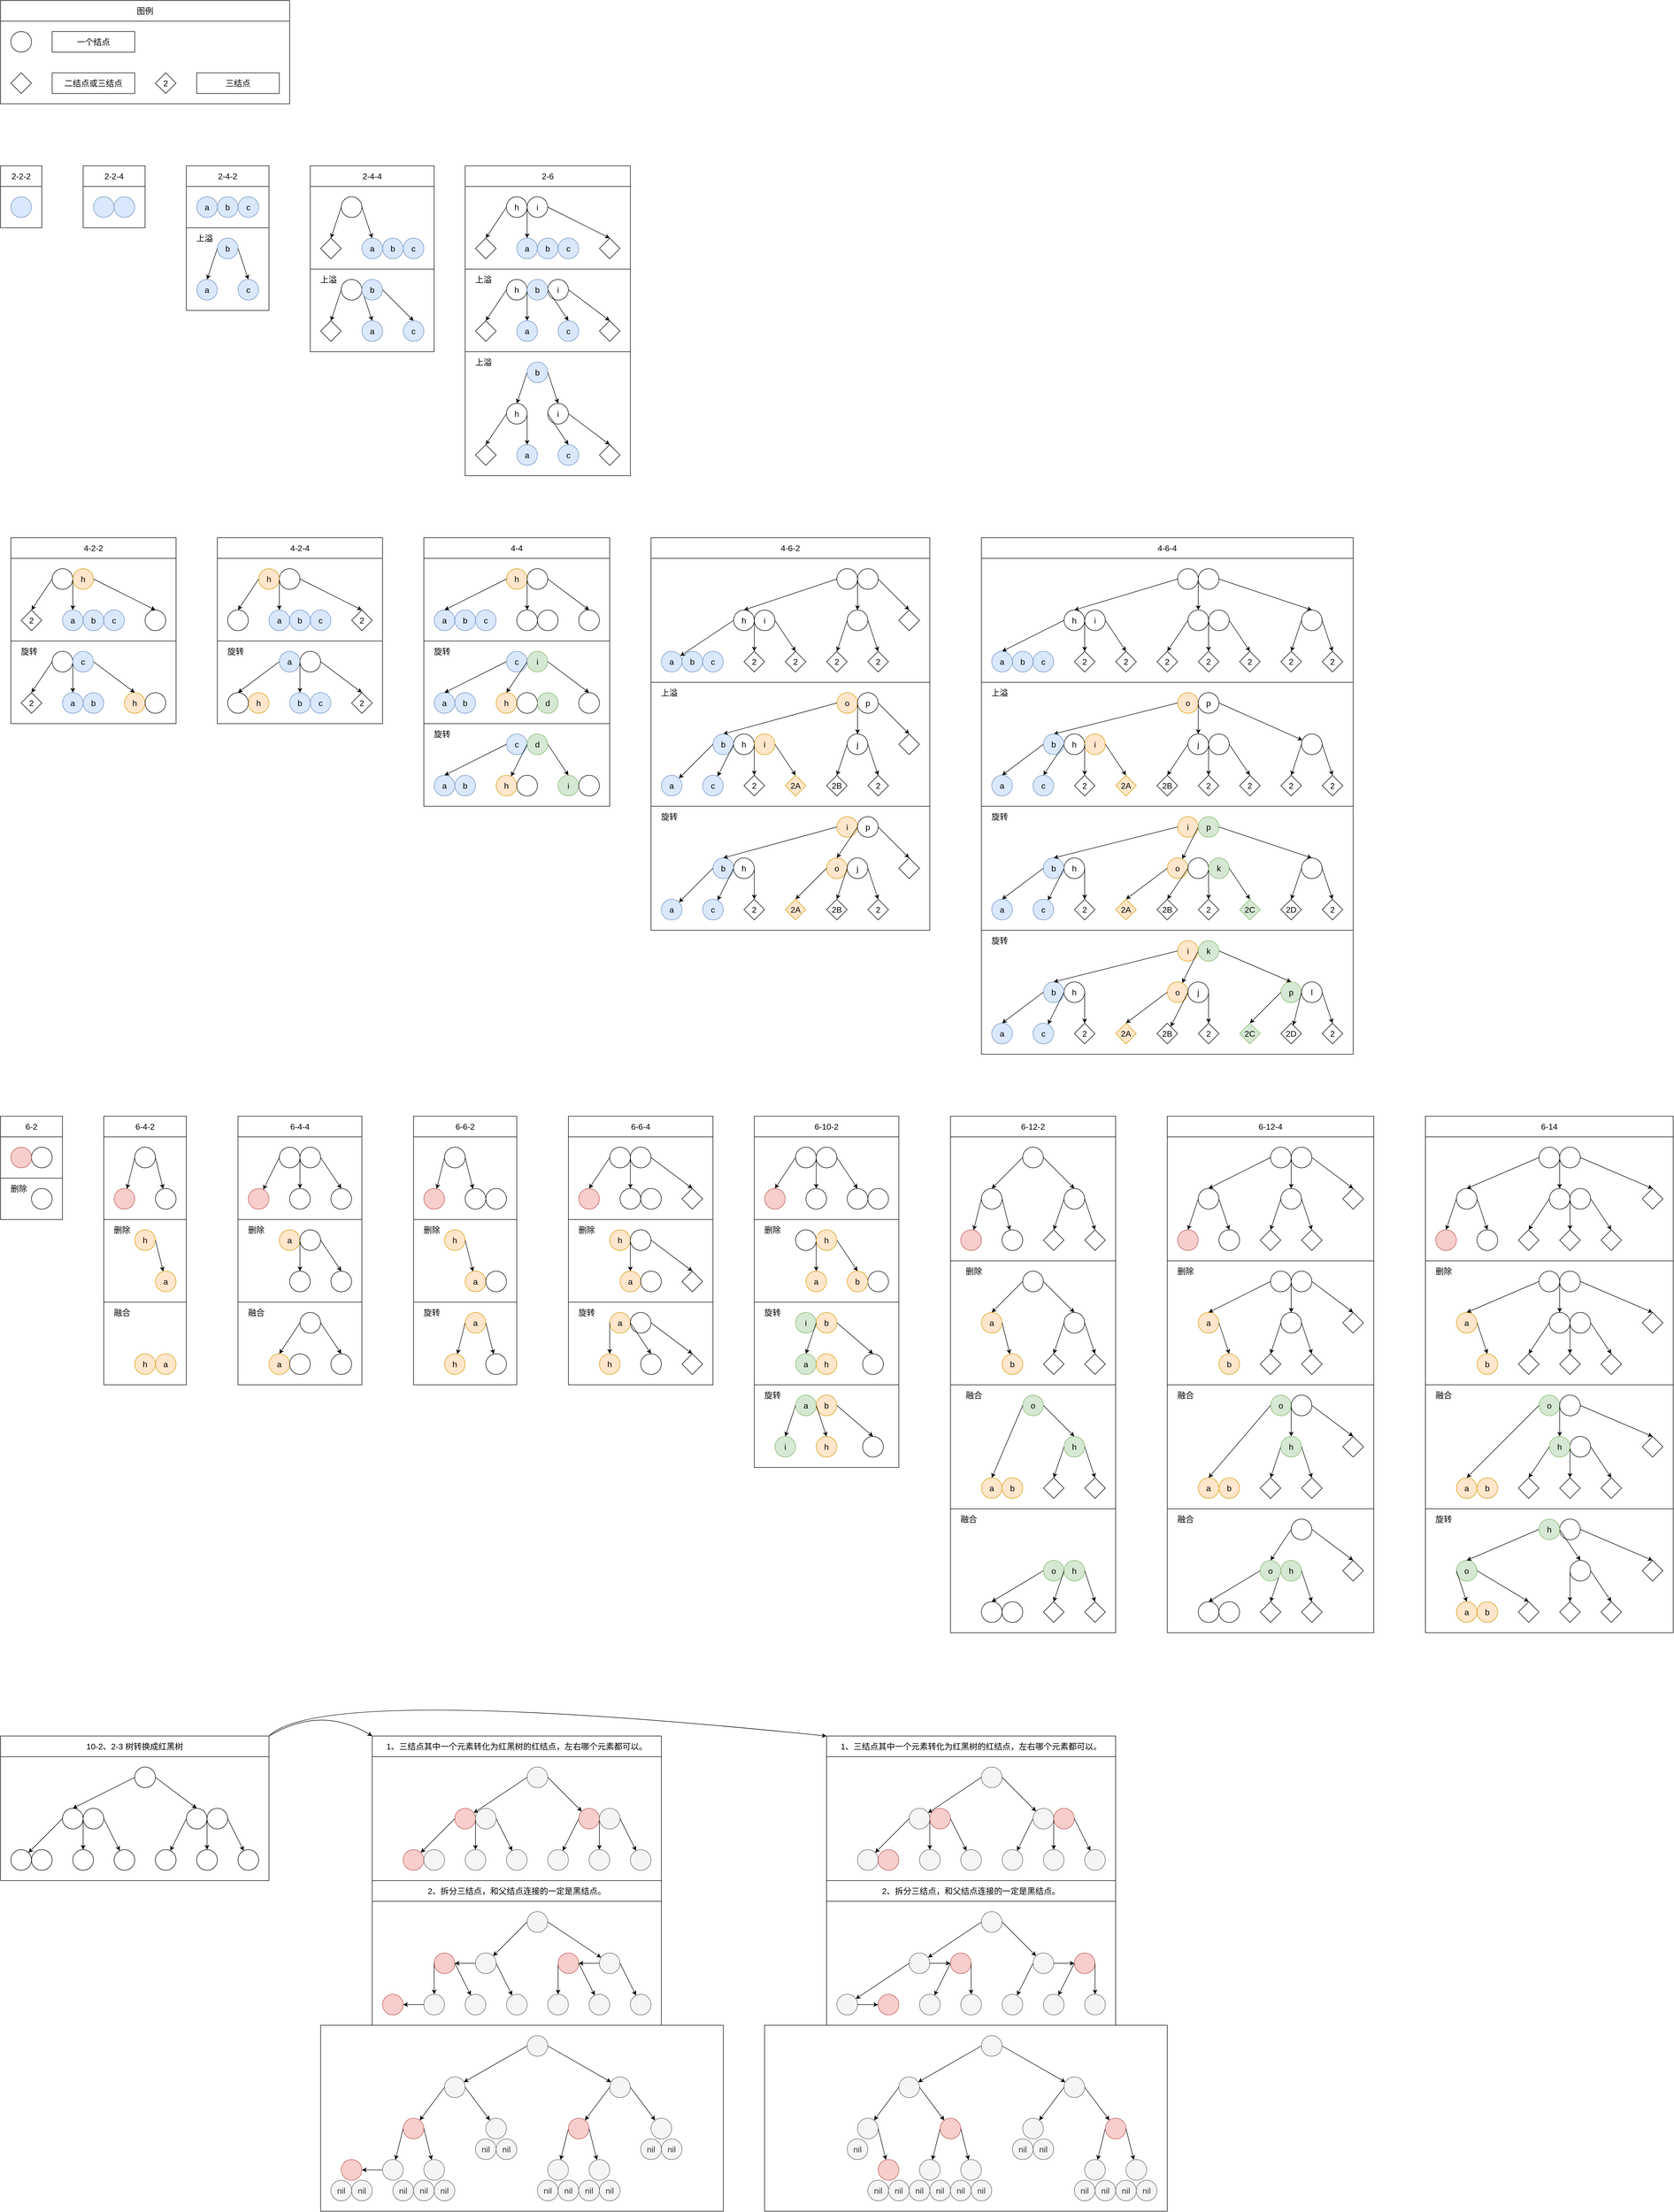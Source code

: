 <mxfile version="17.4.2" type="device"><diagram id="zIoazA2GMttxfUxlNVaQ" name="第 1 页"><mxGraphModel dx="1877" dy="1124" grid="1" gridSize="10" guides="0" tooltips="1" connect="1" arrows="0" fold="1" page="1" pageScale="1" pageWidth="827" pageHeight="1169" math="0" shadow="0"><root><mxCell id="0"/><mxCell id="1" parent="0"/><mxCell id="nvfXFnpR9G9Fv4nWg3_U-81" value="" style="rounded=0;whiteSpace=wrap;html=1;fontSize=16;fillColor=none;container=0;" parent="1" vertex="1"><mxGeometry x="1900" y="2740" width="320" height="240" as="geometry"/></mxCell><mxCell id="nvfXFnpR9G9Fv4nWg3_U-82" value="" style="rounded=0;whiteSpace=wrap;html=1;fontSize=16;fillColor=none;container=0;" parent="1" vertex="1"><mxGeometry x="1900" y="2980" width="320" height="240" as="geometry"/></mxCell><mxCell id="nvfXFnpR9G9Fv4nWg3_U-79" value="" style="rounded=0;whiteSpace=wrap;html=1;fontSize=16;fillColor=none;container=0;" parent="1" vertex="1"><mxGeometry x="1900" y="2260" width="320" height="240" as="geometry"/></mxCell><mxCell id="nvfXFnpR9G9Fv4nWg3_U-80" value="" style="rounded=0;whiteSpace=wrap;html=1;fontSize=16;fillColor=none;container=0;" parent="1" vertex="1"><mxGeometry x="1900" y="2500" width="320" height="240" as="geometry"/></mxCell><mxCell id="nvfXFnpR9G9Fv4nWg3_U-179" value="" style="rounded=0;whiteSpace=wrap;html=1;fontSize=16;fillColor=none;container=0;" parent="1" vertex="1"><mxGeometry x="2320" y="2260" width="400" height="240" as="geometry"/></mxCell><mxCell id="nvfXFnpR9G9Fv4nWg3_U-180" value="" style="rounded=0;whiteSpace=wrap;html=1;fontSize=16;fillColor=none;container=0;" parent="1" vertex="1"><mxGeometry x="2320" y="2500" width="400" height="240" as="geometry"/></mxCell><mxCell id="nvfXFnpR9G9Fv4nWg3_U-181" value="" style="rounded=0;whiteSpace=wrap;html=1;fontSize=16;fillColor=none;container=0;" parent="1" vertex="1"><mxGeometry x="2320" y="2740" width="400" height="240" as="geometry"/></mxCell><mxCell id="nvfXFnpR9G9Fv4nWg3_U-182" value="" style="rounded=0;whiteSpace=wrap;html=1;fontSize=16;fillColor=none;container=0;" parent="1" vertex="1"><mxGeometry x="2320" y="2980" width="400" height="240" as="geometry"/></mxCell><mxCell id="4WtpyzwiHFHUrOChrAGM-768" value="" style="rounded=0;whiteSpace=wrap;html=1;fontSize=16;fillColor=none;container=0;" parent="1" vertex="1"><mxGeometry x="60" y="2340" width="120" height="80" as="geometry"/></mxCell><mxCell id="SJZodGTreV_zKr-VmRYm-1" value="2-2-2" style="rounded=0;whiteSpace=wrap;html=1;fillColor=none;container=0;fontSize=16;" parent="1" vertex="1"><mxGeometry x="60" y="380" width="80" height="40" as="geometry"/></mxCell><mxCell id="4WtpyzwiHFHUrOChrAGM-6" value="" style="rounded=0;whiteSpace=wrap;html=1;fontSize=16;fillColor=none;container=0;direction=south;" parent="1" vertex="1"><mxGeometry x="60" y="420" width="80" height="80" as="geometry"/></mxCell><mxCell id="4WtpyzwiHFHUrOChrAGM-1" value="" style="ellipse;whiteSpace=wrap;html=1;aspect=fixed;fontSize=16;fillColor=#dae8fc;strokeColor=#6c8ebf;container=0;" parent="1" vertex="1"><mxGeometry x="80" y="440" width="40" height="40" as="geometry"/></mxCell><mxCell id="4WtpyzwiHFHUrOChrAGM-7" value="" style="rounded=0;whiteSpace=wrap;html=1;fontSize=16;fillColor=none;container=0;" parent="1" vertex="1"><mxGeometry x="220" y="420" width="120" height="80" as="geometry"/></mxCell><mxCell id="4WtpyzwiHFHUrOChrAGM-2" value="" style="ellipse;whiteSpace=wrap;html=1;aspect=fixed;fontSize=16;fillColor=#dae8fc;strokeColor=#6c8ebf;container=0;" parent="1" vertex="1"><mxGeometry x="280" y="440" width="40" height="40" as="geometry"/></mxCell><mxCell id="4WtpyzwiHFHUrOChrAGM-4" value="" style="ellipse;whiteSpace=wrap;html=1;aspect=fixed;fontSize=16;fillColor=#dae8fc;strokeColor=#6c8ebf;container=0;" parent="1" vertex="1"><mxGeometry x="240" y="440" width="40" height="40" as="geometry"/></mxCell><mxCell id="4WtpyzwiHFHUrOChrAGM-75" value="" style="rounded=0;whiteSpace=wrap;html=1;fontSize=16;fillColor=none;container=0;" parent="1" vertex="1"><mxGeometry x="960" y="740" width="320" height="240" as="geometry"/></mxCell><mxCell id="4WtpyzwiHFHUrOChrAGM-76" value="h" style="ellipse;whiteSpace=wrap;html=1;aspect=fixed;fontSize=16;container=0;" parent="1" vertex="1"><mxGeometry x="1040" y="840" width="40" height="40" as="geometry"/></mxCell><mxCell id="4WtpyzwiHFHUrOChrAGM-79" value="" style="endArrow=classic;html=1;rounded=0;fontSize=16;exitX=0;exitY=0.5;exitDx=0;exitDy=0;entryX=0.5;entryY=0;entryDx=0;entryDy=0;" parent="1" source="4WtpyzwiHFHUrOChrAGM-76" target="SJZodGTreV_zKr-VmRYm-13" edge="1"><mxGeometry width="50" height="50" relative="1" as="geometry"><mxPoint x="1020" y="830" as="sourcePoint"/><mxPoint x="1004.851" y="920.597" as="targetPoint"/></mxGeometry></mxCell><mxCell id="4WtpyzwiHFHUrOChrAGM-80" value="" style="endArrow=classic;html=1;rounded=0;fontSize=16;exitX=1;exitY=0.5;exitDx=0;exitDy=0;entryX=0.5;entryY=0;entryDx=0;entryDy=0;" parent="1" source="4WtpyzwiHFHUrOChrAGM-81" target="SJZodGTreV_zKr-VmRYm-14" edge="1"><mxGeometry width="50" height="50" relative="1" as="geometry"><mxPoint x="1040.006" y="897.324" as="sourcePoint"/><mxPoint x="1075.149" y="920.597" as="targetPoint"/></mxGeometry></mxCell><mxCell id="4WtpyzwiHFHUrOChrAGM-81" value="i" style="ellipse;whiteSpace=wrap;html=1;aspect=fixed;fontSize=16;container=0;" parent="1" vertex="1"><mxGeometry x="1120" y="840" width="40" height="40" as="geometry"/></mxCell><mxCell id="4WtpyzwiHFHUrOChrAGM-82" value="a" style="ellipse;whiteSpace=wrap;html=1;aspect=fixed;fontSize=16;fillColor=#dae8fc;strokeColor=#6c8ebf;container=0;" parent="1" vertex="1"><mxGeometry x="1060" y="920" width="40" height="40" as="geometry"/></mxCell><mxCell id="4WtpyzwiHFHUrOChrAGM-83" value="" style="endArrow=classic;html=1;rounded=0;fontSize=16;exitX=0;exitY=0.5;exitDx=0;exitDy=0;entryX=0.5;entryY=0;entryDx=0;entryDy=0;" parent="1" source="4WtpyzwiHFHUrOChrAGM-84" target="4WtpyzwiHFHUrOChrAGM-76" edge="1"><mxGeometry width="50" height="50" relative="1" as="geometry"><mxPoint x="1059.994" y="897.324" as="sourcePoint"/><mxPoint x="1080.077" y="932.635" as="targetPoint"/></mxGeometry></mxCell><mxCell id="4WtpyzwiHFHUrOChrAGM-84" value="b" style="ellipse;whiteSpace=wrap;html=1;aspect=fixed;fontSize=16;fillColor=#dae8fc;strokeColor=#6c8ebf;container=0;" parent="1" vertex="1"><mxGeometry x="1080" y="760" width="40" height="40" as="geometry"/></mxCell><mxCell id="4WtpyzwiHFHUrOChrAGM-85" value="c" style="ellipse;whiteSpace=wrap;html=1;aspect=fixed;fontSize=16;fillColor=#dae8fc;strokeColor=#6c8ebf;container=0;" parent="1" vertex="1"><mxGeometry x="1140" y="920" width="40" height="40" as="geometry"/></mxCell><mxCell id="4WtpyzwiHFHUrOChrAGM-86" value="" style="endArrow=classic;html=1;rounded=0;fontSize=16;exitX=1;exitY=0.5;exitDx=0;exitDy=0;entryX=0.5;entryY=0;entryDx=0;entryDy=0;" parent="1" source="4WtpyzwiHFHUrOChrAGM-84" target="4WtpyzwiHFHUrOChrAGM-81" edge="1"><mxGeometry width="50" height="50" relative="1" as="geometry"><mxPoint x="1122.969" y="895.225" as="sourcePoint"/><mxPoint x="1156.984" y="934.815" as="targetPoint"/></mxGeometry></mxCell><mxCell id="4WtpyzwiHFHUrOChrAGM-87" value="" style="endArrow=classic;html=1;rounded=0;fontSize=16;exitX=0;exitY=0.5;exitDx=0;exitDy=0;entryX=0.5;entryY=0;entryDx=0;entryDy=0;" parent="1" source="4WtpyzwiHFHUrOChrAGM-81" target="4WtpyzwiHFHUrOChrAGM-85" edge="1"><mxGeometry width="50" height="50" relative="1" as="geometry"><mxPoint x="1090" y="900" as="sourcePoint"/><mxPoint x="1090" y="930" as="targetPoint"/></mxGeometry></mxCell><mxCell id="4WtpyzwiHFHUrOChrAGM-88" value="" style="endArrow=classic;html=1;rounded=0;fontSize=16;entryX=0.5;entryY=0;entryDx=0;entryDy=0;exitX=1;exitY=0.5;exitDx=0;exitDy=0;" parent="1" source="4WtpyzwiHFHUrOChrAGM-76" target="4WtpyzwiHFHUrOChrAGM-82" edge="1"><mxGeometry width="50" height="50" relative="1" as="geometry"><mxPoint x="1360" y="820" as="sourcePoint"/><mxPoint x="1099.923" y="862.635" as="targetPoint"/></mxGeometry></mxCell><mxCell id="4WtpyzwiHFHUrOChrAGM-63" value="" style="rounded=0;whiteSpace=wrap;html=1;fontSize=16;fillColor=none;container=0;" parent="1" vertex="1"><mxGeometry x="960" y="580" width="320" height="160" as="geometry"/></mxCell><mxCell id="4WtpyzwiHFHUrOChrAGM-64" value="h" style="ellipse;whiteSpace=wrap;html=1;aspect=fixed;fontSize=16;container=0;" parent="1" vertex="1"><mxGeometry x="1040" y="600" width="40" height="40" as="geometry"/></mxCell><mxCell id="4WtpyzwiHFHUrOChrAGM-67" value="" style="endArrow=classic;html=1;rounded=0;fontSize=16;exitX=0;exitY=0.5;exitDx=0;exitDy=0;entryX=0.5;entryY=0;entryDx=0;entryDy=0;" parent="1" source="4WtpyzwiHFHUrOChrAGM-64" target="SJZodGTreV_zKr-VmRYm-11" edge="1"><mxGeometry width="50" height="50" relative="1" as="geometry"><mxPoint x="1020" y="590" as="sourcePoint"/><mxPoint x="1012.0" y="684.0" as="targetPoint"/></mxGeometry></mxCell><mxCell id="4WtpyzwiHFHUrOChrAGM-68" value="" style="endArrow=classic;html=1;rounded=0;fontSize=16;entryX=0.5;entryY=0;entryDx=0;entryDy=0;exitX=1;exitY=0.5;exitDx=0;exitDy=0;" parent="1" source="4WtpyzwiHFHUrOChrAGM-69" target="SJZodGTreV_zKr-VmRYm-12" edge="1"><mxGeometry width="50" height="50" relative="1" as="geometry"><mxPoint x="1140" y="620" as="sourcePoint"/><mxPoint x="1084.851" y="680.597" as="targetPoint"/></mxGeometry></mxCell><mxCell id="4WtpyzwiHFHUrOChrAGM-69" value="i" style="ellipse;whiteSpace=wrap;html=1;aspect=fixed;fontSize=16;container=0;" parent="1" vertex="1"><mxGeometry x="1120" y="600" width="40" height="40" as="geometry"/></mxCell><mxCell id="4WtpyzwiHFHUrOChrAGM-70" value="a" style="ellipse;whiteSpace=wrap;html=1;aspect=fixed;fontSize=16;fillColor=#dae8fc;strokeColor=#6c8ebf;container=0;" parent="1" vertex="1"><mxGeometry x="1060" y="680" width="40" height="40" as="geometry"/></mxCell><mxCell id="4WtpyzwiHFHUrOChrAGM-71" value="" style="endArrow=classic;html=1;rounded=0;fontSize=16;exitX=0;exitY=0.5;exitDx=0;exitDy=0;entryX=0.5;entryY=0;entryDx=0;entryDy=0;" parent="1" source="4WtpyzwiHFHUrOChrAGM-72" target="4WtpyzwiHFHUrOChrAGM-70" edge="1"><mxGeometry width="50" height="50" relative="1" as="geometry"><mxPoint x="1059.994" y="657.324" as="sourcePoint"/><mxPoint x="1080.077" y="692.635" as="targetPoint"/></mxGeometry></mxCell><mxCell id="4WtpyzwiHFHUrOChrAGM-72" value="b" style="ellipse;whiteSpace=wrap;html=1;aspect=fixed;fontSize=16;fillColor=#dae8fc;strokeColor=#6c8ebf;container=0;" parent="1" vertex="1"><mxGeometry x="1080" y="600" width="40" height="40" as="geometry"/></mxCell><mxCell id="4WtpyzwiHFHUrOChrAGM-73" value="c" style="ellipse;whiteSpace=wrap;html=1;aspect=fixed;fontSize=16;fillColor=#dae8fc;strokeColor=#6c8ebf;container=0;" parent="1" vertex="1"><mxGeometry x="1140" y="680" width="40" height="40" as="geometry"/></mxCell><mxCell id="4WtpyzwiHFHUrOChrAGM-74" value="" style="endArrow=classic;html=1;rounded=0;fontSize=16;exitX=1;exitY=0.5;exitDx=0;exitDy=0;entryX=0.5;entryY=0;entryDx=0;entryDy=0;" parent="1" source="4WtpyzwiHFHUrOChrAGM-72" target="4WtpyzwiHFHUrOChrAGM-73" edge="1"><mxGeometry width="50" height="50" relative="1" as="geometry"><mxPoint x="1122.969" y="655.225" as="sourcePoint"/><mxPoint x="1156.984" y="694.815" as="targetPoint"/></mxGeometry></mxCell><mxCell id="4WtpyzwiHFHUrOChrAGM-52" value="" style="rounded=0;whiteSpace=wrap;html=1;fontSize=16;fillColor=none;container=0;" parent="1" vertex="1"><mxGeometry x="960" y="420" width="320" height="160" as="geometry"/></mxCell><mxCell id="4WtpyzwiHFHUrOChrAGM-53" value="h" style="ellipse;whiteSpace=wrap;html=1;aspect=fixed;fontSize=16;container=0;" parent="1" vertex="1"><mxGeometry x="1040" y="440" width="40" height="40" as="geometry"/></mxCell><mxCell id="4WtpyzwiHFHUrOChrAGM-56" value="" style="endArrow=classic;html=1;rounded=0;fontSize=16;exitX=0;exitY=0.5;exitDx=0;exitDy=0;entryX=0.5;entryY=0;entryDx=0;entryDy=0;" parent="1" source="4WtpyzwiHFHUrOChrAGM-53" target="SJZodGTreV_zKr-VmRYm-9" edge="1"><mxGeometry width="50" height="50" relative="1" as="geometry"><mxPoint x="1020" y="430" as="sourcePoint"/><mxPoint x="1008.944" y="522.111" as="targetPoint"/></mxGeometry></mxCell><mxCell id="4WtpyzwiHFHUrOChrAGM-57" value="" style="endArrow=classic;html=1;rounded=0;fontSize=16;exitX=1;exitY=0.5;exitDx=0;exitDy=0;entryX=0.5;entryY=0;entryDx=0;entryDy=0;" parent="1" source="4WtpyzwiHFHUrOChrAGM-53" target="4WtpyzwiHFHUrOChrAGM-59" edge="1"><mxGeometry width="50" height="50" relative="1" as="geometry"><mxPoint x="1040.006" y="497.324" as="sourcePoint"/><mxPoint x="1080" y="520" as="targetPoint"/></mxGeometry></mxCell><mxCell id="4WtpyzwiHFHUrOChrAGM-58" value="i" style="ellipse;whiteSpace=wrap;html=1;aspect=fixed;fontSize=16;container=0;" parent="1" vertex="1"><mxGeometry x="1080" y="440" width="40" height="40" as="geometry"/></mxCell><mxCell id="4WtpyzwiHFHUrOChrAGM-59" value="a" style="ellipse;whiteSpace=wrap;html=1;aspect=fixed;fontSize=16;fillColor=#dae8fc;strokeColor=#6c8ebf;container=0;" parent="1" vertex="1"><mxGeometry x="1060" y="520" width="40" height="40" as="geometry"/></mxCell><mxCell id="4WtpyzwiHFHUrOChrAGM-60" value="" style="endArrow=classic;html=1;rounded=0;fontSize=16;exitX=1;exitY=0.5;exitDx=0;exitDy=0;entryX=0.5;entryY=0;entryDx=0;entryDy=0;" parent="1" source="4WtpyzwiHFHUrOChrAGM-58" target="SJZodGTreV_zKr-VmRYm-10" edge="1"><mxGeometry width="50" height="50" relative="1" as="geometry"><mxPoint x="1059.994" y="497.324" as="sourcePoint"/><mxPoint x="1080.077" y="532.635" as="targetPoint"/></mxGeometry></mxCell><mxCell id="4WtpyzwiHFHUrOChrAGM-61" value="b" style="ellipse;whiteSpace=wrap;html=1;aspect=fixed;fontSize=16;fillColor=#dae8fc;strokeColor=#6c8ebf;container=0;" parent="1" vertex="1"><mxGeometry x="1100" y="520" width="40" height="40" as="geometry"/></mxCell><mxCell id="4WtpyzwiHFHUrOChrAGM-62" value="c" style="ellipse;whiteSpace=wrap;html=1;aspect=fixed;fontSize=16;fillColor=#dae8fc;strokeColor=#6c8ebf;container=0;" parent="1" vertex="1"><mxGeometry x="1140" y="520" width="40" height="40" as="geometry"/></mxCell><mxCell id="4WtpyzwiHFHUrOChrAGM-25" value="" style="rounded=0;whiteSpace=wrap;html=1;fontSize=16;fillColor=none;container=0;" parent="1" vertex="1"><mxGeometry x="660" y="420" width="240" height="160" as="geometry"/></mxCell><mxCell id="4WtpyzwiHFHUrOChrAGM-26" value="" style="ellipse;whiteSpace=wrap;html=1;aspect=fixed;fontSize=16;container=0;" parent="1" vertex="1"><mxGeometry x="720" y="440" width="40" height="40" as="geometry"/></mxCell><mxCell id="4WtpyzwiHFHUrOChrAGM-28" value="a" style="ellipse;whiteSpace=wrap;html=1;aspect=fixed;fontSize=16;fillColor=#dae8fc;strokeColor=#6c8ebf;container=0;" parent="1" vertex="1"><mxGeometry x="760" y="520" width="40" height="40" as="geometry"/></mxCell><mxCell id="4WtpyzwiHFHUrOChrAGM-29" value="" style="endArrow=classic;html=1;rounded=0;fontSize=16;exitX=0;exitY=0.5;exitDx=0;exitDy=0;entryX=0.5;entryY=0;entryDx=0;entryDy=0;" parent="1" source="4WtpyzwiHFHUrOChrAGM-26" target="SJZodGTreV_zKr-VmRYm-15" edge="1"><mxGeometry width="50" height="50" relative="1" as="geometry"><mxPoint x="720" y="430" as="sourcePoint"/><mxPoint x="704.851" y="520.597" as="targetPoint"/></mxGeometry></mxCell><mxCell id="4WtpyzwiHFHUrOChrAGM-30" value="" style="endArrow=classic;html=1;rounded=0;fontSize=16;exitX=1;exitY=0.5;exitDx=0;exitDy=0;entryX=0.5;entryY=0;entryDx=0;entryDy=0;" parent="1" source="4WtpyzwiHFHUrOChrAGM-26" target="4WtpyzwiHFHUrOChrAGM-28" edge="1"><mxGeometry width="50" height="50" relative="1" as="geometry"><mxPoint x="740.006" y="497.324" as="sourcePoint"/><mxPoint x="719.923" y="532.635" as="targetPoint"/></mxGeometry></mxCell><mxCell id="4WtpyzwiHFHUrOChrAGM-31" value="b" style="ellipse;whiteSpace=wrap;html=1;aspect=fixed;fontSize=16;fillColor=#dae8fc;strokeColor=#6c8ebf;container=0;" parent="1" vertex="1"><mxGeometry x="800" y="520" width="40" height="40" as="geometry"/></mxCell><mxCell id="4WtpyzwiHFHUrOChrAGM-32" value="c" style="ellipse;whiteSpace=wrap;html=1;aspect=fixed;fontSize=16;fillColor=#dae8fc;strokeColor=#6c8ebf;container=0;" parent="1" vertex="1"><mxGeometry x="840" y="520" width="40" height="40" as="geometry"/></mxCell><mxCell id="4WtpyzwiHFHUrOChrAGM-33" value="" style="rounded=0;whiteSpace=wrap;html=1;fontSize=16;fillColor=none;container=0;" parent="1" vertex="1"><mxGeometry x="660" y="580" width="240" height="160" as="geometry"/></mxCell><mxCell id="4WtpyzwiHFHUrOChrAGM-34" value="" style="ellipse;whiteSpace=wrap;html=1;aspect=fixed;fontSize=16;container=0;" parent="1" vertex="1"><mxGeometry x="720" y="600" width="40" height="40" as="geometry"/></mxCell><mxCell id="4WtpyzwiHFHUrOChrAGM-36" value="a" style="ellipse;whiteSpace=wrap;html=1;aspect=fixed;fontSize=16;fillColor=#dae8fc;strokeColor=#6c8ebf;container=0;" parent="1" vertex="1"><mxGeometry x="760" y="680" width="40" height="40" as="geometry"/></mxCell><mxCell id="4WtpyzwiHFHUrOChrAGM-37" value="" style="endArrow=classic;html=1;rounded=0;fontSize=16;exitX=0;exitY=0.5;exitDx=0;exitDy=0;entryX=0.5;entryY=0;entryDx=0;entryDy=0;" parent="1" source="4WtpyzwiHFHUrOChrAGM-34" target="SJZodGTreV_zKr-VmRYm-17" edge="1"><mxGeometry width="50" height="50" relative="1" as="geometry"><mxPoint x="720" y="590" as="sourcePoint"/><mxPoint x="708.944" y="682.111" as="targetPoint"/></mxGeometry></mxCell><mxCell id="4WtpyzwiHFHUrOChrAGM-38" value="" style="endArrow=classic;html=1;rounded=0;fontSize=16;exitX=1;exitY=0.5;exitDx=0;exitDy=0;entryX=0.5;entryY=0;entryDx=0;entryDy=0;" parent="1" source="4WtpyzwiHFHUrOChrAGM-34" target="4WtpyzwiHFHUrOChrAGM-36" edge="1"><mxGeometry width="50" height="50" relative="1" as="geometry"><mxPoint x="740.006" y="657.324" as="sourcePoint"/><mxPoint x="719.923" y="692.635" as="targetPoint"/></mxGeometry></mxCell><mxCell id="4WtpyzwiHFHUrOChrAGM-39" value="b" style="ellipse;whiteSpace=wrap;html=1;aspect=fixed;fontSize=16;fillColor=#dae8fc;strokeColor=#6c8ebf;container=0;" parent="1" vertex="1"><mxGeometry x="760" y="600" width="40" height="40" as="geometry"/></mxCell><mxCell id="4WtpyzwiHFHUrOChrAGM-40" value="c" style="ellipse;whiteSpace=wrap;html=1;aspect=fixed;fontSize=16;fillColor=#dae8fc;strokeColor=#6c8ebf;container=0;" parent="1" vertex="1"><mxGeometry x="840" y="680" width="40" height="40" as="geometry"/></mxCell><mxCell id="4WtpyzwiHFHUrOChrAGM-41" value="" style="endArrow=classic;html=1;rounded=0;fontSize=16;entryX=0.5;entryY=0;entryDx=0;entryDy=0;exitX=1;exitY=0.5;exitDx=0;exitDy=0;" parent="1" source="4WtpyzwiHFHUrOChrAGM-39" target="4WtpyzwiHFHUrOChrAGM-40" edge="1"><mxGeometry width="50" height="50" relative="1" as="geometry"><mxPoint x="759.994" y="657.324" as="sourcePoint"/><mxPoint x="780.077" y="692.635" as="targetPoint"/></mxGeometry></mxCell><mxCell id="4WtpyzwiHFHUrOChrAGM-10" value="" style="rounded=0;whiteSpace=wrap;html=1;fontSize=16;fillColor=none;container=0;" parent="1" vertex="1"><mxGeometry x="420" y="420" width="160" height="80" as="geometry"/></mxCell><mxCell id="4WtpyzwiHFHUrOChrAGM-8" value="b" style="ellipse;whiteSpace=wrap;html=1;aspect=fixed;fontSize=16;fillColor=#dae8fc;strokeColor=#6c8ebf;container=0;" parent="1" vertex="1"><mxGeometry x="480" y="440" width="40" height="40" as="geometry"/></mxCell><mxCell id="4WtpyzwiHFHUrOChrAGM-9" value="a" style="ellipse;whiteSpace=wrap;html=1;aspect=fixed;fontSize=16;fillColor=#dae8fc;strokeColor=#6c8ebf;container=0;" parent="1" vertex="1"><mxGeometry x="440" y="440" width="40" height="40" as="geometry"/></mxCell><mxCell id="4WtpyzwiHFHUrOChrAGM-11" value="c" style="ellipse;whiteSpace=wrap;html=1;aspect=fixed;fontSize=16;fillColor=#dae8fc;strokeColor=#6c8ebf;container=0;" parent="1" vertex="1"><mxGeometry x="520" y="440" width="40" height="40" as="geometry"/></mxCell><mxCell id="4WtpyzwiHFHUrOChrAGM-12" value="" style="rounded=0;whiteSpace=wrap;html=1;fontSize=16;fillColor=none;container=0;" parent="1" vertex="1"><mxGeometry x="420" y="500" width="160" height="160" as="geometry"/></mxCell><mxCell id="4WtpyzwiHFHUrOChrAGM-13" value="b" style="ellipse;whiteSpace=wrap;html=1;aspect=fixed;fontSize=16;fillColor=#dae8fc;strokeColor=#6c8ebf;container=0;" parent="1" vertex="1"><mxGeometry x="480" y="520" width="40" height="40" as="geometry"/></mxCell><mxCell id="4WtpyzwiHFHUrOChrAGM-14" value="a" style="ellipse;whiteSpace=wrap;html=1;aspect=fixed;fontSize=16;fillColor=#dae8fc;strokeColor=#6c8ebf;container=0;" parent="1" vertex="1"><mxGeometry x="440" y="600" width="40" height="40" as="geometry"/></mxCell><mxCell id="4WtpyzwiHFHUrOChrAGM-15" value="c" style="ellipse;whiteSpace=wrap;html=1;aspect=fixed;fontSize=16;fillColor=#dae8fc;strokeColor=#6c8ebf;container=0;" parent="1" vertex="1"><mxGeometry x="520" y="600" width="40" height="40" as="geometry"/></mxCell><mxCell id="4WtpyzwiHFHUrOChrAGM-16" value="" style="endArrow=classic;html=1;rounded=0;fontSize=16;exitX=0;exitY=0.5;exitDx=0;exitDy=0;entryX=0.5;entryY=0;entryDx=0;entryDy=0;" parent="1" source="4WtpyzwiHFHUrOChrAGM-13" target="4WtpyzwiHFHUrOChrAGM-14" edge="1"><mxGeometry width="50" height="50" relative="1" as="geometry"><mxPoint x="480" y="510" as="sourcePoint"/><mxPoint x="530" y="460" as="targetPoint"/></mxGeometry></mxCell><mxCell id="4WtpyzwiHFHUrOChrAGM-17" value="" style="endArrow=classic;html=1;rounded=0;fontSize=16;exitX=1;exitY=0.5;exitDx=0;exitDy=0;entryX=0.5;entryY=0;entryDx=0;entryDy=0;" parent="1" source="4WtpyzwiHFHUrOChrAGM-13" target="4WtpyzwiHFHUrOChrAGM-15" edge="1"><mxGeometry width="50" height="50" relative="1" as="geometry"><mxPoint x="500.006" y="577.324" as="sourcePoint"/><mxPoint x="479.923" y="612.635" as="targetPoint"/></mxGeometry></mxCell><mxCell id="UiJO65XUNeCRhknoJqlR-51" value="" style="rounded=0;whiteSpace=wrap;html=1;fontSize=16;fillColor=none;container=0;" parent="1" vertex="1"><mxGeometry x="1660" y="3740" width="560" height="240" as="geometry"/></mxCell><mxCell id="UiJO65XUNeCRhknoJqlR-52" value="" style="ellipse;whiteSpace=wrap;html=1;aspect=fixed;fontSize=16;container=0;fillColor=#f5f5f5;fontColor=#333333;strokeColor=#666666;" parent="1" vertex="1"><mxGeometry x="1820" y="3840" width="40" height="40" as="geometry"/></mxCell><mxCell id="UiJO65XUNeCRhknoJqlR-53" value="" style="ellipse;whiteSpace=wrap;html=1;aspect=fixed;fontSize=16;container=0;fillColor=#f5f5f5;fontColor=#333333;strokeColor=#666666;" parent="1" vertex="1"><mxGeometry x="1680" y="3920" width="40" height="40" as="geometry"/></mxCell><mxCell id="UiJO65XUNeCRhknoJqlR-54" value="" style="ellipse;whiteSpace=wrap;html=1;aspect=fixed;fontSize=16;container=0;fillColor=#f5f5f5;fontColor=#333333;strokeColor=#666666;" parent="1" vertex="1"><mxGeometry x="1840" y="3920" width="40" height="40" as="geometry"/></mxCell><mxCell id="UiJO65XUNeCRhknoJqlR-55" value="" style="endArrow=classic;html=1;rounded=0;fontSize=16;exitX=0;exitY=0.5;exitDx=0;exitDy=0;" parent="1" source="UiJO65XUNeCRhknoJqlR-52" target="UiJO65XUNeCRhknoJqlR-53" edge="1"><mxGeometry width="50" height="50" relative="1" as="geometry"><mxPoint x="1800" y="3830" as="sourcePoint"/><mxPoint x="1850" y="3780" as="targetPoint"/></mxGeometry></mxCell><mxCell id="UiJO65XUNeCRhknoJqlR-56" value="" style="endArrow=classic;html=1;rounded=0;fontSize=16;exitX=0;exitY=0.5;exitDx=0;exitDy=0;" parent="1" source="UiJO65XUNeCRhknoJqlR-61" target="UiJO65XUNeCRhknoJqlR-54" edge="1"><mxGeometry width="50" height="50" relative="1" as="geometry"><mxPoint x="1820.006" y="3897.324" as="sourcePoint"/><mxPoint x="1799.923" y="3932.635" as="targetPoint"/></mxGeometry></mxCell><mxCell id="UiJO65XUNeCRhknoJqlR-57" value="" style="ellipse;whiteSpace=wrap;html=1;aspect=fixed;fontSize=16;container=0;fillColor=#f5f5f5;fontColor=#333333;strokeColor=#666666;" parent="1" vertex="1"><mxGeometry x="1960" y="3760" width="40" height="40" as="geometry"/></mxCell><mxCell id="UiJO65XUNeCRhknoJqlR-58" value="" style="endArrow=classic;html=1;rounded=0;fontSize=16;exitX=0;exitY=0.5;exitDx=0;exitDy=0;" parent="1" source="UiJO65XUNeCRhknoJqlR-57" target="UiJO65XUNeCRhknoJqlR-52" edge="1"><mxGeometry width="50" height="50" relative="1" as="geometry"><mxPoint x="1870" y="3900" as="sourcePoint"/><mxPoint x="1870" y="3930" as="targetPoint"/></mxGeometry></mxCell><mxCell id="UiJO65XUNeCRhknoJqlR-59" value="" style="endArrow=classic;html=1;rounded=0;fontSize=16;exitX=1;exitY=0.5;exitDx=0;exitDy=0;" parent="1" source="UiJO65XUNeCRhknoJqlR-57" target="UiJO65XUNeCRhknoJqlR-64" edge="1"><mxGeometry width="50" height="50" relative="1" as="geometry"><mxPoint x="1900.006" y="3827.324" as="sourcePoint"/><mxPoint x="1965.858" y="3845.858" as="targetPoint"/></mxGeometry></mxCell><mxCell id="UiJO65XUNeCRhknoJqlR-60" value="" style="ellipse;whiteSpace=wrap;html=1;aspect=fixed;fontSize=16;container=0;fillColor=#f5f5f5;fontColor=#333333;strokeColor=#666666;" parent="1" vertex="1"><mxGeometry x="1920" y="3920" width="40" height="40" as="geometry"/></mxCell><mxCell id="UiJO65XUNeCRhknoJqlR-61" value="" style="ellipse;whiteSpace=wrap;html=1;aspect=fixed;fontSize=16;container=0;fillColor=#f8cecc;strokeColor=#b85450;" parent="1" vertex="1"><mxGeometry x="1900" y="3840" width="40" height="40" as="geometry"/></mxCell><mxCell id="UiJO65XUNeCRhknoJqlR-62" value="" style="ellipse;whiteSpace=wrap;html=1;aspect=fixed;fontSize=16;container=0;fillColor=#f5f5f5;fontColor=#333333;strokeColor=#666666;" parent="1" vertex="1"><mxGeometry x="2000" y="3920" width="40" height="40" as="geometry"/></mxCell><mxCell id="UiJO65XUNeCRhknoJqlR-63" value="" style="endArrow=classic;html=1;rounded=0;fontSize=16;exitX=0;exitY=0.5;exitDx=0;exitDy=0;" parent="1" source="UiJO65XUNeCRhknoJqlR-64" target="UiJO65XUNeCRhknoJqlR-62" edge="1"><mxGeometry width="50" height="50" relative="1" as="geometry"><mxPoint x="1919.994" y="3897.324" as="sourcePoint"/><mxPoint x="1940.077" y="3932.635" as="targetPoint"/></mxGeometry></mxCell><mxCell id="UiJO65XUNeCRhknoJqlR-64" value="" style="ellipse;whiteSpace=wrap;html=1;aspect=fixed;fontSize=16;container=0;fillColor=#f5f5f5;fontColor=#333333;strokeColor=#666666;" parent="1" vertex="1"><mxGeometry x="2060" y="3840" width="40" height="40" as="geometry"/></mxCell><mxCell id="UiJO65XUNeCRhknoJqlR-65" value="" style="ellipse;whiteSpace=wrap;html=1;aspect=fixed;fontSize=16;container=0;fillColor=#f5f5f5;fontColor=#333333;strokeColor=#666666;" parent="1" vertex="1"><mxGeometry x="2080" y="3920" width="40" height="40" as="geometry"/></mxCell><mxCell id="UiJO65XUNeCRhknoJqlR-66" value="" style="endArrow=classic;html=1;rounded=0;fontSize=16;exitX=0;exitY=0.5;exitDx=0;exitDy=0;" parent="1" source="UiJO65XUNeCRhknoJqlR-67" target="UiJO65XUNeCRhknoJqlR-65" edge="1"><mxGeometry width="50" height="50" relative="1" as="geometry"><mxPoint x="1982.969" y="3895.225" as="sourcePoint"/><mxPoint x="2016.984" y="3934.815" as="targetPoint"/></mxGeometry></mxCell><mxCell id="UiJO65XUNeCRhknoJqlR-67" value="" style="ellipse;whiteSpace=wrap;html=1;aspect=fixed;fontSize=16;container=0;fillColor=#f8cecc;strokeColor=#b85450;" parent="1" vertex="1"><mxGeometry x="2140" y="3840" width="40" height="40" as="geometry"/></mxCell><mxCell id="UiJO65XUNeCRhknoJqlR-68" value="" style="ellipse;whiteSpace=wrap;html=1;aspect=fixed;fontSize=16;container=0;fillColor=#f5f5f5;fontColor=#333333;strokeColor=#666666;" parent="1" vertex="1"><mxGeometry x="2160" y="3920" width="40" height="40" as="geometry"/></mxCell><mxCell id="UiJO65XUNeCRhknoJqlR-69" value="" style="endArrow=classic;html=1;rounded=0;fontSize=16;exitX=1;exitY=0.5;exitDx=0;exitDy=0;" parent="1" source="UiJO65XUNeCRhknoJqlR-67" target="UiJO65XUNeCRhknoJqlR-68" edge="1"><mxGeometry width="50" height="50" relative="1" as="geometry"><mxPoint x="2078.944" y="3887.889" as="sourcePoint"/><mxPoint x="2101.056" y="3932.111" as="targetPoint"/></mxGeometry></mxCell><mxCell id="UiJO65XUNeCRhknoJqlR-70" value="" style="endArrow=classic;html=1;rounded=0;fontSize=16;exitX=1;exitY=0.5;exitDx=0;exitDy=0;" parent="1" source="UiJO65XUNeCRhknoJqlR-61" target="UiJO65XUNeCRhknoJqlR-60" edge="1"><mxGeometry width="50" height="50" relative="1" as="geometry"><mxPoint x="1838.944" y="3887.889" as="sourcePoint"/><mxPoint x="1861.056" y="3932.111" as="targetPoint"/></mxGeometry></mxCell><mxCell id="UiJO65XUNeCRhknoJqlR-71" value="" style="ellipse;whiteSpace=wrap;html=1;aspect=fixed;fontSize=16;container=0;fillColor=#f8cecc;strokeColor=#b85450;" parent="1" vertex="1"><mxGeometry x="1760" y="3920" width="40" height="40" as="geometry"/></mxCell><mxCell id="UiJO65XUNeCRhknoJqlR-72" value="" style="endArrow=classic;html=1;rounded=0;fontSize=16;" parent="1" source="UiJO65XUNeCRhknoJqlR-52" target="UiJO65XUNeCRhknoJqlR-61" edge="1"><mxGeometry width="50" height="50" relative="1" as="geometry"><mxPoint x="1910" y="3790" as="sourcePoint"/><mxPoint x="1862.0" y="3854.0" as="targetPoint"/></mxGeometry></mxCell><mxCell id="UiJO65XUNeCRhknoJqlR-73" value="" style="endArrow=classic;html=1;rounded=0;fontSize=16;" parent="1" source="UiJO65XUNeCRhknoJqlR-53" target="UiJO65XUNeCRhknoJqlR-71" edge="1"><mxGeometry width="50" height="50" relative="1" as="geometry"><mxPoint x="1850.0" y="3870" as="sourcePoint"/><mxPoint x="1890" y="3870" as="targetPoint"/></mxGeometry></mxCell><mxCell id="UiJO65XUNeCRhknoJqlR-74" value="" style="endArrow=classic;html=1;rounded=0;fontSize=16;" parent="1" source="UiJO65XUNeCRhknoJqlR-64" target="UiJO65XUNeCRhknoJqlR-67" edge="1"><mxGeometry width="50" height="50" relative="1" as="geometry"><mxPoint x="1790" y="3950" as="sourcePoint"/><mxPoint x="1810" y="3950" as="targetPoint"/></mxGeometry></mxCell><mxCell id="UiJO65XUNeCRhknoJqlR-157" value="" style="rounded=0;whiteSpace=wrap;html=1;fontSize=16;fillColor=none;container=0;" parent="1" vertex="1"><mxGeometry x="780" y="3740" width="560" height="240" as="geometry"/></mxCell><mxCell id="UiJO65XUNeCRhknoJqlR-158" value="" style="ellipse;whiteSpace=wrap;html=1;aspect=fixed;fontSize=16;container=0;fillColor=#f8cecc;strokeColor=#b85450;" parent="1" vertex="1"><mxGeometry x="900" y="3840" width="40" height="40" as="geometry"/></mxCell><mxCell id="UiJO65XUNeCRhknoJqlR-159" value="" style="ellipse;whiteSpace=wrap;html=1;aspect=fixed;fontSize=16;container=0;fillColor=#f8cecc;strokeColor=#b85450;" parent="1" vertex="1"><mxGeometry x="800" y="3920" width="40" height="40" as="geometry"/></mxCell><mxCell id="UiJO65XUNeCRhknoJqlR-160" value="" style="ellipse;whiteSpace=wrap;html=1;aspect=fixed;fontSize=16;container=0;fillColor=#f5f5f5;fontColor=#333333;strokeColor=#666666;" parent="1" vertex="1"><mxGeometry x="960" y="3920" width="40" height="40" as="geometry"/></mxCell><mxCell id="UiJO65XUNeCRhknoJqlR-161" value="" style="endArrow=classic;html=1;rounded=0;fontSize=16;exitX=0;exitY=0.5;exitDx=0;exitDy=0;" parent="1" source="UiJO65XUNeCRhknoJqlR-158" target="UiJO65XUNeCRhknoJqlR-177" edge="1"><mxGeometry width="50" height="50" relative="1" as="geometry"><mxPoint x="920" y="3830" as="sourcePoint"/><mxPoint x="970" y="3780" as="targetPoint"/></mxGeometry></mxCell><mxCell id="UiJO65XUNeCRhknoJqlR-162" value="" style="endArrow=classic;html=1;rounded=0;fontSize=16;exitX=1;exitY=0.5;exitDx=0;exitDy=0;" parent="1" source="UiJO65XUNeCRhknoJqlR-158" target="UiJO65XUNeCRhknoJqlR-160" edge="1"><mxGeometry width="50" height="50" relative="1" as="geometry"><mxPoint x="940.006" y="3897.324" as="sourcePoint"/><mxPoint x="919.923" y="3932.635" as="targetPoint"/></mxGeometry></mxCell><mxCell id="UiJO65XUNeCRhknoJqlR-163" value="" style="ellipse;whiteSpace=wrap;html=1;aspect=fixed;fontSize=16;container=0;fillColor=#f5f5f5;fontColor=#333333;strokeColor=#666666;" parent="1" vertex="1"><mxGeometry x="1080" y="3760" width="40" height="40" as="geometry"/></mxCell><mxCell id="UiJO65XUNeCRhknoJqlR-164" value="" style="endArrow=classic;html=1;rounded=0;fontSize=16;exitX=0;exitY=0.5;exitDx=0;exitDy=0;" parent="1" source="UiJO65XUNeCRhknoJqlR-163" target="UiJO65XUNeCRhknoJqlR-167" edge="1"><mxGeometry width="50" height="50" relative="1" as="geometry"><mxPoint x="990" y="3900" as="sourcePoint"/><mxPoint x="990" y="3930" as="targetPoint"/></mxGeometry></mxCell><mxCell id="UiJO65XUNeCRhknoJqlR-165" value="" style="endArrow=classic;html=1;rounded=0;fontSize=16;exitX=1;exitY=0.5;exitDx=0;exitDy=0;" parent="1" source="UiJO65XUNeCRhknoJqlR-163" target="UiJO65XUNeCRhknoJqlR-173" edge="1"><mxGeometry width="50" height="50" relative="1" as="geometry"><mxPoint x="1020.006" y="3827.324" as="sourcePoint"/><mxPoint x="1085.858" y="3845.858" as="targetPoint"/></mxGeometry></mxCell><mxCell id="UiJO65XUNeCRhknoJqlR-166" value="" style="ellipse;whiteSpace=wrap;html=1;aspect=fixed;fontSize=16;container=0;fillColor=#f5f5f5;fontColor=#333333;strokeColor=#666666;" parent="1" vertex="1"><mxGeometry x="1040" y="3920" width="40" height="40" as="geometry"/></mxCell><mxCell id="UiJO65XUNeCRhknoJqlR-167" value="" style="ellipse;whiteSpace=wrap;html=1;aspect=fixed;fontSize=16;container=0;fillColor=#f5f5f5;strokeColor=#666666;fontColor=#333333;" parent="1" vertex="1"><mxGeometry x="980" y="3840" width="40" height="40" as="geometry"/></mxCell><mxCell id="UiJO65XUNeCRhknoJqlR-168" value="" style="ellipse;whiteSpace=wrap;html=1;aspect=fixed;fontSize=16;container=0;fillColor=#f5f5f5;fontColor=#333333;strokeColor=#666666;" parent="1" vertex="1"><mxGeometry x="1120" y="3920" width="40" height="40" as="geometry"/></mxCell><mxCell id="UiJO65XUNeCRhknoJqlR-169" value="" style="endArrow=classic;html=1;rounded=0;fontSize=16;exitX=0;exitY=0.5;exitDx=0;exitDy=0;" parent="1" source="UiJO65XUNeCRhknoJqlR-170" target="UiJO65XUNeCRhknoJqlR-168" edge="1"><mxGeometry width="50" height="50" relative="1" as="geometry"><mxPoint x="1039.994" y="3897.324" as="sourcePoint"/><mxPoint x="1060.077" y="3932.635" as="targetPoint"/></mxGeometry></mxCell><mxCell id="UiJO65XUNeCRhknoJqlR-170" value="" style="ellipse;whiteSpace=wrap;html=1;aspect=fixed;fontSize=16;container=0;fillColor=#f8cecc;strokeColor=#b85450;" parent="1" vertex="1"><mxGeometry x="1140" y="3840" width="40" height="40" as="geometry"/></mxCell><mxCell id="UiJO65XUNeCRhknoJqlR-171" value="" style="ellipse;whiteSpace=wrap;html=1;aspect=fixed;fontSize=16;container=0;fillColor=#f5f5f5;fontColor=#333333;strokeColor=#666666;" parent="1" vertex="1"><mxGeometry x="1200" y="3920" width="40" height="40" as="geometry"/></mxCell><mxCell id="UiJO65XUNeCRhknoJqlR-172" value="" style="endArrow=classic;html=1;rounded=0;fontSize=16;exitX=1;exitY=0.5;exitDx=0;exitDy=0;" parent="1" source="UiJO65XUNeCRhknoJqlR-170" target="UiJO65XUNeCRhknoJqlR-171" edge="1"><mxGeometry width="50" height="50" relative="1" as="geometry"><mxPoint x="1102.969" y="3895.225" as="sourcePoint"/><mxPoint x="1136.984" y="3934.815" as="targetPoint"/></mxGeometry></mxCell><mxCell id="UiJO65XUNeCRhknoJqlR-173" value="" style="ellipse;whiteSpace=wrap;html=1;aspect=fixed;fontSize=16;container=0;fillColor=#f5f5f5;strokeColor=#666666;fontColor=#333333;" parent="1" vertex="1"><mxGeometry x="1220" y="3840" width="40" height="40" as="geometry"/></mxCell><mxCell id="UiJO65XUNeCRhknoJqlR-174" value="" style="ellipse;whiteSpace=wrap;html=1;aspect=fixed;fontSize=16;container=0;fillColor=#f5f5f5;fontColor=#333333;strokeColor=#666666;" parent="1" vertex="1"><mxGeometry x="1280" y="3920" width="40" height="40" as="geometry"/></mxCell><mxCell id="UiJO65XUNeCRhknoJqlR-175" value="" style="endArrow=classic;html=1;rounded=0;fontSize=16;exitX=1;exitY=0.5;exitDx=0;exitDy=0;" parent="1" source="UiJO65XUNeCRhknoJqlR-173" target="UiJO65XUNeCRhknoJqlR-174" edge="1"><mxGeometry width="50" height="50" relative="1" as="geometry"><mxPoint x="1198.944" y="3887.889" as="sourcePoint"/><mxPoint x="1221.056" y="3932.111" as="targetPoint"/></mxGeometry></mxCell><mxCell id="UiJO65XUNeCRhknoJqlR-176" value="" style="endArrow=classic;html=1;rounded=0;fontSize=16;exitX=1;exitY=0.5;exitDx=0;exitDy=0;" parent="1" source="UiJO65XUNeCRhknoJqlR-167" target="UiJO65XUNeCRhknoJqlR-166" edge="1"><mxGeometry width="50" height="50" relative="1" as="geometry"><mxPoint x="958.944" y="3887.889" as="sourcePoint"/><mxPoint x="981.056" y="3932.111" as="targetPoint"/></mxGeometry></mxCell><mxCell id="UiJO65XUNeCRhknoJqlR-177" value="" style="ellipse;whiteSpace=wrap;html=1;aspect=fixed;fontSize=16;container=0;fillColor=#f5f5f5;strokeColor=#666666;fontColor=#333333;" parent="1" vertex="1"><mxGeometry x="880" y="3920" width="40" height="40" as="geometry"/></mxCell><mxCell id="UiJO65XUNeCRhknoJqlR-179" value="" style="endArrow=classic;html=1;rounded=0;fontSize=16;" parent="1" source="UiJO65XUNeCRhknoJqlR-167" target="UiJO65XUNeCRhknoJqlR-158" edge="1"><mxGeometry width="50" height="50" relative="1" as="geometry"><mxPoint x="1030" y="3790.0" as="sourcePoint"/><mxPoint x="1014.851" y="3850.597" as="targetPoint"/></mxGeometry></mxCell><mxCell id="UiJO65XUNeCRhknoJqlR-180" value="" style="endArrow=classic;html=1;rounded=0;fontSize=16;" parent="1" source="UiJO65XUNeCRhknoJqlR-177" target="UiJO65XUNeCRhknoJqlR-159" edge="1"><mxGeometry width="50" height="50" relative="1" as="geometry"><mxPoint x="890.0" y="3870.0" as="sourcePoint"/><mxPoint x="905.477" y="3930.518" as="targetPoint"/></mxGeometry></mxCell><mxCell id="UiJO65XUNeCRhknoJqlR-181" value="" style="endArrow=classic;html=1;rounded=0;fontSize=16;" parent="1" source="UiJO65XUNeCRhknoJqlR-173" target="UiJO65XUNeCRhknoJqlR-170" edge="1"><mxGeometry width="50" height="50" relative="1" as="geometry"><mxPoint x="1130" y="3870.0" as="sourcePoint"/><mxPoint x="1145.149" y="3930.597" as="targetPoint"/></mxGeometry></mxCell><mxCell id="UiJO65XUNeCRhknoJqlR-6" value="" style="rounded=0;whiteSpace=wrap;html=1;fontSize=16;fillColor=none;container=0;" parent="1" vertex="1"><mxGeometry x="60" y="3460" width="520" height="240" as="geometry"/></mxCell><mxCell id="UiJO65XUNeCRhknoJqlR-7" value="" style="ellipse;whiteSpace=wrap;html=1;aspect=fixed;fontSize=16;container=0;" parent="1" vertex="1"><mxGeometry x="180" y="3560" width="40" height="40" as="geometry"/></mxCell><mxCell id="UiJO65XUNeCRhknoJqlR-8" value="" style="ellipse;whiteSpace=wrap;html=1;aspect=fixed;fontSize=16;container=0;" parent="1" vertex="1"><mxGeometry x="80" y="3640" width="40" height="40" as="geometry"/></mxCell><mxCell id="UiJO65XUNeCRhknoJqlR-9" value="" style="ellipse;whiteSpace=wrap;html=1;aspect=fixed;fontSize=16;container=0;" parent="1" vertex="1"><mxGeometry x="200" y="3640" width="40" height="40" as="geometry"/></mxCell><mxCell id="UiJO65XUNeCRhknoJqlR-10" value="" style="endArrow=classic;html=1;rounded=0;fontSize=16;exitX=0;exitY=0.5;exitDx=0;exitDy=0;" parent="1" source="UiJO65XUNeCRhknoJqlR-7" target="UiJO65XUNeCRhknoJqlR-8" edge="1"><mxGeometry width="50" height="50" relative="1" as="geometry"><mxPoint x="160" y="3550" as="sourcePoint"/><mxPoint x="210" y="3500" as="targetPoint"/></mxGeometry></mxCell><mxCell id="UiJO65XUNeCRhknoJqlR-11" value="" style="endArrow=classic;html=1;rounded=0;fontSize=16;exitX=0;exitY=0.5;exitDx=0;exitDy=0;" parent="1" source="UiJO65XUNeCRhknoJqlR-16" target="UiJO65XUNeCRhknoJqlR-9" edge="1"><mxGeometry width="50" height="50" relative="1" as="geometry"><mxPoint x="180.006" y="3617.324" as="sourcePoint"/><mxPoint x="159.923" y="3652.635" as="targetPoint"/></mxGeometry></mxCell><mxCell id="UiJO65XUNeCRhknoJqlR-12" value="" style="ellipse;whiteSpace=wrap;html=1;aspect=fixed;fontSize=16;container=0;" parent="1" vertex="1"><mxGeometry x="320" y="3480" width="40" height="40" as="geometry"/></mxCell><mxCell id="UiJO65XUNeCRhknoJqlR-13" value="" style="endArrow=classic;html=1;rounded=0;fontSize=16;exitX=0;exitY=0.5;exitDx=0;exitDy=0;entryX=0.5;entryY=0;entryDx=0;entryDy=0;" parent="1" source="UiJO65XUNeCRhknoJqlR-12" target="UiJO65XUNeCRhknoJqlR-7" edge="1"><mxGeometry width="50" height="50" relative="1" as="geometry"><mxPoint x="230" y="3620" as="sourcePoint"/><mxPoint x="230" y="3650" as="targetPoint"/></mxGeometry></mxCell><mxCell id="UiJO65XUNeCRhknoJqlR-14" value="" style="endArrow=classic;html=1;rounded=0;fontSize=16;exitX=1;exitY=0.5;exitDx=0;exitDy=0;entryX=0.5;entryY=0;entryDx=0;entryDy=0;" parent="1" source="UiJO65XUNeCRhknoJqlR-12" target="UiJO65XUNeCRhknoJqlR-19" edge="1"><mxGeometry width="50" height="50" relative="1" as="geometry"><mxPoint x="260.006" y="3547.324" as="sourcePoint"/><mxPoint x="325.858" y="3565.858" as="targetPoint"/></mxGeometry></mxCell><mxCell id="UiJO65XUNeCRhknoJqlR-15" value="" style="ellipse;whiteSpace=wrap;html=1;aspect=fixed;fontSize=16;container=0;" parent="1" vertex="1"><mxGeometry x="280" y="3640" width="40" height="40" as="geometry"/></mxCell><mxCell id="UiJO65XUNeCRhknoJqlR-16" value="" style="ellipse;whiteSpace=wrap;html=1;aspect=fixed;fontSize=16;container=0;" parent="1" vertex="1"><mxGeometry x="220" y="3560" width="40" height="40" as="geometry"/></mxCell><mxCell id="UiJO65XUNeCRhknoJqlR-17" value="" style="ellipse;whiteSpace=wrap;html=1;aspect=fixed;fontSize=16;container=0;" parent="1" vertex="1"><mxGeometry x="360" y="3640" width="40" height="40" as="geometry"/></mxCell><mxCell id="UiJO65XUNeCRhknoJqlR-18" value="" style="endArrow=classic;html=1;rounded=0;fontSize=16;exitX=0;exitY=0.5;exitDx=0;exitDy=0;" parent="1" source="UiJO65XUNeCRhknoJqlR-19" target="UiJO65XUNeCRhknoJqlR-17" edge="1"><mxGeometry width="50" height="50" relative="1" as="geometry"><mxPoint x="279.994" y="3617.324" as="sourcePoint"/><mxPoint x="300.077" y="3652.635" as="targetPoint"/></mxGeometry></mxCell><mxCell id="UiJO65XUNeCRhknoJqlR-19" value="" style="ellipse;whiteSpace=wrap;html=1;aspect=fixed;fontSize=16;container=0;" parent="1" vertex="1"><mxGeometry x="420" y="3560" width="40" height="40" as="geometry"/></mxCell><mxCell id="UiJO65XUNeCRhknoJqlR-20" value="" style="ellipse;whiteSpace=wrap;html=1;aspect=fixed;fontSize=16;container=0;" parent="1" vertex="1"><mxGeometry x="440" y="3640" width="40" height="40" as="geometry"/></mxCell><mxCell id="UiJO65XUNeCRhknoJqlR-21" value="" style="endArrow=classic;html=1;rounded=0;fontSize=16;exitX=0;exitY=0.5;exitDx=0;exitDy=0;" parent="1" source="UiJO65XUNeCRhknoJqlR-22" target="UiJO65XUNeCRhknoJqlR-20" edge="1"><mxGeometry width="50" height="50" relative="1" as="geometry"><mxPoint x="342.969" y="3615.225" as="sourcePoint"/><mxPoint x="376.984" y="3654.815" as="targetPoint"/></mxGeometry></mxCell><mxCell id="UiJO65XUNeCRhknoJqlR-22" value="" style="ellipse;whiteSpace=wrap;html=1;aspect=fixed;fontSize=16;container=0;" parent="1" vertex="1"><mxGeometry x="460" y="3560" width="40" height="40" as="geometry"/></mxCell><mxCell id="UiJO65XUNeCRhknoJqlR-23" value="" style="ellipse;whiteSpace=wrap;html=1;aspect=fixed;fontSize=16;container=0;" parent="1" vertex="1"><mxGeometry x="520" y="3640" width="40" height="40" as="geometry"/></mxCell><mxCell id="UiJO65XUNeCRhknoJqlR-24" value="" style="endArrow=classic;html=1;rounded=0;fontSize=16;exitX=1;exitY=0.5;exitDx=0;exitDy=0;" parent="1" source="UiJO65XUNeCRhknoJqlR-22" target="UiJO65XUNeCRhknoJqlR-23" edge="1"><mxGeometry width="50" height="50" relative="1" as="geometry"><mxPoint x="438.944" y="3607.889" as="sourcePoint"/><mxPoint x="461.056" y="3652.111" as="targetPoint"/></mxGeometry></mxCell><mxCell id="UiJO65XUNeCRhknoJqlR-25" value="" style="endArrow=classic;html=1;rounded=0;fontSize=16;exitX=1;exitY=0.5;exitDx=0;exitDy=0;" parent="1" source="UiJO65XUNeCRhknoJqlR-16" target="UiJO65XUNeCRhknoJqlR-15" edge="1"><mxGeometry width="50" height="50" relative="1" as="geometry"><mxPoint x="198.944" y="3607.889" as="sourcePoint"/><mxPoint x="221.056" y="3652.111" as="targetPoint"/></mxGeometry></mxCell><mxCell id="UiJO65XUNeCRhknoJqlR-26" value="" style="ellipse;whiteSpace=wrap;html=1;aspect=fixed;fontSize=16;container=0;" parent="1" vertex="1"><mxGeometry x="120" y="3640" width="40" height="40" as="geometry"/></mxCell><mxCell id="UiJO65XUNeCRhknoJqlR-29" value="" style="rounded=0;whiteSpace=wrap;html=1;fontSize=16;fillColor=none;container=0;" parent="1" vertex="1"><mxGeometry x="1660" y="3460" width="560" height="240" as="geometry"/></mxCell><mxCell id="UiJO65XUNeCRhknoJqlR-30" value="" style="ellipse;whiteSpace=wrap;html=1;aspect=fixed;fontSize=16;container=0;fillColor=#f5f5f5;fontColor=#333333;strokeColor=#666666;" parent="1" vertex="1"><mxGeometry x="1820" y="3560" width="40" height="40" as="geometry"/></mxCell><mxCell id="UiJO65XUNeCRhknoJqlR-31" value="" style="ellipse;whiteSpace=wrap;html=1;aspect=fixed;fontSize=16;container=0;fillColor=#f5f5f5;fontColor=#333333;strokeColor=#666666;" parent="1" vertex="1"><mxGeometry x="1720" y="3640" width="40" height="40" as="geometry"/></mxCell><mxCell id="UiJO65XUNeCRhknoJqlR-32" value="" style="ellipse;whiteSpace=wrap;html=1;aspect=fixed;fontSize=16;container=0;fillColor=#f5f5f5;fontColor=#333333;strokeColor=#666666;" parent="1" vertex="1"><mxGeometry x="1840" y="3640" width="40" height="40" as="geometry"/></mxCell><mxCell id="UiJO65XUNeCRhknoJqlR-33" value="" style="endArrow=classic;html=1;rounded=0;fontSize=16;exitX=0;exitY=0.5;exitDx=0;exitDy=0;" parent="1" source="UiJO65XUNeCRhknoJqlR-30" target="UiJO65XUNeCRhknoJqlR-31" edge="1"><mxGeometry width="50" height="50" relative="1" as="geometry"><mxPoint x="1800" y="3550" as="sourcePoint"/><mxPoint x="1850" y="3500" as="targetPoint"/></mxGeometry></mxCell><mxCell id="UiJO65XUNeCRhknoJqlR-34" value="" style="endArrow=classic;html=1;rounded=0;fontSize=16;exitX=0;exitY=0.5;exitDx=0;exitDy=0;" parent="1" source="UiJO65XUNeCRhknoJqlR-39" target="UiJO65XUNeCRhknoJqlR-32" edge="1"><mxGeometry width="50" height="50" relative="1" as="geometry"><mxPoint x="1820.006" y="3617.324" as="sourcePoint"/><mxPoint x="1799.923" y="3652.635" as="targetPoint"/></mxGeometry></mxCell><mxCell id="UiJO65XUNeCRhknoJqlR-35" value="" style="ellipse;whiteSpace=wrap;html=1;aspect=fixed;fontSize=16;container=0;fillColor=#f5f5f5;fontColor=#333333;strokeColor=#666666;" parent="1" vertex="1"><mxGeometry x="1960" y="3480" width="40" height="40" as="geometry"/></mxCell><mxCell id="UiJO65XUNeCRhknoJqlR-36" value="" style="endArrow=classic;html=1;rounded=0;fontSize=16;exitX=0;exitY=0.5;exitDx=0;exitDy=0;" parent="1" source="UiJO65XUNeCRhknoJqlR-35" target="UiJO65XUNeCRhknoJqlR-30" edge="1"><mxGeometry width="50" height="50" relative="1" as="geometry"><mxPoint x="1870" y="3620" as="sourcePoint"/><mxPoint x="1870" y="3650" as="targetPoint"/></mxGeometry></mxCell><mxCell id="UiJO65XUNeCRhknoJqlR-37" value="" style="endArrow=classic;html=1;rounded=0;fontSize=16;exitX=1;exitY=0.5;exitDx=0;exitDy=0;" parent="1" source="UiJO65XUNeCRhknoJqlR-35" target="UiJO65XUNeCRhknoJqlR-42" edge="1"><mxGeometry width="50" height="50" relative="1" as="geometry"><mxPoint x="1900.006" y="3547.324" as="sourcePoint"/><mxPoint x="1965.858" y="3565.858" as="targetPoint"/></mxGeometry></mxCell><mxCell id="UiJO65XUNeCRhknoJqlR-38" value="" style="ellipse;whiteSpace=wrap;html=1;aspect=fixed;fontSize=16;container=0;fillColor=#f5f5f5;fontColor=#333333;strokeColor=#666666;" parent="1" vertex="1"><mxGeometry x="1920" y="3640" width="40" height="40" as="geometry"/></mxCell><mxCell id="UiJO65XUNeCRhknoJqlR-39" value="" style="ellipse;whiteSpace=wrap;html=1;aspect=fixed;fontSize=16;container=0;fillColor=#f8cecc;strokeColor=#b85450;" parent="1" vertex="1"><mxGeometry x="1860" y="3560" width="40" height="40" as="geometry"/></mxCell><mxCell id="UiJO65XUNeCRhknoJqlR-40" value="" style="ellipse;whiteSpace=wrap;html=1;aspect=fixed;fontSize=16;container=0;fillColor=#f5f5f5;fontColor=#333333;strokeColor=#666666;" parent="1" vertex="1"><mxGeometry x="2000" y="3640" width="40" height="40" as="geometry"/></mxCell><mxCell id="UiJO65XUNeCRhknoJqlR-41" value="" style="endArrow=classic;html=1;rounded=0;fontSize=16;exitX=0;exitY=0.5;exitDx=0;exitDy=0;" parent="1" source="UiJO65XUNeCRhknoJqlR-42" target="UiJO65XUNeCRhknoJqlR-40" edge="1"><mxGeometry width="50" height="50" relative="1" as="geometry"><mxPoint x="1919.994" y="3617.324" as="sourcePoint"/><mxPoint x="1940.077" y="3652.635" as="targetPoint"/></mxGeometry></mxCell><mxCell id="UiJO65XUNeCRhknoJqlR-42" value="" style="ellipse;whiteSpace=wrap;html=1;aspect=fixed;fontSize=16;container=0;fillColor=#f5f5f5;fontColor=#333333;strokeColor=#666666;" parent="1" vertex="1"><mxGeometry x="2060" y="3560" width="40" height="40" as="geometry"/></mxCell><mxCell id="UiJO65XUNeCRhknoJqlR-43" value="" style="ellipse;whiteSpace=wrap;html=1;aspect=fixed;fontSize=16;container=0;fillColor=#f5f5f5;fontColor=#333333;strokeColor=#666666;" parent="1" vertex="1"><mxGeometry x="2080" y="3640" width="40" height="40" as="geometry"/></mxCell><mxCell id="UiJO65XUNeCRhknoJqlR-44" value="" style="endArrow=classic;html=1;rounded=0;fontSize=16;exitX=0;exitY=0.5;exitDx=0;exitDy=0;" parent="1" source="UiJO65XUNeCRhknoJqlR-45" target="UiJO65XUNeCRhknoJqlR-43" edge="1"><mxGeometry width="50" height="50" relative="1" as="geometry"><mxPoint x="1982.969" y="3615.225" as="sourcePoint"/><mxPoint x="2016.984" y="3654.815" as="targetPoint"/></mxGeometry></mxCell><mxCell id="UiJO65XUNeCRhknoJqlR-45" value="" style="ellipse;whiteSpace=wrap;html=1;aspect=fixed;fontSize=16;container=0;fillColor=#f8cecc;strokeColor=#b85450;" parent="1" vertex="1"><mxGeometry x="2100" y="3560" width="40" height="40" as="geometry"/></mxCell><mxCell id="UiJO65XUNeCRhknoJqlR-46" value="" style="ellipse;whiteSpace=wrap;html=1;aspect=fixed;fontSize=16;container=0;fillColor=#f5f5f5;fontColor=#333333;strokeColor=#666666;" parent="1" vertex="1"><mxGeometry x="2160" y="3640" width="40" height="40" as="geometry"/></mxCell><mxCell id="UiJO65XUNeCRhknoJqlR-47" value="" style="endArrow=classic;html=1;rounded=0;fontSize=16;exitX=1;exitY=0.5;exitDx=0;exitDy=0;" parent="1" source="UiJO65XUNeCRhknoJqlR-45" target="UiJO65XUNeCRhknoJqlR-46" edge="1"><mxGeometry width="50" height="50" relative="1" as="geometry"><mxPoint x="2078.944" y="3607.889" as="sourcePoint"/><mxPoint x="2101.056" y="3652.111" as="targetPoint"/></mxGeometry></mxCell><mxCell id="UiJO65XUNeCRhknoJqlR-48" value="" style="endArrow=classic;html=1;rounded=0;fontSize=16;exitX=1;exitY=0.5;exitDx=0;exitDy=0;" parent="1" source="UiJO65XUNeCRhknoJqlR-39" target="UiJO65XUNeCRhknoJqlR-38" edge="1"><mxGeometry width="50" height="50" relative="1" as="geometry"><mxPoint x="1838.944" y="3607.889" as="sourcePoint"/><mxPoint x="1861.056" y="3652.111" as="targetPoint"/></mxGeometry></mxCell><mxCell id="UiJO65XUNeCRhknoJqlR-49" value="" style="ellipse;whiteSpace=wrap;html=1;aspect=fixed;fontSize=16;container=0;fillColor=#f8cecc;strokeColor=#b85450;" parent="1" vertex="1"><mxGeometry x="1760" y="3640" width="40" height="40" as="geometry"/></mxCell><mxCell id="UiJO65XUNeCRhknoJqlR-135" value="" style="rounded=0;whiteSpace=wrap;html=1;fontSize=16;fillColor=none;container=0;" parent="1" vertex="1"><mxGeometry x="780" y="3460" width="560" height="240" as="geometry"/></mxCell><mxCell id="UiJO65XUNeCRhknoJqlR-136" value="" style="ellipse;whiteSpace=wrap;html=1;aspect=fixed;fontSize=16;container=0;fillColor=#f8cecc;strokeColor=#b85450;" parent="1" vertex="1"><mxGeometry x="940" y="3560" width="40" height="40" as="geometry"/></mxCell><mxCell id="UiJO65XUNeCRhknoJqlR-137" value="" style="ellipse;whiteSpace=wrap;html=1;aspect=fixed;fontSize=16;container=0;fillColor=#f8cecc;strokeColor=#b85450;" parent="1" vertex="1"><mxGeometry x="840" y="3640" width="40" height="40" as="geometry"/></mxCell><mxCell id="UiJO65XUNeCRhknoJqlR-138" value="" style="ellipse;whiteSpace=wrap;html=1;aspect=fixed;fontSize=16;container=0;fillColor=#f5f5f5;fontColor=#333333;strokeColor=#666666;" parent="1" vertex="1"><mxGeometry x="960" y="3640" width="40" height="40" as="geometry"/></mxCell><mxCell id="UiJO65XUNeCRhknoJqlR-139" value="" style="endArrow=classic;html=1;rounded=0;fontSize=16;exitX=0;exitY=0.5;exitDx=0;exitDy=0;" parent="1" source="UiJO65XUNeCRhknoJqlR-136" target="UiJO65XUNeCRhknoJqlR-137" edge="1"><mxGeometry width="50" height="50" relative="1" as="geometry"><mxPoint x="920" y="3550" as="sourcePoint"/><mxPoint x="970" y="3500" as="targetPoint"/></mxGeometry></mxCell><mxCell id="UiJO65XUNeCRhknoJqlR-140" value="" style="endArrow=classic;html=1;rounded=0;fontSize=16;exitX=0;exitY=0.5;exitDx=0;exitDy=0;" parent="1" source="UiJO65XUNeCRhknoJqlR-145" target="UiJO65XUNeCRhknoJqlR-138" edge="1"><mxGeometry width="50" height="50" relative="1" as="geometry"><mxPoint x="940.006" y="3617.324" as="sourcePoint"/><mxPoint x="919.923" y="3652.635" as="targetPoint"/></mxGeometry></mxCell><mxCell id="UiJO65XUNeCRhknoJqlR-141" value="" style="ellipse;whiteSpace=wrap;html=1;aspect=fixed;fontSize=16;container=0;fillColor=#f5f5f5;fontColor=#333333;strokeColor=#666666;" parent="1" vertex="1"><mxGeometry x="1080" y="3480" width="40" height="40" as="geometry"/></mxCell><mxCell id="UiJO65XUNeCRhknoJqlR-142" value="" style="endArrow=classic;html=1;rounded=0;fontSize=16;exitX=0;exitY=0.5;exitDx=0;exitDy=0;" parent="1" source="UiJO65XUNeCRhknoJqlR-141" target="UiJO65XUNeCRhknoJqlR-136" edge="1"><mxGeometry width="50" height="50" relative="1" as="geometry"><mxPoint x="990" y="3620" as="sourcePoint"/><mxPoint x="990" y="3650" as="targetPoint"/></mxGeometry></mxCell><mxCell id="UiJO65XUNeCRhknoJqlR-143" value="" style="endArrow=classic;html=1;rounded=0;fontSize=16;exitX=1;exitY=0.5;exitDx=0;exitDy=0;" parent="1" source="UiJO65XUNeCRhknoJqlR-141" target="UiJO65XUNeCRhknoJqlR-148" edge="1"><mxGeometry width="50" height="50" relative="1" as="geometry"><mxPoint x="1020.006" y="3547.324" as="sourcePoint"/><mxPoint x="1085.858" y="3565.858" as="targetPoint"/></mxGeometry></mxCell><mxCell id="UiJO65XUNeCRhknoJqlR-144" value="" style="ellipse;whiteSpace=wrap;html=1;aspect=fixed;fontSize=16;container=0;fillColor=#f5f5f5;fontColor=#333333;strokeColor=#666666;" parent="1" vertex="1"><mxGeometry x="1040" y="3640" width="40" height="40" as="geometry"/></mxCell><mxCell id="UiJO65XUNeCRhknoJqlR-145" value="" style="ellipse;whiteSpace=wrap;html=1;aspect=fixed;fontSize=16;container=0;fillColor=#f5f5f5;strokeColor=#666666;fontColor=#333333;" parent="1" vertex="1"><mxGeometry x="980" y="3560" width="40" height="40" as="geometry"/></mxCell><mxCell id="UiJO65XUNeCRhknoJqlR-146" value="" style="ellipse;whiteSpace=wrap;html=1;aspect=fixed;fontSize=16;container=0;fillColor=#f5f5f5;fontColor=#333333;strokeColor=#666666;" parent="1" vertex="1"><mxGeometry x="1120" y="3640" width="40" height="40" as="geometry"/></mxCell><mxCell id="UiJO65XUNeCRhknoJqlR-147" value="" style="endArrow=classic;html=1;rounded=0;fontSize=16;exitX=0;exitY=0.5;exitDx=0;exitDy=0;" parent="1" source="UiJO65XUNeCRhknoJqlR-148" target="UiJO65XUNeCRhknoJqlR-146" edge="1"><mxGeometry width="50" height="50" relative="1" as="geometry"><mxPoint x="1039.994" y="3617.324" as="sourcePoint"/><mxPoint x="1060.077" y="3652.635" as="targetPoint"/></mxGeometry></mxCell><mxCell id="UiJO65XUNeCRhknoJqlR-148" value="" style="ellipse;whiteSpace=wrap;html=1;aspect=fixed;fontSize=16;container=0;fillColor=#f8cecc;strokeColor=#b85450;" parent="1" vertex="1"><mxGeometry x="1180" y="3560" width="40" height="40" as="geometry"/></mxCell><mxCell id="UiJO65XUNeCRhknoJqlR-149" value="" style="ellipse;whiteSpace=wrap;html=1;aspect=fixed;fontSize=16;container=0;fillColor=#f5f5f5;fontColor=#333333;strokeColor=#666666;" parent="1" vertex="1"><mxGeometry x="1200" y="3640" width="40" height="40" as="geometry"/></mxCell><mxCell id="UiJO65XUNeCRhknoJqlR-150" value="" style="endArrow=classic;html=1;rounded=0;fontSize=16;exitX=0;exitY=0.5;exitDx=0;exitDy=0;" parent="1" source="UiJO65XUNeCRhknoJqlR-151" target="UiJO65XUNeCRhknoJqlR-149" edge="1"><mxGeometry width="50" height="50" relative="1" as="geometry"><mxPoint x="1102.969" y="3615.225" as="sourcePoint"/><mxPoint x="1136.984" y="3654.815" as="targetPoint"/></mxGeometry></mxCell><mxCell id="UiJO65XUNeCRhknoJqlR-151" value="" style="ellipse;whiteSpace=wrap;html=1;aspect=fixed;fontSize=16;container=0;fillColor=#f5f5f5;strokeColor=#666666;fontColor=#333333;" parent="1" vertex="1"><mxGeometry x="1220" y="3560" width="40" height="40" as="geometry"/></mxCell><mxCell id="UiJO65XUNeCRhknoJqlR-152" value="" style="ellipse;whiteSpace=wrap;html=1;aspect=fixed;fontSize=16;container=0;fillColor=#f5f5f5;fontColor=#333333;strokeColor=#666666;" parent="1" vertex="1"><mxGeometry x="1280" y="3640" width="40" height="40" as="geometry"/></mxCell><mxCell id="UiJO65XUNeCRhknoJqlR-153" value="" style="endArrow=classic;html=1;rounded=0;fontSize=16;exitX=1;exitY=0.5;exitDx=0;exitDy=0;" parent="1" source="UiJO65XUNeCRhknoJqlR-151" target="UiJO65XUNeCRhknoJqlR-152" edge="1"><mxGeometry width="50" height="50" relative="1" as="geometry"><mxPoint x="1198.944" y="3607.889" as="sourcePoint"/><mxPoint x="1221.056" y="3652.111" as="targetPoint"/></mxGeometry></mxCell><mxCell id="UiJO65XUNeCRhknoJqlR-154" value="" style="endArrow=classic;html=1;rounded=0;fontSize=16;exitX=1;exitY=0.5;exitDx=0;exitDy=0;" parent="1" source="UiJO65XUNeCRhknoJqlR-145" target="UiJO65XUNeCRhknoJqlR-144" edge="1"><mxGeometry width="50" height="50" relative="1" as="geometry"><mxPoint x="958.944" y="3607.889" as="sourcePoint"/><mxPoint x="981.056" y="3652.111" as="targetPoint"/></mxGeometry></mxCell><mxCell id="UiJO65XUNeCRhknoJqlR-155" value="" style="ellipse;whiteSpace=wrap;html=1;aspect=fixed;fontSize=16;container=0;fillColor=#f5f5f5;strokeColor=#666666;fontColor=#333333;" parent="1" vertex="1"><mxGeometry x="880" y="3640" width="40" height="40" as="geometry"/></mxCell><mxCell id="UiJO65XUNeCRhknoJqlR-75" value="" style="rounded=0;whiteSpace=wrap;html=1;fontSize=16;fillColor=none;container=0;" parent="1" vertex="1"><mxGeometry x="1540" y="3980" width="780" height="360" as="geometry"/></mxCell><mxCell id="UiJO65XUNeCRhknoJqlR-76" value="" style="ellipse;whiteSpace=wrap;html=1;aspect=fixed;fontSize=16;container=0;fillColor=#f5f5f5;fontColor=#333333;strokeColor=#666666;" parent="1" vertex="1"><mxGeometry x="1800" y="4080" width="40" height="40" as="geometry"/></mxCell><mxCell id="UiJO65XUNeCRhknoJqlR-77" value="" style="ellipse;whiteSpace=wrap;html=1;aspect=fixed;fontSize=16;container=0;fillColor=#f5f5f5;fontColor=#333333;strokeColor=#666666;" parent="1" vertex="1"><mxGeometry x="1720" y="4160" width="40" height="40" as="geometry"/></mxCell><mxCell id="UiJO65XUNeCRhknoJqlR-78" value="" style="ellipse;whiteSpace=wrap;html=1;aspect=fixed;fontSize=16;container=0;fillColor=#f5f5f5;fontColor=#333333;strokeColor=#666666;" parent="1" vertex="1"><mxGeometry x="1840" y="4240" width="40" height="40" as="geometry"/></mxCell><mxCell id="UiJO65XUNeCRhknoJqlR-79" value="" style="endArrow=classic;html=1;rounded=0;fontSize=16;exitX=0;exitY=0.5;exitDx=0;exitDy=0;" parent="1" source="UiJO65XUNeCRhknoJqlR-76" target="UiJO65XUNeCRhknoJqlR-77" edge="1"><mxGeometry width="50" height="50" relative="1" as="geometry"><mxPoint x="1800" y="4070" as="sourcePoint"/><mxPoint x="1850" y="4020" as="targetPoint"/></mxGeometry></mxCell><mxCell id="UiJO65XUNeCRhknoJqlR-80" value="" style="endArrow=classic;html=1;rounded=0;fontSize=16;exitX=0;exitY=0.5;exitDx=0;exitDy=0;" parent="1" source="UiJO65XUNeCRhknoJqlR-85" target="UiJO65XUNeCRhknoJqlR-78" edge="1"><mxGeometry width="50" height="50" relative="1" as="geometry"><mxPoint x="1820.006" y="4217.324" as="sourcePoint"/><mxPoint x="1799.923" y="4252.635" as="targetPoint"/></mxGeometry></mxCell><mxCell id="UiJO65XUNeCRhknoJqlR-81" value="" style="ellipse;whiteSpace=wrap;html=1;aspect=fixed;fontSize=16;container=0;fillColor=#f5f5f5;fontColor=#333333;strokeColor=#666666;" parent="1" vertex="1"><mxGeometry x="1960" y="4000" width="40" height="40" as="geometry"/></mxCell><mxCell id="UiJO65XUNeCRhknoJqlR-82" value="" style="endArrow=classic;html=1;rounded=0;fontSize=16;exitX=0;exitY=0.5;exitDx=0;exitDy=0;" parent="1" source="UiJO65XUNeCRhknoJqlR-81" target="UiJO65XUNeCRhknoJqlR-76" edge="1"><mxGeometry width="50" height="50" relative="1" as="geometry"><mxPoint x="1960" y="4140" as="sourcePoint"/><mxPoint x="1960" y="4170" as="targetPoint"/></mxGeometry></mxCell><mxCell id="UiJO65XUNeCRhknoJqlR-83" value="" style="endArrow=classic;html=1;rounded=0;fontSize=16;exitX=1;exitY=0.5;exitDx=0;exitDy=0;" parent="1" source="UiJO65XUNeCRhknoJqlR-81" target="UiJO65XUNeCRhknoJqlR-88" edge="1"><mxGeometry width="50" height="50" relative="1" as="geometry"><mxPoint x="1990.006" y="4067.324" as="sourcePoint"/><mxPoint x="2055.858" y="4085.858" as="targetPoint"/></mxGeometry></mxCell><mxCell id="UiJO65XUNeCRhknoJqlR-84" value="" style="ellipse;whiteSpace=wrap;html=1;aspect=fixed;fontSize=16;container=0;fillColor=#f5f5f5;fontColor=#333333;strokeColor=#666666;" parent="1" vertex="1"><mxGeometry x="1920" y="4240" width="40" height="40" as="geometry"/></mxCell><mxCell id="UiJO65XUNeCRhknoJqlR-85" value="" style="ellipse;whiteSpace=wrap;html=1;aspect=fixed;fontSize=16;container=0;fillColor=#f8cecc;strokeColor=#b85450;" parent="1" vertex="1"><mxGeometry x="1880" y="4160" width="40" height="40" as="geometry"/></mxCell><mxCell id="UiJO65XUNeCRhknoJqlR-86" value="" style="ellipse;whiteSpace=wrap;html=1;aspect=fixed;fontSize=16;container=0;fillColor=#f5f5f5;fontColor=#333333;strokeColor=#666666;" parent="1" vertex="1"><mxGeometry x="2040" y="4160" width="40" height="40" as="geometry"/></mxCell><mxCell id="UiJO65XUNeCRhknoJqlR-87" value="" style="endArrow=classic;html=1;rounded=0;fontSize=16;exitX=0;exitY=0.5;exitDx=0;exitDy=0;" parent="1" source="UiJO65XUNeCRhknoJqlR-88" target="UiJO65XUNeCRhknoJqlR-86" edge="1"><mxGeometry width="50" height="50" relative="1" as="geometry"><mxPoint x="1999.994" y="4137.324" as="sourcePoint"/><mxPoint x="2020.077" y="4172.635" as="targetPoint"/></mxGeometry></mxCell><mxCell id="UiJO65XUNeCRhknoJqlR-88" value="" style="ellipse;whiteSpace=wrap;html=1;aspect=fixed;fontSize=16;container=0;fillColor=#f5f5f5;fontColor=#333333;strokeColor=#666666;" parent="1" vertex="1"><mxGeometry x="2120" y="4080" width="40" height="40" as="geometry"/></mxCell><mxCell id="UiJO65XUNeCRhknoJqlR-89" value="" style="ellipse;whiteSpace=wrap;html=1;aspect=fixed;fontSize=16;container=0;fillColor=#f5f5f5;fontColor=#333333;strokeColor=#666666;" parent="1" vertex="1"><mxGeometry x="2160" y="4240" width="40" height="40" as="geometry"/></mxCell><mxCell id="UiJO65XUNeCRhknoJqlR-90" value="" style="endArrow=classic;html=1;rounded=0;fontSize=16;exitX=0;exitY=0.5;exitDx=0;exitDy=0;" parent="1" source="UiJO65XUNeCRhknoJqlR-91" target="UiJO65XUNeCRhknoJqlR-89" edge="1"><mxGeometry width="50" height="50" relative="1" as="geometry"><mxPoint x="2062.969" y="4215.225" as="sourcePoint"/><mxPoint x="2096.984" y="4254.815" as="targetPoint"/></mxGeometry></mxCell><mxCell id="UiJO65XUNeCRhknoJqlR-91" value="" style="ellipse;whiteSpace=wrap;html=1;aspect=fixed;fontSize=16;container=0;fillColor=#f8cecc;strokeColor=#b85450;" parent="1" vertex="1"><mxGeometry x="2200" y="4160" width="40" height="40" as="geometry"/></mxCell><mxCell id="UiJO65XUNeCRhknoJqlR-92" value="" style="ellipse;whiteSpace=wrap;html=1;aspect=fixed;fontSize=16;container=0;fillColor=#f5f5f5;fontColor=#333333;strokeColor=#666666;" parent="1" vertex="1"><mxGeometry x="2240" y="4240" width="40" height="40" as="geometry"/></mxCell><mxCell id="UiJO65XUNeCRhknoJqlR-93" value="" style="endArrow=classic;html=1;rounded=0;fontSize=16;exitX=1;exitY=0.5;exitDx=0;exitDy=0;" parent="1" source="UiJO65XUNeCRhknoJqlR-91" target="UiJO65XUNeCRhknoJqlR-92" edge="1"><mxGeometry width="50" height="50" relative="1" as="geometry"><mxPoint x="2158.944" y="4207.889" as="sourcePoint"/><mxPoint x="2181.056" y="4252.111" as="targetPoint"/></mxGeometry></mxCell><mxCell id="UiJO65XUNeCRhknoJqlR-94" value="" style="endArrow=classic;html=1;rounded=0;fontSize=16;exitX=1;exitY=0.5;exitDx=0;exitDy=0;" parent="1" source="UiJO65XUNeCRhknoJqlR-85" target="UiJO65XUNeCRhknoJqlR-84" edge="1"><mxGeometry width="50" height="50" relative="1" as="geometry"><mxPoint x="1838.944" y="4207.889" as="sourcePoint"/><mxPoint x="1861.056" y="4252.111" as="targetPoint"/></mxGeometry></mxCell><mxCell id="UiJO65XUNeCRhknoJqlR-95" value="" style="ellipse;whiteSpace=wrap;html=1;aspect=fixed;fontSize=16;container=0;fillColor=#f8cecc;strokeColor=#b85450;" parent="1" vertex="1"><mxGeometry x="1760" y="4240" width="40" height="40" as="geometry"/></mxCell><mxCell id="UiJO65XUNeCRhknoJqlR-96" value="" style="endArrow=classic;html=1;rounded=0;fontSize=16;exitX=1;exitY=0.5;exitDx=0;exitDy=0;" parent="1" source="UiJO65XUNeCRhknoJqlR-76" target="UiJO65XUNeCRhknoJqlR-85" edge="1"><mxGeometry width="50" height="50" relative="1" as="geometry"><mxPoint x="1900" y="4100" as="sourcePoint"/><mxPoint x="1842.0" y="4094.0" as="targetPoint"/></mxGeometry></mxCell><mxCell id="UiJO65XUNeCRhknoJqlR-97" value="" style="endArrow=classic;html=1;rounded=0;fontSize=16;exitX=1;exitY=0.5;exitDx=0;exitDy=0;" parent="1" source="UiJO65XUNeCRhknoJqlR-77" target="UiJO65XUNeCRhknoJqlR-95" edge="1"><mxGeometry width="50" height="50" relative="1" as="geometry"><mxPoint x="1890.0" y="4110" as="sourcePoint"/><mxPoint x="1930" y="4110" as="targetPoint"/></mxGeometry></mxCell><mxCell id="UiJO65XUNeCRhknoJqlR-98" value="" style="endArrow=classic;html=1;rounded=0;fontSize=16;exitX=1;exitY=0.5;exitDx=0;exitDy=0;" parent="1" source="UiJO65XUNeCRhknoJqlR-88" target="UiJO65XUNeCRhknoJqlR-91" edge="1"><mxGeometry width="50" height="50" relative="1" as="geometry"><mxPoint x="1850" y="4190" as="sourcePoint"/><mxPoint x="1870" y="4190" as="targetPoint"/></mxGeometry></mxCell><mxCell id="UiJO65XUNeCRhknoJqlR-100" value="nil" style="ellipse;whiteSpace=wrap;html=1;aspect=fixed;fontSize=16;container=0;fillColor=#f5f5f5;fontColor=#333333;strokeColor=#666666;" parent="1" vertex="1"><mxGeometry x="1700" y="4200" width="40" height="40" as="geometry"/></mxCell><mxCell id="UiJO65XUNeCRhknoJqlR-102" value="nil" style="ellipse;whiteSpace=wrap;html=1;aspect=fixed;fontSize=16;container=0;fillColor=#f5f5f5;fontColor=#333333;strokeColor=#666666;" parent="1" vertex="1"><mxGeometry x="1740" y="4280" width="40" height="40" as="geometry"/></mxCell><mxCell id="UiJO65XUNeCRhknoJqlR-104" value="nil" style="ellipse;whiteSpace=wrap;html=1;aspect=fixed;fontSize=16;container=0;fillColor=#f5f5f5;fontColor=#333333;strokeColor=#666666;" parent="1" vertex="1"><mxGeometry x="1780" y="4280" width="40" height="40" as="geometry"/></mxCell><mxCell id="UiJO65XUNeCRhknoJqlR-106" value="nil" style="ellipse;whiteSpace=wrap;html=1;aspect=fixed;fontSize=16;container=0;fillColor=#f5f5f5;fontColor=#333333;strokeColor=#666666;" parent="1" vertex="1"><mxGeometry x="1820" y="4280" width="40" height="40" as="geometry"/></mxCell><mxCell id="UiJO65XUNeCRhknoJqlR-108" value="nil" style="ellipse;whiteSpace=wrap;html=1;aspect=fixed;fontSize=16;container=0;fillColor=#f5f5f5;fontColor=#333333;strokeColor=#666666;" parent="1" vertex="1"><mxGeometry x="1860" y="4280" width="40" height="40" as="geometry"/></mxCell><mxCell id="UiJO65XUNeCRhknoJqlR-110" value="nil" style="ellipse;whiteSpace=wrap;html=1;aspect=fixed;fontSize=16;container=0;fillColor=#f5f5f5;fontColor=#333333;strokeColor=#666666;" parent="1" vertex="1"><mxGeometry x="1900" y="4280" width="40" height="40" as="geometry"/></mxCell><mxCell id="UiJO65XUNeCRhknoJqlR-112" value="nil" style="ellipse;whiteSpace=wrap;html=1;aspect=fixed;fontSize=16;container=0;fillColor=#f5f5f5;fontColor=#333333;strokeColor=#666666;" parent="1" vertex="1"><mxGeometry x="1940" y="4280" width="40" height="40" as="geometry"/></mxCell><mxCell id="UiJO65XUNeCRhknoJqlR-114" value="nil" style="ellipse;whiteSpace=wrap;html=1;aspect=fixed;fontSize=16;container=0;fillColor=#f5f5f5;fontColor=#333333;strokeColor=#666666;" parent="1" vertex="1"><mxGeometry x="2020" y="4200" width="40" height="40" as="geometry"/></mxCell><mxCell id="UiJO65XUNeCRhknoJqlR-116" value="nil" style="ellipse;whiteSpace=wrap;html=1;aspect=fixed;fontSize=16;container=0;fillColor=#f5f5f5;fontColor=#333333;strokeColor=#666666;" parent="1" vertex="1"><mxGeometry x="2060" y="4200" width="40" height="40" as="geometry"/></mxCell><mxCell id="UiJO65XUNeCRhknoJqlR-118" value="nil" style="ellipse;whiteSpace=wrap;html=1;aspect=fixed;fontSize=16;container=0;fillColor=#f5f5f5;fontColor=#333333;strokeColor=#666666;" parent="1" vertex="1"><mxGeometry x="2140" y="4280" width="40" height="40" as="geometry"/></mxCell><mxCell id="UiJO65XUNeCRhknoJqlR-120" value="nil" style="ellipse;whiteSpace=wrap;html=1;aspect=fixed;fontSize=16;container=0;fillColor=#f5f5f5;fontColor=#333333;strokeColor=#666666;" parent="1" vertex="1"><mxGeometry x="2180" y="4280" width="40" height="40" as="geometry"/></mxCell><mxCell id="UiJO65XUNeCRhknoJqlR-122" value="nil" style="ellipse;whiteSpace=wrap;html=1;aspect=fixed;fontSize=16;container=0;fillColor=#f5f5f5;fontColor=#333333;strokeColor=#666666;" parent="1" vertex="1"><mxGeometry x="2220" y="4280" width="40" height="40" as="geometry"/></mxCell><mxCell id="UiJO65XUNeCRhknoJqlR-124" value="nil" style="ellipse;whiteSpace=wrap;html=1;aspect=fixed;fontSize=16;container=0;fillColor=#f5f5f5;fontColor=#333333;strokeColor=#666666;" parent="1" vertex="1"><mxGeometry x="2260" y="4280" width="40" height="40" as="geometry"/></mxCell><mxCell id="UiJO65XUNeCRhknoJqlR-182" value="" style="rounded=0;whiteSpace=wrap;html=1;fontSize=16;fillColor=none;container=0;" parent="1" vertex="1"><mxGeometry x="680" y="3980" width="780" height="360" as="geometry"/></mxCell><mxCell id="UiJO65XUNeCRhknoJqlR-183" value="" style="ellipse;whiteSpace=wrap;html=1;aspect=fixed;fontSize=16;container=0;fillColor=#f8cecc;strokeColor=#b85450;" parent="1" vertex="1"><mxGeometry x="840" y="4160" width="40" height="40" as="geometry"/></mxCell><mxCell id="UiJO65XUNeCRhknoJqlR-184" value="" style="ellipse;whiteSpace=wrap;html=1;aspect=fixed;fontSize=16;container=0;fillColor=#f8cecc;strokeColor=#b85450;" parent="1" vertex="1"><mxGeometry x="720" y="4240" width="40" height="40" as="geometry"/></mxCell><mxCell id="UiJO65XUNeCRhknoJqlR-185" value="" style="ellipse;whiteSpace=wrap;html=1;aspect=fixed;fontSize=16;container=0;fillColor=#f5f5f5;fontColor=#333333;strokeColor=#666666;" parent="1" vertex="1"><mxGeometry x="880" y="4240" width="40" height="40" as="geometry"/></mxCell><mxCell id="UiJO65XUNeCRhknoJqlR-186" value="" style="endArrow=classic;html=1;rounded=0;fontSize=16;exitX=0;exitY=0.5;exitDx=0;exitDy=0;" parent="1" source="UiJO65XUNeCRhknoJqlR-183" target="UiJO65XUNeCRhknoJqlR-202" edge="1"><mxGeometry width="50" height="50" relative="1" as="geometry"><mxPoint x="880" y="4070" as="sourcePoint"/><mxPoint x="930" y="4020" as="targetPoint"/></mxGeometry></mxCell><mxCell id="UiJO65XUNeCRhknoJqlR-187" value="" style="endArrow=classic;html=1;rounded=0;fontSize=16;exitX=1;exitY=0.5;exitDx=0;exitDy=0;" parent="1" source="UiJO65XUNeCRhknoJqlR-183" target="UiJO65XUNeCRhknoJqlR-185" edge="1"><mxGeometry width="50" height="50" relative="1" as="geometry"><mxPoint x="900.006" y="4137.324" as="sourcePoint"/><mxPoint x="879.923" y="4172.635" as="targetPoint"/></mxGeometry></mxCell><mxCell id="UiJO65XUNeCRhknoJqlR-188" value="" style="ellipse;whiteSpace=wrap;html=1;aspect=fixed;fontSize=16;container=0;fillColor=#f5f5f5;fontColor=#333333;strokeColor=#666666;" parent="1" vertex="1"><mxGeometry x="1080" y="4000" width="40" height="40" as="geometry"/></mxCell><mxCell id="UiJO65XUNeCRhknoJqlR-189" value="" style="endArrow=classic;html=1;rounded=0;fontSize=16;exitX=0;exitY=0.5;exitDx=0;exitDy=0;" parent="1" source="UiJO65XUNeCRhknoJqlR-188" target="UiJO65XUNeCRhknoJqlR-192" edge="1"><mxGeometry width="50" height="50" relative="1" as="geometry"><mxPoint x="1080" y="4140" as="sourcePoint"/><mxPoint x="1080" y="4170" as="targetPoint"/></mxGeometry></mxCell><mxCell id="UiJO65XUNeCRhknoJqlR-190" value="" style="endArrow=classic;html=1;rounded=0;fontSize=16;exitX=1;exitY=0.5;exitDx=0;exitDy=0;" parent="1" source="UiJO65XUNeCRhknoJqlR-188" target="UiJO65XUNeCRhknoJqlR-198" edge="1"><mxGeometry width="50" height="50" relative="1" as="geometry"><mxPoint x="1110.006" y="4067.324" as="sourcePoint"/><mxPoint x="1175.858" y="4085.858" as="targetPoint"/></mxGeometry></mxCell><mxCell id="UiJO65XUNeCRhknoJqlR-191" value="" style="ellipse;whiteSpace=wrap;html=1;aspect=fixed;fontSize=16;container=0;fillColor=#f5f5f5;fontColor=#333333;strokeColor=#666666;" parent="1" vertex="1"><mxGeometry x="1000" y="4160" width="40" height="40" as="geometry"/></mxCell><mxCell id="UiJO65XUNeCRhknoJqlR-192" value="" style="ellipse;whiteSpace=wrap;html=1;aspect=fixed;fontSize=16;container=0;fillColor=#f5f5f5;strokeColor=#666666;fontColor=#333333;" parent="1" vertex="1"><mxGeometry x="920" y="4080" width="40" height="40" as="geometry"/></mxCell><mxCell id="UiJO65XUNeCRhknoJqlR-193" value="" style="ellipse;whiteSpace=wrap;html=1;aspect=fixed;fontSize=16;container=0;fillColor=#f5f5f5;fontColor=#333333;strokeColor=#666666;" parent="1" vertex="1"><mxGeometry x="1120" y="4240" width="40" height="40" as="geometry"/></mxCell><mxCell id="UiJO65XUNeCRhknoJqlR-194" value="" style="endArrow=classic;html=1;rounded=0;fontSize=16;exitX=0;exitY=0.5;exitDx=0;exitDy=0;" parent="1" source="UiJO65XUNeCRhknoJqlR-195" target="UiJO65XUNeCRhknoJqlR-193" edge="1"><mxGeometry width="50" height="50" relative="1" as="geometry"><mxPoint x="1039.994" y="4137.324" as="sourcePoint"/><mxPoint x="1060.077" y="4172.635" as="targetPoint"/></mxGeometry></mxCell><mxCell id="UiJO65XUNeCRhknoJqlR-195" value="" style="ellipse;whiteSpace=wrap;html=1;aspect=fixed;fontSize=16;container=0;fillColor=#f8cecc;strokeColor=#b85450;" parent="1" vertex="1"><mxGeometry x="1160" y="4160" width="40" height="40" as="geometry"/></mxCell><mxCell id="UiJO65XUNeCRhknoJqlR-196" value="" style="ellipse;whiteSpace=wrap;html=1;aspect=fixed;fontSize=16;container=0;fillColor=#f5f5f5;fontColor=#333333;strokeColor=#666666;" parent="1" vertex="1"><mxGeometry x="1200" y="4240" width="40" height="40" as="geometry"/></mxCell><mxCell id="UiJO65XUNeCRhknoJqlR-197" value="" style="endArrow=classic;html=1;rounded=0;fontSize=16;exitX=1;exitY=0.5;exitDx=0;exitDy=0;" parent="1" source="UiJO65XUNeCRhknoJqlR-195" target="UiJO65XUNeCRhknoJqlR-196" edge="1"><mxGeometry width="50" height="50" relative="1" as="geometry"><mxPoint x="1102.969" y="4135.225" as="sourcePoint"/><mxPoint x="1136.984" y="4174.815" as="targetPoint"/></mxGeometry></mxCell><mxCell id="UiJO65XUNeCRhknoJqlR-198" value="" style="ellipse;whiteSpace=wrap;html=1;aspect=fixed;fontSize=16;container=0;fillColor=#f5f5f5;strokeColor=#666666;fontColor=#333333;" parent="1" vertex="1"><mxGeometry x="1240" y="4080" width="40" height="40" as="geometry"/></mxCell><mxCell id="UiJO65XUNeCRhknoJqlR-199" value="" style="ellipse;whiteSpace=wrap;html=1;aspect=fixed;fontSize=16;container=0;fillColor=#f5f5f5;fontColor=#333333;strokeColor=#666666;" parent="1" vertex="1"><mxGeometry x="1320" y="4160" width="40" height="40" as="geometry"/></mxCell><mxCell id="UiJO65XUNeCRhknoJqlR-200" value="" style="endArrow=classic;html=1;rounded=0;fontSize=16;exitX=1;exitY=0.5;exitDx=0;exitDy=0;" parent="1" source="UiJO65XUNeCRhknoJqlR-198" target="UiJO65XUNeCRhknoJqlR-199" edge="1"><mxGeometry width="50" height="50" relative="1" as="geometry"><mxPoint x="1238.944" y="4127.889" as="sourcePoint"/><mxPoint x="1261.056" y="4172.111" as="targetPoint"/></mxGeometry></mxCell><mxCell id="UiJO65XUNeCRhknoJqlR-201" value="" style="endArrow=classic;html=1;rounded=0;fontSize=16;exitX=1;exitY=0.5;exitDx=0;exitDy=0;" parent="1" source="UiJO65XUNeCRhknoJqlR-192" target="UiJO65XUNeCRhknoJqlR-191" edge="1"><mxGeometry width="50" height="50" relative="1" as="geometry"><mxPoint x="918.944" y="4127.889" as="sourcePoint"/><mxPoint x="941.056" y="4172.111" as="targetPoint"/></mxGeometry></mxCell><mxCell id="UiJO65XUNeCRhknoJqlR-202" value="" style="ellipse;whiteSpace=wrap;html=1;aspect=fixed;fontSize=16;container=0;fillColor=#f5f5f5;strokeColor=#666666;fontColor=#333333;" parent="1" vertex="1"><mxGeometry x="800" y="4240" width="40" height="40" as="geometry"/></mxCell><mxCell id="UiJO65XUNeCRhknoJqlR-203" value="" style="endArrow=classic;html=1;rounded=0;fontSize=16;exitX=0;exitY=0.5;exitDx=0;exitDy=0;" parent="1" source="UiJO65XUNeCRhknoJqlR-192" target="UiJO65XUNeCRhknoJqlR-183" edge="1"><mxGeometry width="50" height="50" relative="1" as="geometry"><mxPoint x="970" y="4030.0" as="sourcePoint"/><mxPoint x="954.851" y="4090.597" as="targetPoint"/></mxGeometry></mxCell><mxCell id="UiJO65XUNeCRhknoJqlR-204" value="" style="endArrow=classic;html=1;rounded=0;fontSize=16;exitX=0;exitY=0.5;exitDx=0;exitDy=0;" parent="1" source="UiJO65XUNeCRhknoJqlR-202" target="UiJO65XUNeCRhknoJqlR-184" edge="1"><mxGeometry width="50" height="50" relative="1" as="geometry"><mxPoint x="810.0" y="4110.0" as="sourcePoint"/><mxPoint x="825.477" y="4170.518" as="targetPoint"/></mxGeometry></mxCell><mxCell id="UiJO65XUNeCRhknoJqlR-205" value="" style="endArrow=classic;html=1;rounded=0;fontSize=16;exitX=0;exitY=0.5;exitDx=0;exitDy=0;" parent="1" source="UiJO65XUNeCRhknoJqlR-198" target="UiJO65XUNeCRhknoJqlR-195" edge="1"><mxGeometry width="50" height="50" relative="1" as="geometry"><mxPoint x="1170" y="4110.0" as="sourcePoint"/><mxPoint x="1185.149" y="4170.597" as="targetPoint"/></mxGeometry></mxCell><mxCell id="UiJO65XUNeCRhknoJqlR-206" value="nil" style="ellipse;whiteSpace=wrap;html=1;aspect=fixed;fontSize=16;container=0;fillColor=#f5f5f5;fontColor=#333333;strokeColor=#666666;" parent="1" vertex="1"><mxGeometry x="1100" y="4280" width="40" height="40" as="geometry"/></mxCell><mxCell id="UiJO65XUNeCRhknoJqlR-207" value="nil" style="ellipse;whiteSpace=wrap;html=1;aspect=fixed;fontSize=16;container=0;fillColor=#f5f5f5;fontColor=#333333;strokeColor=#666666;" parent="1" vertex="1"><mxGeometry x="1140" y="4280" width="40" height="40" as="geometry"/></mxCell><mxCell id="UiJO65XUNeCRhknoJqlR-208" value="nil" style="ellipse;whiteSpace=wrap;html=1;aspect=fixed;fontSize=16;container=0;fillColor=#f5f5f5;fontColor=#333333;strokeColor=#666666;" parent="1" vertex="1"><mxGeometry x="1180" y="4280" width="40" height="40" as="geometry"/></mxCell><mxCell id="UiJO65XUNeCRhknoJqlR-209" value="nil" style="ellipse;whiteSpace=wrap;html=1;aspect=fixed;fontSize=16;container=0;fillColor=#f5f5f5;fontColor=#333333;strokeColor=#666666;" parent="1" vertex="1"><mxGeometry x="1220" y="4280" width="40" height="40" as="geometry"/></mxCell><mxCell id="UiJO65XUNeCRhknoJqlR-210" value="nil" style="ellipse;whiteSpace=wrap;html=1;aspect=fixed;fontSize=16;container=0;fillColor=#f5f5f5;fontColor=#333333;strokeColor=#666666;" parent="1" vertex="1"><mxGeometry x="1300" y="4200" width="40" height="40" as="geometry"/></mxCell><mxCell id="UiJO65XUNeCRhknoJqlR-211" value="nil" style="ellipse;whiteSpace=wrap;html=1;aspect=fixed;fontSize=16;container=0;fillColor=#f5f5f5;fontColor=#333333;strokeColor=#666666;" parent="1" vertex="1"><mxGeometry x="1340" y="4200" width="40" height="40" as="geometry"/></mxCell><mxCell id="UiJO65XUNeCRhknoJqlR-212" value="nil" style="ellipse;whiteSpace=wrap;html=1;aspect=fixed;fontSize=16;container=0;fillColor=#f5f5f5;fontColor=#333333;strokeColor=#666666;" parent="1" vertex="1"><mxGeometry x="980" y="4200" width="40" height="40" as="geometry"/></mxCell><mxCell id="UiJO65XUNeCRhknoJqlR-213" value="nil" style="ellipse;whiteSpace=wrap;html=1;aspect=fixed;fontSize=16;container=0;fillColor=#f5f5f5;fontColor=#333333;strokeColor=#666666;" parent="1" vertex="1"><mxGeometry x="1020" y="4200" width="40" height="40" as="geometry"/></mxCell><mxCell id="UiJO65XUNeCRhknoJqlR-214" value="nil" style="ellipse;whiteSpace=wrap;html=1;aspect=fixed;fontSize=16;container=0;fillColor=#f5f5f5;fontColor=#333333;strokeColor=#666666;" parent="1" vertex="1"><mxGeometry x="860" y="4280" width="40" height="40" as="geometry"/></mxCell><mxCell id="UiJO65XUNeCRhknoJqlR-215" value="nil" style="ellipse;whiteSpace=wrap;html=1;aspect=fixed;fontSize=16;container=0;fillColor=#f5f5f5;fontColor=#333333;strokeColor=#666666;" parent="1" vertex="1"><mxGeometry x="900" y="4280" width="40" height="40" as="geometry"/></mxCell><mxCell id="UiJO65XUNeCRhknoJqlR-216" value="nil" style="ellipse;whiteSpace=wrap;html=1;aspect=fixed;fontSize=16;container=0;fillColor=#f5f5f5;fontColor=#333333;strokeColor=#666666;" parent="1" vertex="1"><mxGeometry x="700" y="4280" width="40" height="40" as="geometry"/></mxCell><mxCell id="UiJO65XUNeCRhknoJqlR-217" value="nil" style="ellipse;whiteSpace=wrap;html=1;aspect=fixed;fontSize=16;container=0;fillColor=#f5f5f5;fontColor=#333333;strokeColor=#666666;" parent="1" vertex="1"><mxGeometry x="740" y="4280" width="40" height="40" as="geometry"/></mxCell><mxCell id="UiJO65XUNeCRhknoJqlR-218" value="nil" style="ellipse;whiteSpace=wrap;html=1;aspect=fixed;fontSize=16;container=0;fillColor=#f5f5f5;fontColor=#333333;strokeColor=#666666;" parent="1" vertex="1"><mxGeometry x="820" y="4280" width="40" height="40" as="geometry"/></mxCell><mxCell id="4WtpyzwiHFHUrOChrAGM-764" value="" style="rounded=0;whiteSpace=wrap;html=1;fontSize=16;fillColor=none;container=0;" parent="1" vertex="1"><mxGeometry x="60" y="2260" width="120" height="80" as="geometry"/></mxCell><mxCell id="4WtpyzwiHFHUrOChrAGM-766" value="" style="ellipse;whiteSpace=wrap;html=1;aspect=fixed;fontSize=16;container=0;" parent="1" vertex="1"><mxGeometry x="120" y="2360" width="40" height="40" as="geometry"/></mxCell><mxCell id="4WtpyzwiHFHUrOChrAGM-775" value="" style="rounded=0;whiteSpace=wrap;html=1;fontSize=16;fillColor=none;container=0;" parent="1" vertex="1"><mxGeometry x="260" y="2260" width="160" height="160" as="geometry"/></mxCell><mxCell id="4WtpyzwiHFHUrOChrAGM-981" value="" style="rounded=0;whiteSpace=wrap;html=1;fontSize=16;fillColor=none;container=0;" parent="1" vertex="1"><mxGeometry x="260" y="2580" width="160" height="160" as="geometry"/></mxCell><mxCell id="4WtpyzwiHFHUrOChrAGM-974" value="" style="rounded=0;whiteSpace=wrap;html=1;fontSize=16;fillColor=none;container=0;" parent="1" vertex="1"><mxGeometry x="260" y="2420" width="160" height="160" as="geometry"/></mxCell><mxCell id="4WtpyzwiHFHUrOChrAGM-980" value="h" style="ellipse;whiteSpace=wrap;html=1;aspect=fixed;fontSize=16;container=0;fillColor=#ffe6cc;strokeColor=#d79b00;" parent="1" vertex="1"><mxGeometry x="320" y="2680" width="40" height="40" as="geometry"/></mxCell><mxCell id="4WtpyzwiHFHUrOChrAGM-983" value="a" style="ellipse;whiteSpace=wrap;html=1;aspect=fixed;fontSize=16;container=0;fillColor=#ffe6cc;strokeColor=#d79b00;" parent="1" vertex="1"><mxGeometry x="360" y="2680" width="40" height="40" as="geometry"/></mxCell><mxCell id="4WtpyzwiHFHUrOChrAGM-973" value="h" style="ellipse;whiteSpace=wrap;html=1;aspect=fixed;fontSize=16;container=0;fillColor=#ffe6cc;strokeColor=#d79b00;" parent="1" vertex="1"><mxGeometry x="320" y="2440" width="40" height="40" as="geometry"/></mxCell><mxCell id="4WtpyzwiHFHUrOChrAGM-976" value="a" style="ellipse;whiteSpace=wrap;html=1;aspect=fixed;fontSize=16;container=0;fillColor=#ffe6cc;strokeColor=#d79b00;" parent="1" vertex="1"><mxGeometry x="360" y="2520" width="40" height="40" as="geometry"/></mxCell><mxCell id="4WtpyzwiHFHUrOChrAGM-978" value="" style="endArrow=classic;html=1;rounded=0;fontSize=16;exitX=1;exitY=0.5;exitDx=0;exitDy=0;" parent="1" source="4WtpyzwiHFHUrOChrAGM-973" target="4WtpyzwiHFHUrOChrAGM-976" edge="1"><mxGeometry width="50" height="50" relative="1" as="geometry"><mxPoint x="430" y="2460" as="sourcePoint"/><mxPoint x="318.944" y="2532.111" as="targetPoint"/></mxGeometry></mxCell><mxCell id="4WtpyzwiHFHUrOChrAGM-774" value="" style="ellipse;whiteSpace=wrap;html=1;aspect=fixed;fontSize=16;container=0;" parent="1" vertex="1"><mxGeometry x="320" y="2280" width="40" height="40" as="geometry"/></mxCell><mxCell id="4WtpyzwiHFHUrOChrAGM-777" value="" style="ellipse;whiteSpace=wrap;html=1;aspect=fixed;fontSize=16;container=0;fillColor=#f8cecc;strokeColor=#b85450;" parent="1" vertex="1"><mxGeometry x="280" y="2360" width="40" height="40" as="geometry"/></mxCell><mxCell id="4WtpyzwiHFHUrOChrAGM-778" value="" style="ellipse;whiteSpace=wrap;html=1;aspect=fixed;fontSize=16;container=0;" parent="1" vertex="1"><mxGeometry x="360" y="2360" width="40" height="40" as="geometry"/></mxCell><mxCell id="4WtpyzwiHFHUrOChrAGM-779" value="" style="endArrow=classic;html=1;rounded=0;fontSize=16;exitX=0;exitY=0.5;exitDx=0;exitDy=0;" parent="1" source="4WtpyzwiHFHUrOChrAGM-774" target="4WtpyzwiHFHUrOChrAGM-777" edge="1"><mxGeometry width="50" height="50" relative="1" as="geometry"><mxPoint x="370" y="2170" as="sourcePoint"/><mxPoint x="420" y="2120" as="targetPoint"/></mxGeometry></mxCell><mxCell id="4WtpyzwiHFHUrOChrAGM-780" value="" style="endArrow=classic;html=1;rounded=0;fontSize=16;exitX=1;exitY=0.5;exitDx=0;exitDy=0;" parent="1" source="4WtpyzwiHFHUrOChrAGM-774" target="4WtpyzwiHFHUrOChrAGM-778" edge="1"><mxGeometry width="50" height="50" relative="1" as="geometry"><mxPoint x="430" y="2300" as="sourcePoint"/><mxPoint x="318.944" y="2372.111" as="targetPoint"/></mxGeometry></mxCell><mxCell id="4WtpyzwiHFHUrOChrAGM-792" value="" style="rounded=0;whiteSpace=wrap;html=1;fontSize=16;fillColor=none;container=0;" parent="1" vertex="1"><mxGeometry x="520" y="2260" width="240" height="160" as="geometry"/></mxCell><mxCell id="4WtpyzwiHFHUrOChrAGM-791" value="" style="ellipse;whiteSpace=wrap;html=1;aspect=fixed;fontSize=16;container=0;" parent="1" vertex="1"><mxGeometry x="600" y="2280" width="40" height="40" as="geometry"/></mxCell><mxCell id="4WtpyzwiHFHUrOChrAGM-793" value="" style="ellipse;whiteSpace=wrap;html=1;aspect=fixed;fontSize=16;container=0;fillColor=#f8cecc;strokeColor=#b85450;" parent="1" vertex="1"><mxGeometry x="540" y="2360" width="40" height="40" as="geometry"/></mxCell><mxCell id="4WtpyzwiHFHUrOChrAGM-794" value="" style="ellipse;whiteSpace=wrap;html=1;aspect=fixed;fontSize=16;container=0;" parent="1" vertex="1"><mxGeometry x="620" y="2360" width="40" height="40" as="geometry"/></mxCell><mxCell id="4WtpyzwiHFHUrOChrAGM-795" value="" style="endArrow=classic;html=1;rounded=0;fontSize=16;exitX=0;exitY=0.5;exitDx=0;exitDy=0;" parent="1" source="4WtpyzwiHFHUrOChrAGM-791" target="4WtpyzwiHFHUrOChrAGM-793" edge="1"><mxGeometry width="50" height="50" relative="1" as="geometry"><mxPoint x="630" y="2170" as="sourcePoint"/><mxPoint x="680" y="2120" as="targetPoint"/></mxGeometry></mxCell><mxCell id="4WtpyzwiHFHUrOChrAGM-796" value="" style="endArrow=classic;html=1;rounded=0;fontSize=16;exitX=0;exitY=0.5;exitDx=0;exitDy=0;" parent="1" source="4WtpyzwiHFHUrOChrAGM-798" target="4WtpyzwiHFHUrOChrAGM-794" edge="1"><mxGeometry width="50" height="50" relative="1" as="geometry"><mxPoint x="690" y="2300" as="sourcePoint"/><mxPoint x="578.944" y="2372.111" as="targetPoint"/></mxGeometry></mxCell><mxCell id="4WtpyzwiHFHUrOChrAGM-798" value="" style="ellipse;whiteSpace=wrap;html=1;aspect=fixed;fontSize=16;container=0;" parent="1" vertex="1"><mxGeometry x="640" y="2280" width="40" height="40" as="geometry"/></mxCell><mxCell id="4WtpyzwiHFHUrOChrAGM-799" value="" style="endArrow=classic;html=1;rounded=0;fontSize=16;exitX=1;exitY=0.5;exitDx=0;exitDy=0;entryX=0;entryY=0.5;entryDx=0;entryDy=0;" parent="1" source="4WtpyzwiHFHUrOChrAGM-798" edge="1"><mxGeometry width="50" height="50" relative="1" as="geometry"><mxPoint x="630" y="2310" as="sourcePoint"/><mxPoint x="720" y="2360" as="targetPoint"/></mxGeometry></mxCell><mxCell id="4WtpyzwiHFHUrOChrAGM-926" value="" style="rounded=0;whiteSpace=wrap;html=1;fontSize=16;fillColor=none;container=0;" parent="1" vertex="1"><mxGeometry x="520" y="2420" width="240" height="160" as="geometry"/></mxCell><mxCell id="4WtpyzwiHFHUrOChrAGM-927" value="a" style="ellipse;whiteSpace=wrap;html=1;aspect=fixed;fontSize=16;container=0;fillColor=#ffe6cc;strokeColor=#d79b00;" parent="1" vertex="1"><mxGeometry x="600" y="2440" width="40" height="40" as="geometry"/></mxCell><mxCell id="4WtpyzwiHFHUrOChrAGM-929" value="" style="ellipse;whiteSpace=wrap;html=1;aspect=fixed;fontSize=16;container=0;" parent="1" vertex="1"><mxGeometry x="620" y="2520" width="40" height="40" as="geometry"/></mxCell><mxCell id="4WtpyzwiHFHUrOChrAGM-931" value="" style="endArrow=classic;html=1;rounded=0;fontSize=16;exitX=0;exitY=0.5;exitDx=0;exitDy=0;" parent="1" source="4WtpyzwiHFHUrOChrAGM-933" target="4WtpyzwiHFHUrOChrAGM-929" edge="1"><mxGeometry width="50" height="50" relative="1" as="geometry"><mxPoint x="690" y="2460" as="sourcePoint"/><mxPoint x="578.944" y="2532.111" as="targetPoint"/></mxGeometry></mxCell><mxCell id="4WtpyzwiHFHUrOChrAGM-933" value="" style="ellipse;whiteSpace=wrap;html=1;aspect=fixed;fontSize=16;container=0;" parent="1" vertex="1"><mxGeometry x="640" y="2440" width="40" height="40" as="geometry"/></mxCell><mxCell id="4WtpyzwiHFHUrOChrAGM-934" value="" style="endArrow=classic;html=1;rounded=0;fontSize=16;exitX=1;exitY=0.5;exitDx=0;exitDy=0;entryX=0;entryY=0.5;entryDx=0;entryDy=0;" parent="1" source="4WtpyzwiHFHUrOChrAGM-933" edge="1"><mxGeometry width="50" height="50" relative="1" as="geometry"><mxPoint x="630" y="2470" as="sourcePoint"/><mxPoint x="720" y="2520" as="targetPoint"/></mxGeometry></mxCell><mxCell id="4WtpyzwiHFHUrOChrAGM-935" value="" style="rounded=0;whiteSpace=wrap;html=1;fontSize=16;fillColor=none;container=0;" parent="1" vertex="1"><mxGeometry x="520" y="2580" width="240" height="160" as="geometry"/></mxCell><mxCell id="4WtpyzwiHFHUrOChrAGM-936" value="a" style="ellipse;whiteSpace=wrap;html=1;aspect=fixed;fontSize=16;container=0;fillColor=#ffe6cc;strokeColor=#d79b00;" parent="1" vertex="1"><mxGeometry x="580" y="2680" width="40" height="40" as="geometry"/></mxCell><mxCell id="4WtpyzwiHFHUrOChrAGM-938" value="" style="ellipse;whiteSpace=wrap;html=1;aspect=fixed;fontSize=16;container=0;" parent="1" vertex="1"><mxGeometry x="620" y="2680" width="40" height="40" as="geometry"/></mxCell><mxCell id="4WtpyzwiHFHUrOChrAGM-940" value="" style="endArrow=classic;html=1;rounded=0;fontSize=16;exitX=0;exitY=0.5;exitDx=0;exitDy=0;entryX=0.5;entryY=0;entryDx=0;entryDy=0;" parent="1" source="4WtpyzwiHFHUrOChrAGM-942" target="4WtpyzwiHFHUrOChrAGM-936" edge="1"><mxGeometry width="50" height="50" relative="1" as="geometry"><mxPoint x="690" y="2620" as="sourcePoint"/><mxPoint x="578.944" y="2692.111" as="targetPoint"/></mxGeometry></mxCell><mxCell id="4WtpyzwiHFHUrOChrAGM-942" value="" style="ellipse;whiteSpace=wrap;html=1;aspect=fixed;fontSize=16;container=0;" parent="1" vertex="1"><mxGeometry x="640" y="2600" width="40" height="40" as="geometry"/></mxCell><mxCell id="4WtpyzwiHFHUrOChrAGM-943" value="" style="endArrow=classic;html=1;rounded=0;fontSize=16;exitX=1;exitY=0.5;exitDx=0;exitDy=0;entryX=0;entryY=0.5;entryDx=0;entryDy=0;" parent="1" source="4WtpyzwiHFHUrOChrAGM-942" edge="1"><mxGeometry width="50" height="50" relative="1" as="geometry"><mxPoint x="630" y="2630" as="sourcePoint"/><mxPoint x="720" y="2680" as="targetPoint"/></mxGeometry></mxCell><mxCell id="4WtpyzwiHFHUrOChrAGM-800" value="" style="rounded=0;whiteSpace=wrap;html=1;fontSize=16;fillColor=none;container=0;" parent="1" vertex="1"><mxGeometry x="1160" y="2260" width="280" height="160" as="geometry"/></mxCell><mxCell id="4WtpyzwiHFHUrOChrAGM-852" value="" style="rounded=0;whiteSpace=wrap;html=1;fontSize=16;fillColor=none;container=0;" parent="1" vertex="1"><mxGeometry x="1160" y="2580" width="280" height="160" as="geometry"/></mxCell><mxCell id="4WtpyzwiHFHUrOChrAGM-883" value="" style="rounded=0;whiteSpace=wrap;html=1;fontSize=16;fillColor=none;container=0;" parent="1" vertex="1"><mxGeometry x="1160" y="2420" width="280" height="160" as="geometry"/></mxCell><mxCell id="4WtpyzwiHFHUrOChrAGM-1083" value="" style="rhombus;whiteSpace=wrap;html=1;fontSize=16;fillColor=none;direction=south;container=0;" parent="1" vertex="1"><mxGeometry x="1380" y="2360" width="40" height="40" as="geometry"/></mxCell><mxCell id="4WtpyzwiHFHUrOChrAGM-801" value="" style="ellipse;whiteSpace=wrap;html=1;aspect=fixed;fontSize=16;container=0;" parent="1" vertex="1"><mxGeometry x="1240" y="2280" width="40" height="40" as="geometry"/></mxCell><mxCell id="4WtpyzwiHFHUrOChrAGM-802" value="" style="ellipse;whiteSpace=wrap;html=1;aspect=fixed;fontSize=16;container=0;fillColor=#f8cecc;strokeColor=#b85450;" parent="1" vertex="1"><mxGeometry x="1180" y="2360" width="40" height="40" as="geometry"/></mxCell><mxCell id="4WtpyzwiHFHUrOChrAGM-803" value="" style="ellipse;whiteSpace=wrap;html=1;aspect=fixed;fontSize=16;container=0;" parent="1" vertex="1"><mxGeometry x="1260" y="2360" width="40" height="40" as="geometry"/></mxCell><mxCell id="4WtpyzwiHFHUrOChrAGM-804" value="" style="endArrow=classic;html=1;rounded=0;fontSize=16;exitX=0;exitY=0.5;exitDx=0;exitDy=0;entryX=0.5;entryY=0;entryDx=0;entryDy=0;" parent="1" source="4WtpyzwiHFHUrOChrAGM-801" target="4WtpyzwiHFHUrOChrAGM-802" edge="1"><mxGeometry width="50" height="50" relative="1" as="geometry"><mxPoint x="1270" y="2170" as="sourcePoint"/><mxPoint x="1320" y="2120" as="targetPoint"/></mxGeometry></mxCell><mxCell id="4WtpyzwiHFHUrOChrAGM-805" value="" style="endArrow=classic;html=1;rounded=0;fontSize=16;exitX=0;exitY=0.5;exitDx=0;exitDy=0;entryX=0.5;entryY=0;entryDx=0;entryDy=0;" parent="1" source="4WtpyzwiHFHUrOChrAGM-807" target="4WtpyzwiHFHUrOChrAGM-803" edge="1"><mxGeometry width="50" height="50" relative="1" as="geometry"><mxPoint x="1330" y="2300" as="sourcePoint"/><mxPoint x="1218.944" y="2372.111" as="targetPoint"/></mxGeometry></mxCell><mxCell id="4WtpyzwiHFHUrOChrAGM-807" value="" style="ellipse;whiteSpace=wrap;html=1;aspect=fixed;fontSize=16;container=0;" parent="1" vertex="1"><mxGeometry x="1280" y="2280" width="40" height="40" as="geometry"/></mxCell><mxCell id="4WtpyzwiHFHUrOChrAGM-808" value="" style="endArrow=classic;html=1;rounded=0;fontSize=16;exitX=1;exitY=0.5;exitDx=0;exitDy=0;entryX=0;entryY=0.5;entryDx=0;entryDy=0;" parent="1" source="4WtpyzwiHFHUrOChrAGM-807" target="4WtpyzwiHFHUrOChrAGM-1083" edge="1"><mxGeometry width="50" height="50" relative="1" as="geometry"><mxPoint x="1270" y="2310" as="sourcePoint"/><mxPoint x="1383.359" y="2368.906" as="targetPoint"/></mxGeometry></mxCell><mxCell id="4WtpyzwiHFHUrOChrAGM-827" value="" style="ellipse;whiteSpace=wrap;html=1;aspect=fixed;fontSize=16;container=0;" parent="1" vertex="1"><mxGeometry x="1300" y="2360" width="40" height="40" as="geometry"/></mxCell><mxCell id="4WtpyzwiHFHUrOChrAGM-853" value="h" style="ellipse;whiteSpace=wrap;html=1;aspect=fixed;fontSize=16;container=0;fillColor=#ffe6cc;strokeColor=#d79b00;" parent="1" vertex="1"><mxGeometry x="1220" y="2680" width="40" height="40" as="geometry"/></mxCell><mxCell id="4WtpyzwiHFHUrOChrAGM-855" value="a" style="ellipse;whiteSpace=wrap;html=1;aspect=fixed;fontSize=16;container=0;fillColor=#ffe6cc;strokeColor=#d79b00;" parent="1" vertex="1"><mxGeometry x="1240" y="2600" width="40" height="40" as="geometry"/></mxCell><mxCell id="4WtpyzwiHFHUrOChrAGM-859" value="" style="ellipse;whiteSpace=wrap;html=1;aspect=fixed;fontSize=16;container=0;" parent="1" vertex="1"><mxGeometry x="1280" y="2600" width="40" height="40" as="geometry"/></mxCell><mxCell id="4WtpyzwiHFHUrOChrAGM-860" value="" style="endArrow=classic;html=1;rounded=0;fontSize=16;exitX=1;exitY=0.5;exitDx=0;exitDy=0;entryX=0;entryY=0.5;entryDx=0;entryDy=0;" parent="1" source="4WtpyzwiHFHUrOChrAGM-859" target="4WtpyzwiHFHUrOChrAGM-1085" edge="1"><mxGeometry width="50" height="50" relative="1" as="geometry"><mxPoint x="1270" y="2630" as="sourcePoint"/><mxPoint x="1383.359" y="2688.906" as="targetPoint"/></mxGeometry></mxCell><mxCell id="4WtpyzwiHFHUrOChrAGM-861" value="" style="ellipse;whiteSpace=wrap;html=1;aspect=fixed;fontSize=16;container=0;" parent="1" vertex="1"><mxGeometry x="1300" y="2680" width="40" height="40" as="geometry"/></mxCell><mxCell id="4WtpyzwiHFHUrOChrAGM-862" value="" style="endArrow=classic;html=1;rounded=0;fontSize=16;exitX=0;exitY=0.5;exitDx=0;exitDy=0;entryX=0.5;entryY=0;entryDx=0;entryDy=0;" parent="1" source="4WtpyzwiHFHUrOChrAGM-855" target="4WtpyzwiHFHUrOChrAGM-853" edge="1"><mxGeometry width="50" height="50" relative="1" as="geometry"><mxPoint x="1270.0" y="2630" as="sourcePoint"/><mxPoint x="1318.0" y="2694.0" as="targetPoint"/></mxGeometry></mxCell><mxCell id="4WtpyzwiHFHUrOChrAGM-857" value="" style="endArrow=classic;html=1;rounded=0;fontSize=16;exitX=0;exitY=0.5;exitDx=0;exitDy=0;entryX=0.5;entryY=0;entryDx=0;entryDy=0;" parent="1" source="4WtpyzwiHFHUrOChrAGM-859" target="4WtpyzwiHFHUrOChrAGM-861" edge="1"><mxGeometry width="50" height="50" relative="1" as="geometry"><mxPoint x="1330" y="2620" as="sourcePoint"/><mxPoint x="1550" y="2690" as="targetPoint"/></mxGeometry></mxCell><mxCell id="4WtpyzwiHFHUrOChrAGM-884" value="h" style="ellipse;whiteSpace=wrap;html=1;aspect=fixed;fontSize=16;container=0;fillColor=#ffe6cc;strokeColor=#d79b00;" parent="1" vertex="1"><mxGeometry x="1240" y="2440" width="40" height="40" as="geometry"/></mxCell><mxCell id="4WtpyzwiHFHUrOChrAGM-886" value="a" style="ellipse;whiteSpace=wrap;html=1;aspect=fixed;fontSize=16;container=0;fillColor=#ffe6cc;strokeColor=#d79b00;" parent="1" vertex="1"><mxGeometry x="1260" y="2520" width="40" height="40" as="geometry"/></mxCell><mxCell id="4WtpyzwiHFHUrOChrAGM-888" value="" style="endArrow=classic;html=1;rounded=0;fontSize=16;exitX=0;exitY=0.5;exitDx=0;exitDy=0;entryX=0.5;entryY=0;entryDx=0;entryDy=0;" parent="1" source="4WtpyzwiHFHUrOChrAGM-890" target="4WtpyzwiHFHUrOChrAGM-886" edge="1"><mxGeometry width="50" height="50" relative="1" as="geometry"><mxPoint x="1330" y="2460" as="sourcePoint"/><mxPoint x="1320" y="2630" as="targetPoint"/></mxGeometry></mxCell><mxCell id="4WtpyzwiHFHUrOChrAGM-890" value="" style="ellipse;whiteSpace=wrap;html=1;aspect=fixed;fontSize=16;container=0;" parent="1" vertex="1"><mxGeometry x="1280" y="2440" width="40" height="40" as="geometry"/></mxCell><mxCell id="4WtpyzwiHFHUrOChrAGM-891" value="" style="endArrow=classic;html=1;rounded=0;fontSize=16;exitX=1;exitY=0.5;exitDx=0;exitDy=0;entryX=0;entryY=0.5;entryDx=0;entryDy=0;" parent="1" source="4WtpyzwiHFHUrOChrAGM-890" target="4WtpyzwiHFHUrOChrAGM-1084" edge="1"><mxGeometry width="50" height="50" relative="1" as="geometry"><mxPoint x="1270" y="2470" as="sourcePoint"/><mxPoint x="1383.359" y="2528.906" as="targetPoint"/></mxGeometry></mxCell><mxCell id="4WtpyzwiHFHUrOChrAGM-892" value="" style="ellipse;whiteSpace=wrap;html=1;aspect=fixed;fontSize=16;container=0;" parent="1" vertex="1"><mxGeometry x="1300" y="2520" width="40" height="40" as="geometry"/></mxCell><mxCell id="4WtpyzwiHFHUrOChrAGM-1084" value="" style="rhombus;whiteSpace=wrap;html=1;fontSize=16;fillColor=none;direction=south;container=0;" parent="1" vertex="1"><mxGeometry x="1380" y="2520" width="40" height="40" as="geometry"/></mxCell><mxCell id="4WtpyzwiHFHUrOChrAGM-1085" value="" style="rhombus;whiteSpace=wrap;html=1;fontSize=16;fillColor=none;direction=south;container=0;" parent="1" vertex="1"><mxGeometry x="1380" y="2680" width="40" height="40" as="geometry"/></mxCell><mxCell id="4WtpyzwiHFHUrOChrAGM-782" value="" style="rounded=0;whiteSpace=wrap;html=1;fontSize=16;fillColor=none;container=0;" parent="1" vertex="1"><mxGeometry x="860" y="2260" width="200" height="160" as="geometry"/></mxCell><mxCell id="4WtpyzwiHFHUrOChrAGM-781" value="" style="ellipse;whiteSpace=wrap;html=1;aspect=fixed;fontSize=16;container=0;" parent="1" vertex="1"><mxGeometry x="920" y="2280" width="40" height="40" as="geometry"/></mxCell><mxCell id="4WtpyzwiHFHUrOChrAGM-783" value="" style="ellipse;whiteSpace=wrap;html=1;aspect=fixed;fontSize=16;container=0;fillColor=#f8cecc;strokeColor=#b85450;" parent="1" vertex="1"><mxGeometry x="880" y="2360" width="40" height="40" as="geometry"/></mxCell><mxCell id="4WtpyzwiHFHUrOChrAGM-784" value="" style="ellipse;whiteSpace=wrap;html=1;aspect=fixed;fontSize=16;container=0;" parent="1" vertex="1"><mxGeometry x="960" y="2360" width="40" height="40" as="geometry"/></mxCell><mxCell id="4WtpyzwiHFHUrOChrAGM-785" value="" style="endArrow=classic;html=1;rounded=0;fontSize=16;exitX=0;exitY=0.5;exitDx=0;exitDy=0;" parent="1" source="4WtpyzwiHFHUrOChrAGM-781" target="4WtpyzwiHFHUrOChrAGM-783" edge="1"><mxGeometry width="50" height="50" relative="1" as="geometry"><mxPoint x="970" y="2170" as="sourcePoint"/><mxPoint x="1020" y="2120" as="targetPoint"/></mxGeometry></mxCell><mxCell id="4WtpyzwiHFHUrOChrAGM-786" value="" style="endArrow=classic;html=1;rounded=0;fontSize=16;exitX=1;exitY=0.5;exitDx=0;exitDy=0;" parent="1" source="4WtpyzwiHFHUrOChrAGM-781" target="4WtpyzwiHFHUrOChrAGM-784" edge="1"><mxGeometry width="50" height="50" relative="1" as="geometry"><mxPoint x="1030" y="2300" as="sourcePoint"/><mxPoint x="918.944" y="2372.111" as="targetPoint"/></mxGeometry></mxCell><mxCell id="4WtpyzwiHFHUrOChrAGM-787" value="" style="ellipse;whiteSpace=wrap;html=1;aspect=fixed;fontSize=16;container=0;" parent="1" vertex="1"><mxGeometry x="1000" y="2360" width="40" height="40" as="geometry"/></mxCell><mxCell id="4WtpyzwiHFHUrOChrAGM-896" value="" style="rounded=0;whiteSpace=wrap;html=1;fontSize=16;fillColor=none;container=0;" parent="1" vertex="1"><mxGeometry x="860" y="2580" width="200" height="160" as="geometry"/></mxCell><mxCell id="4WtpyzwiHFHUrOChrAGM-897" value="h" style="ellipse;whiteSpace=wrap;html=1;aspect=fixed;fontSize=16;container=0;fillColor=#ffe6cc;strokeColor=#d79b00;" parent="1" vertex="1"><mxGeometry x="920" y="2680" width="40" height="40" as="geometry"/></mxCell><mxCell id="4WtpyzwiHFHUrOChrAGM-898" value="a" style="ellipse;whiteSpace=wrap;html=1;aspect=fixed;fontSize=16;container=0;fillColor=#ffe6cc;strokeColor=#d79b00;" parent="1" vertex="1"><mxGeometry x="960" y="2600" width="40" height="40" as="geometry"/></mxCell><mxCell id="4WtpyzwiHFHUrOChrAGM-899" value="" style="endArrow=classic;html=1;rounded=0;fontSize=16;exitX=0;exitY=0.5;exitDx=0;exitDy=0;" parent="1" source="4WtpyzwiHFHUrOChrAGM-898" target="4WtpyzwiHFHUrOChrAGM-897" edge="1"><mxGeometry width="50" height="50" relative="1" as="geometry"><mxPoint x="1000" y="2530" as="sourcePoint"/><mxPoint x="950" y="2470" as="targetPoint"/></mxGeometry></mxCell><mxCell id="4WtpyzwiHFHUrOChrAGM-900" value="" style="endArrow=classic;html=1;rounded=0;fontSize=16;exitX=1;exitY=0.5;exitDx=0;exitDy=0;" parent="1" source="4WtpyzwiHFHUrOChrAGM-898" target="4WtpyzwiHFHUrOChrAGM-901" edge="1"><mxGeometry width="50" height="50" relative="1" as="geometry"><mxPoint x="1030" y="2620" as="sourcePoint"/><mxPoint x="918.944" y="2692.111" as="targetPoint"/></mxGeometry></mxCell><mxCell id="4WtpyzwiHFHUrOChrAGM-901" value="" style="ellipse;whiteSpace=wrap;html=1;aspect=fixed;fontSize=16;container=0;" parent="1" vertex="1"><mxGeometry x="1000" y="2680" width="40" height="40" as="geometry"/></mxCell><mxCell id="4WtpyzwiHFHUrOChrAGM-902" value="" style="rounded=0;whiteSpace=wrap;html=1;fontSize=16;fillColor=none;container=0;" parent="1" vertex="1"><mxGeometry x="860" y="2420" width="200" height="160" as="geometry"/></mxCell><mxCell id="4WtpyzwiHFHUrOChrAGM-903" value="h" style="ellipse;whiteSpace=wrap;html=1;aspect=fixed;fontSize=16;container=0;fillColor=#ffe6cc;strokeColor=#d79b00;" parent="1" vertex="1"><mxGeometry x="920" y="2440" width="40" height="40" as="geometry"/></mxCell><mxCell id="4WtpyzwiHFHUrOChrAGM-905" value="a" style="ellipse;whiteSpace=wrap;html=1;aspect=fixed;fontSize=16;container=0;fillColor=#ffe6cc;strokeColor=#d79b00;" parent="1" vertex="1"><mxGeometry x="960" y="2520" width="40" height="40" as="geometry"/></mxCell><mxCell id="4WtpyzwiHFHUrOChrAGM-907" value="" style="endArrow=classic;html=1;rounded=0;fontSize=16;exitX=1;exitY=0.5;exitDx=0;exitDy=0;" parent="1" source="4WtpyzwiHFHUrOChrAGM-903" target="4WtpyzwiHFHUrOChrAGM-905" edge="1"><mxGeometry width="50" height="50" relative="1" as="geometry"><mxPoint x="1030" y="2460" as="sourcePoint"/><mxPoint x="918.944" y="2532.111" as="targetPoint"/></mxGeometry></mxCell><mxCell id="4WtpyzwiHFHUrOChrAGM-908" value="" style="ellipse;whiteSpace=wrap;html=1;aspect=fixed;fontSize=16;container=0;" parent="1" vertex="1"><mxGeometry x="1000" y="2520" width="40" height="40" as="geometry"/></mxCell><mxCell id="4WtpyzwiHFHUrOChrAGM-645" value="" style="rounded=0;whiteSpace=wrap;html=1;fontSize=16;fillColor=none;container=0;" parent="1" vertex="1"><mxGeometry x="1320" y="1380" width="540" height="240" as="geometry"/></mxCell><mxCell id="4WtpyzwiHFHUrOChrAGM-611" value="" style="rounded=0;whiteSpace=wrap;html=1;fontSize=16;fillColor=none;container=0;" parent="1" vertex="1"><mxGeometry x="1320" y="1140" width="540" height="240" as="geometry"/></mxCell><mxCell id="4WtpyzwiHFHUrOChrAGM-612" value="" style="ellipse;whiteSpace=wrap;html=1;aspect=fixed;fontSize=16;container=0;" parent="1" vertex="1"><mxGeometry x="1680" y="1160" width="40" height="40" as="geometry"/></mxCell><mxCell id="4WtpyzwiHFHUrOChrAGM-613" value="h" style="ellipse;whiteSpace=wrap;html=1;aspect=fixed;fontSize=16;container=0;" parent="1" vertex="1"><mxGeometry x="1480" y="1240" width="40" height="40" as="geometry"/></mxCell><mxCell id="4WtpyzwiHFHUrOChrAGM-614" value="i" style="ellipse;whiteSpace=wrap;html=1;aspect=fixed;fontSize=16;container=0;" parent="1" vertex="1"><mxGeometry x="1520" y="1240" width="40" height="40" as="geometry"/></mxCell><mxCell id="4WtpyzwiHFHUrOChrAGM-615" value="" style="endArrow=classic;html=1;rounded=0;fontSize=16;exitX=0;exitY=0.5;exitDx=0;exitDy=0;entryX=0.5;entryY=0;entryDx=0;entryDy=0;" parent="1" source="4WtpyzwiHFHUrOChrAGM-612" target="4WtpyzwiHFHUrOChrAGM-613" edge="1"><mxGeometry width="50" height="50" relative="1" as="geometry"><mxPoint x="1120" y="-190" as="sourcePoint"/><mxPoint x="1170" y="-240" as="targetPoint"/></mxGeometry></mxCell><mxCell id="4WtpyzwiHFHUrOChrAGM-617" value="" style="ellipse;whiteSpace=wrap;html=1;aspect=fixed;fontSize=16;container=0;" parent="1" vertex="1"><mxGeometry x="1720" y="1160" width="40" height="40" as="geometry"/></mxCell><mxCell id="4WtpyzwiHFHUrOChrAGM-620" value="" style="endArrow=classic;html=1;rounded=0;fontSize=16;exitX=1;exitY=0.5;exitDx=0;exitDy=0;entryX=0.5;entryY=0;entryDx=0;entryDy=0;" parent="1" source="4WtpyzwiHFHUrOChrAGM-617" target="SJZodGTreV_zKr-VmRYm-145" edge="1"><mxGeometry width="50" height="50" relative="1" as="geometry"><mxPoint x="1630" y="1190" as="sourcePoint"/><mxPoint x="1760" y="1260" as="targetPoint"/></mxGeometry></mxCell><mxCell id="4WtpyzwiHFHUrOChrAGM-621" value="b" style="ellipse;whiteSpace=wrap;html=1;aspect=fixed;fontSize=16;container=0;fillColor=#dae8fc;strokeColor=#6c8ebf;" parent="1" vertex="1"><mxGeometry x="1380" y="1320" width="40" height="40" as="geometry"/></mxCell><mxCell id="4WtpyzwiHFHUrOChrAGM-622" value="c" style="ellipse;whiteSpace=wrap;html=1;aspect=fixed;fontSize=16;container=0;fillColor=#dae8fc;strokeColor=#6c8ebf;" parent="1" vertex="1"><mxGeometry x="1420" y="1320" width="40" height="40" as="geometry"/></mxCell><mxCell id="4WtpyzwiHFHUrOChrAGM-627" value="" style="endArrow=classic;html=1;rounded=0;fontSize=16;exitX=0;exitY=0.5;exitDx=0;exitDy=0;" parent="1" source="4WtpyzwiHFHUrOChrAGM-613" target="4WtpyzwiHFHUrOChrAGM-644" edge="1"><mxGeometry width="50" height="50" relative="1" as="geometry"><mxPoint x="1633.381" y="1201.126" as="sourcePoint"/><mxPoint x="1546.641" y="1258.906" as="targetPoint"/></mxGeometry></mxCell><mxCell id="4WtpyzwiHFHUrOChrAGM-628" value="" style="endArrow=classic;html=1;rounded=0;fontSize=16;exitX=1;exitY=0.5;exitDx=0;exitDy=0;" parent="1" source="4WtpyzwiHFHUrOChrAGM-613" target="SJZodGTreV_zKr-VmRYm-138" edge="1"><mxGeometry width="50" height="50" relative="1" as="geometry"><mxPoint x="1513.381" y="1281.126" as="sourcePoint"/><mxPoint x="1524.632" y="1320.544" as="targetPoint"/></mxGeometry></mxCell><mxCell id="4WtpyzwiHFHUrOChrAGM-629" value="" style="endArrow=classic;html=1;rounded=0;fontSize=16;exitX=1;exitY=0.5;exitDx=0;exitDy=0;entryX=0.5;entryY=0;entryDx=0;entryDy=0;" parent="1" source="4WtpyzwiHFHUrOChrAGM-614" target="SJZodGTreV_zKr-VmRYm-139" edge="1"><mxGeometry width="50" height="50" relative="1" as="geometry"><mxPoint x="1550" y="1270" as="sourcePoint"/><mxPoint x="1534.851" y="1330.597" as="targetPoint"/></mxGeometry></mxCell><mxCell id="4WtpyzwiHFHUrOChrAGM-634" value="" style="ellipse;whiteSpace=wrap;html=1;aspect=fixed;fontSize=16;container=0;" parent="1" vertex="1"><mxGeometry x="1700" y="1240" width="40" height="40" as="geometry"/></mxCell><mxCell id="4WtpyzwiHFHUrOChrAGM-642" value="" style="endArrow=classic;html=1;rounded=0;fontSize=16;exitX=1;exitY=0.5;exitDx=0;exitDy=0;entryX=0.5;entryY=0;entryDx=0;entryDy=0;" parent="1" target="SJZodGTreV_zKr-VmRYm-141" edge="1"><mxGeometry width="50" height="50" relative="1" as="geometry"><mxPoint x="1700" y="1260" as="sourcePoint"/><mxPoint x="1586.641" y="1338.906" as="targetPoint"/></mxGeometry></mxCell><mxCell id="4WtpyzwiHFHUrOChrAGM-643" value="" style="endArrow=classic;html=1;rounded=0;fontSize=16;exitX=1;exitY=0.5;exitDx=0;exitDy=0;entryX=0.5;entryY=0;entryDx=0;entryDy=0;" parent="1" source="4WtpyzwiHFHUrOChrAGM-634" target="SJZodGTreV_zKr-VmRYm-142" edge="1"><mxGeometry width="50" height="50" relative="1" as="geometry"><mxPoint x="1710" y="1270" as="sourcePoint"/><mxPoint x="1694.851" y="1330.597" as="targetPoint"/></mxGeometry></mxCell><mxCell id="4WtpyzwiHFHUrOChrAGM-644" value="a" style="ellipse;whiteSpace=wrap;html=1;aspect=fixed;fontSize=16;container=0;fillColor=#dae8fc;strokeColor=#6c8ebf;" parent="1" vertex="1"><mxGeometry x="1340" y="1320" width="40" height="40" as="geometry"/></mxCell><mxCell id="4WtpyzwiHFHUrOChrAGM-646" value="o" style="ellipse;whiteSpace=wrap;html=1;aspect=fixed;fontSize=16;container=0;fillColor=#ffe6cc;strokeColor=#d79b00;" parent="1" vertex="1"><mxGeometry x="1680" y="1400" width="40" height="40" as="geometry"/></mxCell><mxCell id="4WtpyzwiHFHUrOChrAGM-647" value="h" style="ellipse;whiteSpace=wrap;html=1;aspect=fixed;fontSize=16;container=0;" parent="1" vertex="1"><mxGeometry x="1480" y="1480" width="40" height="40" as="geometry"/></mxCell><mxCell id="4WtpyzwiHFHUrOChrAGM-648" value="i" style="ellipse;whiteSpace=wrap;html=1;aspect=fixed;fontSize=16;container=0;fillColor=#ffe6cc;strokeColor=#d79b00;" parent="1" vertex="1"><mxGeometry x="1520" y="1480" width="40" height="40" as="geometry"/></mxCell><mxCell id="4WtpyzwiHFHUrOChrAGM-649" value="" style="endArrow=classic;html=1;rounded=0;fontSize=16;exitX=0;exitY=0.5;exitDx=0;exitDy=0;entryX=0.5;entryY=0;entryDx=0;entryDy=0;" parent="1" source="4WtpyzwiHFHUrOChrAGM-646" target="4WtpyzwiHFHUrOChrAGM-655" edge="1"><mxGeometry width="50" height="50" relative="1" as="geometry"><mxPoint x="1080" y="50" as="sourcePoint"/><mxPoint x="1130" as="targetPoint"/></mxGeometry></mxCell><mxCell id="4WtpyzwiHFHUrOChrAGM-650" value="" style="endArrow=classic;html=1;rounded=0;fontSize=16;exitX=1;exitY=0.5;exitDx=0;exitDy=0;entryX=0.5;entryY=0;entryDx=0;entryDy=0;" parent="1" source="4WtpyzwiHFHUrOChrAGM-646" target="4WtpyzwiHFHUrOChrAGM-667" edge="1"><mxGeometry width="50" height="50" relative="1" as="geometry"><mxPoint x="1095.858" y="104.142" as="sourcePoint"/><mxPoint x="1742.662" y="1490.031" as="targetPoint"/></mxGeometry></mxCell><mxCell id="4WtpyzwiHFHUrOChrAGM-651" value="p" style="ellipse;whiteSpace=wrap;html=1;aspect=fixed;fontSize=16;container=0;" parent="1" vertex="1"><mxGeometry x="1720" y="1400" width="40" height="40" as="geometry"/></mxCell><mxCell id="4WtpyzwiHFHUrOChrAGM-654" value="" style="endArrow=classic;html=1;rounded=0;fontSize=16;exitX=1;exitY=0.5;exitDx=0;exitDy=0;entryX=0.5;entryY=0;entryDx=0;entryDy=0;" parent="1" source="4WtpyzwiHFHUrOChrAGM-651" target="EiSzCV4Kb_oTuhPmpMjp-153" edge="1"><mxGeometry width="50" height="50" relative="1" as="geometry"><mxPoint x="1550" y="1430" as="sourcePoint"/><mxPoint x="1880" y="1480" as="targetPoint"/></mxGeometry></mxCell><mxCell id="4WtpyzwiHFHUrOChrAGM-655" value="b" style="ellipse;whiteSpace=wrap;html=1;aspect=fixed;fontSize=16;container=0;fillColor=#dae8fc;strokeColor=#6c8ebf;" parent="1" vertex="1"><mxGeometry x="1440" y="1480" width="40" height="40" as="geometry"/></mxCell><mxCell id="4WtpyzwiHFHUrOChrAGM-661" value="" style="endArrow=classic;html=1;rounded=0;fontSize=16;exitX=0;exitY=0.5;exitDx=0;exitDy=0;" parent="1" source="4WtpyzwiHFHUrOChrAGM-655" target="SJZodGTreV_zKr-VmRYm-143" edge="1"><mxGeometry width="50" height="50" relative="1" as="geometry"><mxPoint x="1593.381" y="1441.126" as="sourcePoint"/><mxPoint x="1368.571" y="1568.571" as="targetPoint"/></mxGeometry></mxCell><mxCell id="4WtpyzwiHFHUrOChrAGM-662" value="" style="endArrow=classic;html=1;rounded=0;fontSize=16;exitX=1;exitY=0.5;exitDx=0;exitDy=0;entryX=0.5;entryY=0;entryDx=0;entryDy=0;" parent="1" source="4WtpyzwiHFHUrOChrAGM-647" target="4WtpyzwiHFHUrOChrAGM-999" edge="1"><mxGeometry width="50" height="50" relative="1" as="geometry"><mxPoint x="1473.381" y="1521.126" as="sourcePoint"/><mxPoint x="1484.851" y="1560.597" as="targetPoint"/></mxGeometry></mxCell><mxCell id="4WtpyzwiHFHUrOChrAGM-663" value="" style="endArrow=classic;html=1;rounded=0;fontSize=16;exitX=1;exitY=0.5;exitDx=0;exitDy=0;entryX=0.5;entryY=0;entryDx=0;entryDy=0;" parent="1" source="4WtpyzwiHFHUrOChrAGM-648" target="4WtpyzwiHFHUrOChrAGM-1000" edge="1"><mxGeometry width="50" height="50" relative="1" as="geometry"><mxPoint x="1510" y="1510" as="sourcePoint"/><mxPoint x="1585.858" y="1565.858" as="targetPoint"/></mxGeometry></mxCell><mxCell id="4WtpyzwiHFHUrOChrAGM-667" value="j" style="ellipse;whiteSpace=wrap;html=1;aspect=fixed;fontSize=16;container=0;" parent="1" vertex="1"><mxGeometry x="1700" y="1480" width="40" height="40" as="geometry"/></mxCell><mxCell id="4WtpyzwiHFHUrOChrAGM-675" value="" style="endArrow=classic;html=1;rounded=0;fontSize=16;exitX=0;exitY=0.5;exitDx=0;exitDy=0;entryX=0.5;entryY=0;entryDx=0;entryDy=0;" parent="1" source="4WtpyzwiHFHUrOChrAGM-667" target="4WtpyzwiHFHUrOChrAGM-1002" edge="1"><mxGeometry width="50" height="50" relative="1" as="geometry"><mxPoint x="1913.381" y="1441.126" as="sourcePoint"/><mxPoint x="1696.641" y="1568.906" as="targetPoint"/></mxGeometry></mxCell><mxCell id="4WtpyzwiHFHUrOChrAGM-676" value="" style="endArrow=classic;html=1;rounded=0;fontSize=16;exitX=1;exitY=0.5;exitDx=0;exitDy=0;entryX=0.5;entryY=0;entryDx=0;entryDy=0;" parent="1" source="4WtpyzwiHFHUrOChrAGM-667" target="4WtpyzwiHFHUrOChrAGM-1003" edge="1"><mxGeometry width="50" height="50" relative="1" as="geometry"><mxPoint x="1793.381" y="1521.126" as="sourcePoint"/><mxPoint x="1804.851" y="1560.597" as="targetPoint"/></mxGeometry></mxCell><mxCell id="4WtpyzwiHFHUrOChrAGM-679" value="" style="endArrow=classic;html=1;rounded=0;fontSize=16;exitX=0;exitY=0.5;exitDx=0;exitDy=0;" parent="1" source="4WtpyzwiHFHUrOChrAGM-647" target="SJZodGTreV_zKr-VmRYm-144" edge="1"><mxGeometry width="50" height="50" relative="1" as="geometry"><mxPoint x="1430" y="1510" as="sourcePoint"/><mxPoint x="1444.0" y="1564.0" as="targetPoint"/></mxGeometry></mxCell><mxCell id="4WtpyzwiHFHUrOChrAGM-999" value="2" style="rhombus;whiteSpace=wrap;html=1;fontSize=16;fillColor=none;container=0;" parent="1" vertex="1"><mxGeometry x="1500" y="1560" width="40" height="40" as="geometry"/></mxCell><mxCell id="4WtpyzwiHFHUrOChrAGM-1000" value="2A" style="rhombus;whiteSpace=wrap;html=1;fontSize=16;fillColor=#ffe6cc;strokeColor=#d79b00;container=0;" parent="1" vertex="1"><mxGeometry x="1580" y="1560" width="40" height="40" as="geometry"/></mxCell><mxCell id="4WtpyzwiHFHUrOChrAGM-1002" value="2B" style="rhombus;whiteSpace=wrap;html=1;fontSize=16;fillColor=none;container=0;" parent="1" vertex="1"><mxGeometry x="1660" y="1560" width="40" height="40" as="geometry"/></mxCell><mxCell id="4WtpyzwiHFHUrOChrAGM-1003" value="2" style="rhombus;whiteSpace=wrap;html=1;fontSize=16;fillColor=none;container=0;" parent="1" vertex="1"><mxGeometry x="1740" y="1560" width="40" height="40" as="geometry"/></mxCell><mxCell id="4WtpyzwiHFHUrOChrAGM-616" value="" style="endArrow=classic;html=1;rounded=0;fontSize=16;exitX=1;exitY=0.5;exitDx=0;exitDy=0;entryX=0.5;entryY=0;entryDx=0;entryDy=0;" parent="1" source="4WtpyzwiHFHUrOChrAGM-612" target="4WtpyzwiHFHUrOChrAGM-634" edge="1"><mxGeometry width="50" height="50" relative="1" as="geometry"><mxPoint x="1175.858" y="-135.858" as="sourcePoint"/><mxPoint x="2090" y="1220" as="targetPoint"/></mxGeometry></mxCell><mxCell id="4WtpyzwiHFHUrOChrAGM-453" value="" style="rounded=0;whiteSpace=wrap;html=1;fontSize=16;fillColor=none;container=0;" parent="1" vertex="1"><mxGeometry x="80" y="1140" width="320" height="160" as="geometry"/></mxCell><mxCell id="4WtpyzwiHFHUrOChrAGM-455" value="" style="ellipse;whiteSpace=wrap;html=1;aspect=fixed;fontSize=16;container=0;" parent="1" vertex="1"><mxGeometry x="160" y="1160" width="40" height="40" as="geometry"/></mxCell><mxCell id="4WtpyzwiHFHUrOChrAGM-462" value="h" style="ellipse;whiteSpace=wrap;html=1;aspect=fixed;fontSize=16;container=0;fillColor=#ffe6cc;strokeColor=#d79b00;" parent="1" vertex="1"><mxGeometry x="200" y="1160" width="40" height="40" as="geometry"/></mxCell><mxCell id="4WtpyzwiHFHUrOChrAGM-464" value="a" style="ellipse;whiteSpace=wrap;html=1;aspect=fixed;fontSize=16;container=0;fillColor=#dae8fc;strokeColor=#6c8ebf;" parent="1" vertex="1"><mxGeometry x="180" y="1240" width="40" height="40" as="geometry"/></mxCell><mxCell id="4WtpyzwiHFHUrOChrAGM-465" value="b" style="ellipse;whiteSpace=wrap;html=1;aspect=fixed;fontSize=16;container=0;fillColor=#dae8fc;strokeColor=#6c8ebf;" parent="1" vertex="1"><mxGeometry x="220" y="1240" width="40" height="40" as="geometry"/></mxCell><mxCell id="4WtpyzwiHFHUrOChrAGM-466" value="" style="ellipse;whiteSpace=wrap;html=1;aspect=fixed;fontSize=16;container=0;" parent="1" vertex="1"><mxGeometry x="340" y="1240" width="40" height="40" as="geometry"/></mxCell><mxCell id="4WtpyzwiHFHUrOChrAGM-475" value="" style="endArrow=classic;html=1;rounded=0;fontSize=16;exitX=0;exitY=0.5;exitDx=0;exitDy=0;entryX=0.5;entryY=0;entryDx=0;entryDy=0;" parent="1" source="4WtpyzwiHFHUrOChrAGM-455" target="SJZodGTreV_zKr-VmRYm-18" edge="1"><mxGeometry width="50" height="50" relative="1" as="geometry"><mxPoint x="315.858" y="1124.142" as="sourcePoint"/><mxPoint x="132.0" y="1244.0" as="targetPoint"/></mxGeometry></mxCell><mxCell id="4WtpyzwiHFHUrOChrAGM-476" value="" style="endArrow=classic;html=1;rounded=0;fontSize=16;exitX=1;exitY=0.5;exitDx=0;exitDy=0;entryX=0.5;entryY=0;entryDx=0;entryDy=0;" parent="1" source="4WtpyzwiHFHUrOChrAGM-455" target="4WtpyzwiHFHUrOChrAGM-464" edge="1"><mxGeometry width="50" height="50" relative="1" as="geometry"><mxPoint x="235.858" y="1204.142" as="sourcePoint"/><mxPoint x="184.142" y="1255.858" as="targetPoint"/></mxGeometry></mxCell><mxCell id="4WtpyzwiHFHUrOChrAGM-477" value="" style="endArrow=classic;html=1;rounded=0;fontSize=16;exitX=1;exitY=0.5;exitDx=0;exitDy=0;entryX=0.5;entryY=0;entryDx=0;entryDy=0;" parent="1" source="4WtpyzwiHFHUrOChrAGM-462" target="4WtpyzwiHFHUrOChrAGM-466" edge="1"><mxGeometry width="50" height="50" relative="1" as="geometry"><mxPoint x="270" y="1190" as="sourcePoint"/><mxPoint x="254.851" y="1250.597" as="targetPoint"/></mxGeometry></mxCell><mxCell id="4WtpyzwiHFHUrOChrAGM-478" value="c" style="ellipse;whiteSpace=wrap;html=1;aspect=fixed;fontSize=16;container=0;fillColor=#dae8fc;strokeColor=#6c8ebf;" parent="1" vertex="1"><mxGeometry x="260" y="1240" width="40" height="40" as="geometry"/></mxCell><mxCell id="4WtpyzwiHFHUrOChrAGM-479" value="" style="rounded=0;whiteSpace=wrap;html=1;fontSize=16;fillColor=none;container=0;" parent="1" vertex="1"><mxGeometry x="80" y="1300" width="320" height="160" as="geometry"/></mxCell><mxCell id="4WtpyzwiHFHUrOChrAGM-481" value="" style="ellipse;whiteSpace=wrap;html=1;aspect=fixed;fontSize=16;container=0;" parent="1" vertex="1"><mxGeometry x="160" y="1320" width="40" height="40" as="geometry"/></mxCell><mxCell id="4WtpyzwiHFHUrOChrAGM-488" value="h" style="ellipse;whiteSpace=wrap;html=1;aspect=fixed;fontSize=16;container=0;fillColor=#ffe6cc;strokeColor=#d79b00;" parent="1" vertex="1"><mxGeometry x="300" y="1400" width="40" height="40" as="geometry"/></mxCell><mxCell id="4WtpyzwiHFHUrOChrAGM-490" value="a" style="ellipse;whiteSpace=wrap;html=1;aspect=fixed;fontSize=16;container=0;fillColor=#dae8fc;strokeColor=#6c8ebf;" parent="1" vertex="1"><mxGeometry x="180" y="1400" width="40" height="40" as="geometry"/></mxCell><mxCell id="4WtpyzwiHFHUrOChrAGM-491" value="b" style="ellipse;whiteSpace=wrap;html=1;aspect=fixed;fontSize=16;container=0;fillColor=#dae8fc;strokeColor=#6c8ebf;" parent="1" vertex="1"><mxGeometry x="220" y="1400" width="40" height="40" as="geometry"/></mxCell><mxCell id="4WtpyzwiHFHUrOChrAGM-492" value="" style="ellipse;whiteSpace=wrap;html=1;aspect=fixed;fontSize=16;container=0;" parent="1" vertex="1"><mxGeometry x="340" y="1400" width="40" height="40" as="geometry"/></mxCell><mxCell id="4WtpyzwiHFHUrOChrAGM-501" value="" style="endArrow=classic;html=1;rounded=0;fontSize=16;exitX=0;exitY=0.5;exitDx=0;exitDy=0;entryX=0.5;entryY=0;entryDx=0;entryDy=0;" parent="1" source="4WtpyzwiHFHUrOChrAGM-481" target="SJZodGTreV_zKr-VmRYm-19" edge="1"><mxGeometry width="50" height="50" relative="1" as="geometry"><mxPoint x="315.858" y="1284.142" as="sourcePoint"/><mxPoint x="132.0" y="1404.0" as="targetPoint"/></mxGeometry></mxCell><mxCell id="4WtpyzwiHFHUrOChrAGM-502" value="" style="endArrow=classic;html=1;rounded=0;fontSize=16;exitX=1;exitY=0.5;exitDx=0;exitDy=0;entryX=0.5;entryY=0;entryDx=0;entryDy=0;" parent="1" source="4WtpyzwiHFHUrOChrAGM-481" target="4WtpyzwiHFHUrOChrAGM-490" edge="1"><mxGeometry width="50" height="50" relative="1" as="geometry"><mxPoint x="235.858" y="1364.142" as="sourcePoint"/><mxPoint x="184.142" y="1415.858" as="targetPoint"/></mxGeometry></mxCell><mxCell id="4WtpyzwiHFHUrOChrAGM-503" value="" style="endArrow=classic;html=1;rounded=0;fontSize=16;exitX=1;exitY=0.5;exitDx=0;exitDy=0;entryX=0.5;entryY=0;entryDx=0;entryDy=0;" parent="1" source="4WtpyzwiHFHUrOChrAGM-504" target="4WtpyzwiHFHUrOChrAGM-488" edge="1"><mxGeometry width="50" height="50" relative="1" as="geometry"><mxPoint x="270" y="1350" as="sourcePoint"/><mxPoint x="254.851" y="1410.597" as="targetPoint"/></mxGeometry></mxCell><mxCell id="4WtpyzwiHFHUrOChrAGM-504" value="c" style="ellipse;whiteSpace=wrap;html=1;aspect=fixed;fontSize=16;container=0;fillColor=#dae8fc;strokeColor=#6c8ebf;" parent="1" vertex="1"><mxGeometry x="200" y="1320" width="40" height="40" as="geometry"/></mxCell><mxCell id="SJZodGTreV_zKr-VmRYm-2" value="2-2-4" style="rounded=0;whiteSpace=wrap;html=1;fillColor=none;container=0;fontSize=16;" parent="1" vertex="1"><mxGeometry x="220" y="380" width="120" height="40" as="geometry"/></mxCell><mxCell id="SJZodGTreV_zKr-VmRYm-4" value="2-4-2" style="rounded=0;whiteSpace=wrap;html=1;fillColor=none;container=0;fontSize=16;" parent="1" vertex="1"><mxGeometry x="420" y="380" width="160" height="40" as="geometry"/></mxCell><mxCell id="SJZodGTreV_zKr-VmRYm-6" value="2-4-4" style="rounded=0;whiteSpace=wrap;html=1;fillColor=none;container=0;fontSize=16;" parent="1" vertex="1"><mxGeometry x="660" y="380" width="240" height="40" as="geometry"/></mxCell><mxCell id="SJZodGTreV_zKr-VmRYm-7" value="2-6" style="rounded=0;whiteSpace=wrap;html=1;fillColor=none;container=0;fontSize=16;" parent="1" vertex="1"><mxGeometry x="960" y="380" width="320" height="40" as="geometry"/></mxCell><mxCell id="SJZodGTreV_zKr-VmRYm-8" value="4-2-2" style="rounded=0;whiteSpace=wrap;html=1;fillColor=none;container=0;fontSize=16;" parent="1" vertex="1"><mxGeometry x="80" y="1100" width="320" height="40" as="geometry"/></mxCell><mxCell id="SJZodGTreV_zKr-VmRYm-9" value="" style="rhombus;whiteSpace=wrap;html=1;fontSize=16;fillColor=none;" parent="1" vertex="1"><mxGeometry x="980" y="520" width="40" height="40" as="geometry"/></mxCell><mxCell id="SJZodGTreV_zKr-VmRYm-10" value="" style="rhombus;whiteSpace=wrap;html=1;fontSize=16;fillColor=none;" parent="1" vertex="1"><mxGeometry x="1220" y="520" width="40" height="40" as="geometry"/></mxCell><mxCell id="SJZodGTreV_zKr-VmRYm-11" value="" style="rhombus;whiteSpace=wrap;html=1;fontSize=16;fillColor=none;" parent="1" vertex="1"><mxGeometry x="980" y="680" width="40" height="40" as="geometry"/></mxCell><mxCell id="SJZodGTreV_zKr-VmRYm-12" value="" style="rhombus;whiteSpace=wrap;html=1;fontSize=16;fillColor=none;" parent="1" vertex="1"><mxGeometry x="1220" y="680" width="40" height="40" as="geometry"/></mxCell><mxCell id="SJZodGTreV_zKr-VmRYm-13" value="" style="rhombus;whiteSpace=wrap;html=1;fontSize=16;fillColor=none;" parent="1" vertex="1"><mxGeometry x="980" y="920" width="40" height="40" as="geometry"/></mxCell><mxCell id="SJZodGTreV_zKr-VmRYm-14" value="" style="rhombus;whiteSpace=wrap;html=1;fontSize=16;fillColor=none;" parent="1" vertex="1"><mxGeometry x="1220" y="920" width="40" height="40" as="geometry"/></mxCell><mxCell id="SJZodGTreV_zKr-VmRYm-15" value="" style="rhombus;whiteSpace=wrap;html=1;fontSize=16;fillColor=none;" parent="1" vertex="1"><mxGeometry x="680" y="520" width="40" height="40" as="geometry"/></mxCell><mxCell id="SJZodGTreV_zKr-VmRYm-17" value="" style="rhombus;whiteSpace=wrap;html=1;fontSize=16;fillColor=none;" parent="1" vertex="1"><mxGeometry x="680" y="680" width="40" height="40" as="geometry"/></mxCell><mxCell id="SJZodGTreV_zKr-VmRYm-18" value="2" style="rhombus;whiteSpace=wrap;html=1;fontSize=16;fillColor=none;" parent="1" vertex="1"><mxGeometry x="100" y="1240" width="40" height="40" as="geometry"/></mxCell><mxCell id="SJZodGTreV_zKr-VmRYm-19" value="2" style="rhombus;whiteSpace=wrap;html=1;fontSize=16;fillColor=none;" parent="1" vertex="1"><mxGeometry x="100" y="1400" width="40" height="40" as="geometry"/></mxCell><mxCell id="SJZodGTreV_zKr-VmRYm-44" value="" style="rounded=0;whiteSpace=wrap;html=1;fontSize=16;fillColor=none;container=0;" parent="1" vertex="1"><mxGeometry x="480" y="1140" width="320" height="160" as="geometry"/></mxCell><mxCell id="SJZodGTreV_zKr-VmRYm-45" value="" style="ellipse;whiteSpace=wrap;html=1;aspect=fixed;fontSize=16;container=0;" parent="1" vertex="1"><mxGeometry x="600" y="1160" width="40" height="40" as="geometry"/></mxCell><mxCell id="SJZodGTreV_zKr-VmRYm-46" value="h" style="ellipse;whiteSpace=wrap;html=1;aspect=fixed;fontSize=16;container=0;fillColor=#ffe6cc;strokeColor=#d79b00;" parent="1" vertex="1"><mxGeometry x="560" y="1160" width="40" height="40" as="geometry"/></mxCell><mxCell id="SJZodGTreV_zKr-VmRYm-47" value="a" style="ellipse;whiteSpace=wrap;html=1;aspect=fixed;fontSize=16;container=0;fillColor=#dae8fc;strokeColor=#6c8ebf;" parent="1" vertex="1"><mxGeometry x="580" y="1240" width="40" height="40" as="geometry"/></mxCell><mxCell id="SJZodGTreV_zKr-VmRYm-48" value="b" style="ellipse;whiteSpace=wrap;html=1;aspect=fixed;fontSize=16;container=0;fillColor=#dae8fc;strokeColor=#6c8ebf;" parent="1" vertex="1"><mxGeometry x="620" y="1240" width="40" height="40" as="geometry"/></mxCell><mxCell id="SJZodGTreV_zKr-VmRYm-49" value="" style="ellipse;whiteSpace=wrap;html=1;aspect=fixed;fontSize=16;container=0;" parent="1" vertex="1"><mxGeometry x="500" y="1240" width="40" height="40" as="geometry"/></mxCell><mxCell id="SJZodGTreV_zKr-VmRYm-50" value="" style="endArrow=classic;html=1;rounded=0;fontSize=16;exitX=1;exitY=0.5;exitDx=0;exitDy=0;entryX=0.5;entryY=0;entryDx=0;entryDy=0;" parent="1" source="SJZodGTreV_zKr-VmRYm-45" target="SJZodGTreV_zKr-VmRYm-67" edge="1"><mxGeometry width="50" height="50" relative="1" as="geometry"><mxPoint x="715.858" y="1124.142" as="sourcePoint"/><mxPoint x="532.0" y="1244.0" as="targetPoint"/></mxGeometry></mxCell><mxCell id="SJZodGTreV_zKr-VmRYm-51" value="" style="endArrow=classic;html=1;rounded=0;fontSize=16;exitX=0;exitY=0.5;exitDx=0;exitDy=0;entryX=0.5;entryY=0;entryDx=0;entryDy=0;" parent="1" source="SJZodGTreV_zKr-VmRYm-45" target="SJZodGTreV_zKr-VmRYm-47" edge="1"><mxGeometry width="50" height="50" relative="1" as="geometry"><mxPoint x="635.858" y="1204.142" as="sourcePoint"/><mxPoint x="584.142" y="1255.858" as="targetPoint"/></mxGeometry></mxCell><mxCell id="SJZodGTreV_zKr-VmRYm-52" value="" style="endArrow=classic;html=1;rounded=0;fontSize=16;exitX=0;exitY=0.5;exitDx=0;exitDy=0;entryX=0.5;entryY=0;entryDx=0;entryDy=0;" parent="1" source="SJZodGTreV_zKr-VmRYm-46" target="SJZodGTreV_zKr-VmRYm-49" edge="1"><mxGeometry width="50" height="50" relative="1" as="geometry"><mxPoint x="670" y="1190" as="sourcePoint"/><mxPoint x="654.851" y="1250.597" as="targetPoint"/></mxGeometry></mxCell><mxCell id="SJZodGTreV_zKr-VmRYm-53" value="c" style="ellipse;whiteSpace=wrap;html=1;aspect=fixed;fontSize=16;container=0;fillColor=#dae8fc;strokeColor=#6c8ebf;" parent="1" vertex="1"><mxGeometry x="660" y="1240" width="40" height="40" as="geometry"/></mxCell><mxCell id="SJZodGTreV_zKr-VmRYm-66" value="4-2-4" style="rounded=0;whiteSpace=wrap;html=1;fillColor=none;container=0;fontSize=16;" parent="1" vertex="1"><mxGeometry x="480" y="1100" width="320" height="40" as="geometry"/></mxCell><mxCell id="SJZodGTreV_zKr-VmRYm-67" value="2" style="rhombus;whiteSpace=wrap;html=1;fontSize=16;fillColor=none;" parent="1" vertex="1"><mxGeometry x="740" y="1240" width="40" height="40" as="geometry"/></mxCell><mxCell id="SJZodGTreV_zKr-VmRYm-70" value="" style="rounded=0;whiteSpace=wrap;html=1;fontSize=16;fillColor=none;container=0;" parent="1" vertex="1"><mxGeometry x="480" y="1300" width="320" height="160" as="geometry"/></mxCell><mxCell id="SJZodGTreV_zKr-VmRYm-71" value="" style="ellipse;whiteSpace=wrap;html=1;aspect=fixed;fontSize=16;container=0;" parent="1" vertex="1"><mxGeometry x="640" y="1320" width="40" height="40" as="geometry"/></mxCell><mxCell id="SJZodGTreV_zKr-VmRYm-72" value="h" style="ellipse;whiteSpace=wrap;html=1;aspect=fixed;fontSize=16;container=0;fillColor=#ffe6cc;strokeColor=#d79b00;" parent="1" vertex="1"><mxGeometry x="540" y="1400" width="40" height="40" as="geometry"/></mxCell><mxCell id="SJZodGTreV_zKr-VmRYm-73" value="a" style="ellipse;whiteSpace=wrap;html=1;aspect=fixed;fontSize=16;container=0;fillColor=#dae8fc;strokeColor=#6c8ebf;" parent="1" vertex="1"><mxGeometry x="600" y="1320" width="40" height="40" as="geometry"/></mxCell><mxCell id="SJZodGTreV_zKr-VmRYm-74" value="b" style="ellipse;whiteSpace=wrap;html=1;aspect=fixed;fontSize=16;container=0;fillColor=#dae8fc;strokeColor=#6c8ebf;" parent="1" vertex="1"><mxGeometry x="620" y="1400" width="40" height="40" as="geometry"/></mxCell><mxCell id="SJZodGTreV_zKr-VmRYm-75" value="" style="ellipse;whiteSpace=wrap;html=1;aspect=fixed;fontSize=16;container=0;" parent="1" vertex="1"><mxGeometry x="500" y="1400" width="40" height="40" as="geometry"/></mxCell><mxCell id="SJZodGTreV_zKr-VmRYm-76" value="" style="endArrow=classic;html=1;rounded=0;fontSize=16;exitX=1;exitY=0.5;exitDx=0;exitDy=0;entryX=0.5;entryY=0;entryDx=0;entryDy=0;" parent="1" source="SJZodGTreV_zKr-VmRYm-71" target="SJZodGTreV_zKr-VmRYm-80" edge="1"><mxGeometry width="50" height="50" relative="1" as="geometry"><mxPoint x="715.858" y="1284.142" as="sourcePoint"/><mxPoint x="532.0" y="1404.0" as="targetPoint"/></mxGeometry></mxCell><mxCell id="SJZodGTreV_zKr-VmRYm-77" value="" style="endArrow=classic;html=1;rounded=0;fontSize=16;exitX=0;exitY=0.5;exitDx=0;exitDy=0;entryX=0.5;entryY=0;entryDx=0;entryDy=0;" parent="1" source="SJZodGTreV_zKr-VmRYm-71" target="SJZodGTreV_zKr-VmRYm-74" edge="1"><mxGeometry width="50" height="50" relative="1" as="geometry"><mxPoint x="635.858" y="1364.142" as="sourcePoint"/><mxPoint x="584.142" y="1415.858" as="targetPoint"/></mxGeometry></mxCell><mxCell id="SJZodGTreV_zKr-VmRYm-78" value="" style="endArrow=classic;html=1;rounded=0;fontSize=16;entryX=0.5;entryY=0;entryDx=0;entryDy=0;exitX=0;exitY=0.5;exitDx=0;exitDy=0;" parent="1" source="SJZodGTreV_zKr-VmRYm-73" target="SJZodGTreV_zKr-VmRYm-75" edge="1"><mxGeometry width="50" height="50" relative="1" as="geometry"><mxPoint x="670" y="1350" as="sourcePoint"/><mxPoint x="654.851" y="1410.597" as="targetPoint"/></mxGeometry></mxCell><mxCell id="SJZodGTreV_zKr-VmRYm-79" value="c" style="ellipse;whiteSpace=wrap;html=1;aspect=fixed;fontSize=16;container=0;fillColor=#dae8fc;strokeColor=#6c8ebf;" parent="1" vertex="1"><mxGeometry x="660" y="1400" width="40" height="40" as="geometry"/></mxCell><mxCell id="SJZodGTreV_zKr-VmRYm-80" value="2" style="rhombus;whiteSpace=wrap;html=1;fontSize=16;fillColor=none;" parent="1" vertex="1"><mxGeometry x="740" y="1400" width="40" height="40" as="geometry"/></mxCell><mxCell id="SJZodGTreV_zKr-VmRYm-81" value="" style="rounded=0;whiteSpace=wrap;html=1;fontSize=16;fillColor=none;container=0;" parent="1" vertex="1"><mxGeometry x="880" y="1140" width="360" height="160" as="geometry"/></mxCell><mxCell id="SJZodGTreV_zKr-VmRYm-82" value="h" style="ellipse;whiteSpace=wrap;html=1;aspect=fixed;fontSize=16;container=0;fillColor=#ffe6cc;strokeColor=#d79b00;" parent="1" vertex="1"><mxGeometry x="1040" y="1160" width="40" height="40" as="geometry"/></mxCell><mxCell id="SJZodGTreV_zKr-VmRYm-83" value="" style="ellipse;whiteSpace=wrap;html=1;aspect=fixed;fontSize=16;container=0;" parent="1" vertex="1"><mxGeometry x="1080" y="1160" width="40" height="40" as="geometry"/></mxCell><mxCell id="SJZodGTreV_zKr-VmRYm-84" value="a" style="ellipse;whiteSpace=wrap;html=1;aspect=fixed;fontSize=16;container=0;fillColor=#dae8fc;strokeColor=#6c8ebf;" parent="1" vertex="1"><mxGeometry x="900" y="1240" width="40" height="40" as="geometry"/></mxCell><mxCell id="SJZodGTreV_zKr-VmRYm-85" value="b" style="ellipse;whiteSpace=wrap;html=1;aspect=fixed;fontSize=16;container=0;fillColor=#dae8fc;strokeColor=#6c8ebf;" parent="1" vertex="1"><mxGeometry x="940" y="1240" width="40" height="40" as="geometry"/></mxCell><mxCell id="SJZodGTreV_zKr-VmRYm-86" value="" style="ellipse;whiteSpace=wrap;html=1;aspect=fixed;fontSize=16;container=0;" parent="1" vertex="1"><mxGeometry x="1180" y="1240" width="40" height="40" as="geometry"/></mxCell><mxCell id="SJZodGTreV_zKr-VmRYm-87" value="" style="endArrow=classic;html=1;rounded=0;fontSize=16;exitX=0;exitY=0.5;exitDx=0;exitDy=0;entryX=0.5;entryY=0;entryDx=0;entryDy=0;" parent="1" source="SJZodGTreV_zKr-VmRYm-82" target="SJZodGTreV_zKr-VmRYm-84" edge="1"><mxGeometry width="50" height="50" relative="1" as="geometry"><mxPoint x="1115.858" y="1124.142" as="sourcePoint"/><mxPoint x="928.571" y="1248.571" as="targetPoint"/></mxGeometry></mxCell><mxCell id="SJZodGTreV_zKr-VmRYm-88" value="" style="endArrow=classic;html=1;rounded=0;fontSize=16;exitX=1;exitY=0.5;exitDx=0;exitDy=0;entryX=0.5;entryY=0;entryDx=0;entryDy=0;" parent="1" source="SJZodGTreV_zKr-VmRYm-82" target="SJZodGTreV_zKr-VmRYm-109" edge="1"><mxGeometry width="50" height="50" relative="1" as="geometry"><mxPoint x="1035.858" y="1204.142" as="sourcePoint"/><mxPoint x="984.142" y="1255.858" as="targetPoint"/></mxGeometry></mxCell><mxCell id="SJZodGTreV_zKr-VmRYm-89" value="" style="endArrow=classic;html=1;rounded=0;fontSize=16;exitX=1;exitY=0.5;exitDx=0;exitDy=0;entryX=0.5;entryY=0;entryDx=0;entryDy=0;" parent="1" source="SJZodGTreV_zKr-VmRYm-83" target="SJZodGTreV_zKr-VmRYm-86" edge="1"><mxGeometry width="50" height="50" relative="1" as="geometry"><mxPoint x="1070" y="1190" as="sourcePoint"/><mxPoint x="1054.851" y="1250.597" as="targetPoint"/></mxGeometry></mxCell><mxCell id="SJZodGTreV_zKr-VmRYm-90" value="c" style="ellipse;whiteSpace=wrap;html=1;aspect=fixed;fontSize=16;container=0;fillColor=#dae8fc;strokeColor=#6c8ebf;" parent="1" vertex="1"><mxGeometry x="980" y="1240" width="40" height="40" as="geometry"/></mxCell><mxCell id="SJZodGTreV_zKr-VmRYm-103" value="4-4" style="rounded=0;whiteSpace=wrap;html=1;fillColor=none;container=0;fontSize=16;" parent="1" vertex="1"><mxGeometry x="880" y="1100" width="360" height="40" as="geometry"/></mxCell><mxCell id="SJZodGTreV_zKr-VmRYm-109" value="" style="ellipse;whiteSpace=wrap;html=1;aspect=fixed;fontSize=16;container=0;" parent="1" vertex="1"><mxGeometry x="1060" y="1240" width="40" height="40" as="geometry"/></mxCell><mxCell id="SJZodGTreV_zKr-VmRYm-110" value="" style="ellipse;whiteSpace=wrap;html=1;aspect=fixed;fontSize=16;container=0;" parent="1" vertex="1"><mxGeometry x="1100" y="1240" width="40" height="40" as="geometry"/></mxCell><mxCell id="SJZodGTreV_zKr-VmRYm-111" value="" style="rounded=0;whiteSpace=wrap;html=1;fontSize=16;fillColor=none;container=0;" parent="1" vertex="1"><mxGeometry x="880" y="1300" width="360" height="160" as="geometry"/></mxCell><mxCell id="SJZodGTreV_zKr-VmRYm-112" value="h" style="ellipse;whiteSpace=wrap;html=1;aspect=fixed;fontSize=16;container=0;fillColor=#ffe6cc;strokeColor=#d79b00;" parent="1" vertex="1"><mxGeometry x="1020" y="1400" width="40" height="40" as="geometry"/></mxCell><mxCell id="SJZodGTreV_zKr-VmRYm-113" value="i" style="ellipse;whiteSpace=wrap;html=1;aspect=fixed;fontSize=16;container=0;fillColor=#d5e8d4;strokeColor=#82b366;" parent="1" vertex="1"><mxGeometry x="1080" y="1320" width="40" height="40" as="geometry"/></mxCell><mxCell id="SJZodGTreV_zKr-VmRYm-114" value="a" style="ellipse;whiteSpace=wrap;html=1;aspect=fixed;fontSize=16;container=0;fillColor=#dae8fc;strokeColor=#6c8ebf;" parent="1" vertex="1"><mxGeometry x="900" y="1400" width="40" height="40" as="geometry"/></mxCell><mxCell id="SJZodGTreV_zKr-VmRYm-115" value="b" style="ellipse;whiteSpace=wrap;html=1;aspect=fixed;fontSize=16;container=0;fillColor=#dae8fc;strokeColor=#6c8ebf;" parent="1" vertex="1"><mxGeometry x="940" y="1400" width="40" height="40" as="geometry"/></mxCell><mxCell id="SJZodGTreV_zKr-VmRYm-116" value="" style="ellipse;whiteSpace=wrap;html=1;aspect=fixed;fontSize=16;container=0;" parent="1" vertex="1"><mxGeometry x="1180" y="1400" width="40" height="40" as="geometry"/></mxCell><mxCell id="SJZodGTreV_zKr-VmRYm-117" value="" style="endArrow=classic;html=1;rounded=0;fontSize=16;exitX=0;exitY=0.5;exitDx=0;exitDy=0;entryX=0.5;entryY=0;entryDx=0;entryDy=0;" parent="1" source="SJZodGTreV_zKr-VmRYm-120" target="SJZodGTreV_zKr-VmRYm-114" edge="1"><mxGeometry width="50" height="50" relative="1" as="geometry"><mxPoint x="1115.858" y="1284.142" as="sourcePoint"/><mxPoint x="928.571" y="1408.571" as="targetPoint"/></mxGeometry></mxCell><mxCell id="SJZodGTreV_zKr-VmRYm-119" value="" style="endArrow=classic;html=1;rounded=0;fontSize=16;exitX=1;exitY=0.5;exitDx=0;exitDy=0;entryX=0.5;entryY=0;entryDx=0;entryDy=0;" parent="1" source="SJZodGTreV_zKr-VmRYm-113" target="SJZodGTreV_zKr-VmRYm-116" edge="1"><mxGeometry width="50" height="50" relative="1" as="geometry"><mxPoint x="1070" y="1350" as="sourcePoint"/><mxPoint x="1054.851" y="1410.597" as="targetPoint"/></mxGeometry></mxCell><mxCell id="SJZodGTreV_zKr-VmRYm-120" value="c" style="ellipse;whiteSpace=wrap;html=1;aspect=fixed;fontSize=16;container=0;fillColor=#dae8fc;strokeColor=#6c8ebf;" parent="1" vertex="1"><mxGeometry x="1040" y="1320" width="40" height="40" as="geometry"/></mxCell><mxCell id="SJZodGTreV_zKr-VmRYm-121" value="" style="ellipse;whiteSpace=wrap;html=1;aspect=fixed;fontSize=16;container=0;" parent="1" vertex="1"><mxGeometry x="1060" y="1400" width="40" height="40" as="geometry"/></mxCell><mxCell id="SJZodGTreV_zKr-VmRYm-122" value="d" style="ellipse;whiteSpace=wrap;html=1;aspect=fixed;fontSize=16;container=0;fillColor=#d5e8d4;strokeColor=#82b366;" parent="1" vertex="1"><mxGeometry x="1100" y="1400" width="40" height="40" as="geometry"/></mxCell><mxCell id="SJZodGTreV_zKr-VmRYm-118" value="" style="endArrow=classic;html=1;rounded=0;fontSize=16;exitX=1;exitY=0.5;exitDx=0;exitDy=0;entryX=0.5;entryY=0;entryDx=0;entryDy=0;" parent="1" source="SJZodGTreV_zKr-VmRYm-120" target="SJZodGTreV_zKr-VmRYm-112" edge="1"><mxGeometry width="50" height="50" relative="1" as="geometry"><mxPoint x="1035.858" y="1364.142" as="sourcePoint"/><mxPoint x="984.142" y="1415.858" as="targetPoint"/></mxGeometry></mxCell><mxCell id="SJZodGTreV_zKr-VmRYm-123" value="" style="rounded=0;whiteSpace=wrap;html=1;fontSize=16;fillColor=none;container=0;" parent="1" vertex="1"><mxGeometry x="880" y="1460" width="360" height="160" as="geometry"/></mxCell><mxCell id="SJZodGTreV_zKr-VmRYm-124" value="h" style="ellipse;whiteSpace=wrap;html=1;aspect=fixed;fontSize=16;container=0;fillColor=#ffe6cc;strokeColor=#d79b00;" parent="1" vertex="1"><mxGeometry x="1020" y="1560" width="40" height="40" as="geometry"/></mxCell><mxCell id="SJZodGTreV_zKr-VmRYm-125" value="i" style="ellipse;whiteSpace=wrap;html=1;aspect=fixed;fontSize=16;container=0;fillColor=#d5e8d4;strokeColor=#82b366;" parent="1" vertex="1"><mxGeometry x="1140" y="1560" width="40" height="40" as="geometry"/></mxCell><mxCell id="SJZodGTreV_zKr-VmRYm-126" value="a" style="ellipse;whiteSpace=wrap;html=1;aspect=fixed;fontSize=16;container=0;fillColor=#dae8fc;strokeColor=#6c8ebf;" parent="1" vertex="1"><mxGeometry x="900" y="1560" width="40" height="40" as="geometry"/></mxCell><mxCell id="SJZodGTreV_zKr-VmRYm-127" value="b" style="ellipse;whiteSpace=wrap;html=1;aspect=fixed;fontSize=16;container=0;fillColor=#dae8fc;strokeColor=#6c8ebf;" parent="1" vertex="1"><mxGeometry x="940" y="1560" width="40" height="40" as="geometry"/></mxCell><mxCell id="SJZodGTreV_zKr-VmRYm-128" value="" style="ellipse;whiteSpace=wrap;html=1;aspect=fixed;fontSize=16;container=0;" parent="1" vertex="1"><mxGeometry x="1180" y="1560" width="40" height="40" as="geometry"/></mxCell><mxCell id="SJZodGTreV_zKr-VmRYm-129" value="" style="endArrow=classic;html=1;rounded=0;fontSize=16;exitX=0;exitY=0.5;exitDx=0;exitDy=0;entryX=0.5;entryY=0;entryDx=0;entryDy=0;" parent="1" source="SJZodGTreV_zKr-VmRYm-131" target="SJZodGTreV_zKr-VmRYm-126" edge="1"><mxGeometry width="50" height="50" relative="1" as="geometry"><mxPoint x="1115.858" y="1444.142" as="sourcePoint"/><mxPoint x="928.571" y="1568.571" as="targetPoint"/></mxGeometry></mxCell><mxCell id="SJZodGTreV_zKr-VmRYm-130" value="" style="endArrow=classic;html=1;rounded=0;fontSize=16;exitX=1;exitY=0.5;exitDx=0;exitDy=0;entryX=0.5;entryY=0;entryDx=0;entryDy=0;" parent="1" source="SJZodGTreV_zKr-VmRYm-133" target="SJZodGTreV_zKr-VmRYm-125" edge="1"><mxGeometry width="50" height="50" relative="1" as="geometry"><mxPoint x="1030" y="1510" as="sourcePoint"/><mxPoint x="1115.149" y="1560.597" as="targetPoint"/></mxGeometry></mxCell><mxCell id="SJZodGTreV_zKr-VmRYm-131" value="c" style="ellipse;whiteSpace=wrap;html=1;aspect=fixed;fontSize=16;container=0;fillColor=#dae8fc;strokeColor=#6c8ebf;" parent="1" vertex="1"><mxGeometry x="1040" y="1480" width="40" height="40" as="geometry"/></mxCell><mxCell id="SJZodGTreV_zKr-VmRYm-132" value="" style="ellipse;whiteSpace=wrap;html=1;aspect=fixed;fontSize=16;container=0;" parent="1" vertex="1"><mxGeometry x="1060" y="1560" width="40" height="40" as="geometry"/></mxCell><mxCell id="SJZodGTreV_zKr-VmRYm-133" value="d" style="ellipse;whiteSpace=wrap;html=1;aspect=fixed;fontSize=16;container=0;fillColor=#d5e8d4;strokeColor=#82b366;" parent="1" vertex="1"><mxGeometry x="1080" y="1480" width="40" height="40" as="geometry"/></mxCell><mxCell id="SJZodGTreV_zKr-VmRYm-134" value="" style="endArrow=classic;html=1;rounded=0;fontSize=16;exitX=1;exitY=0.5;exitDx=0;exitDy=0;" parent="1" source="SJZodGTreV_zKr-VmRYm-131" target="SJZodGTreV_zKr-VmRYm-124" edge="1"><mxGeometry width="50" height="50" relative="1" as="geometry"><mxPoint x="1035.858" y="1524.142" as="sourcePoint"/><mxPoint x="984.142" y="1575.858" as="targetPoint"/></mxGeometry></mxCell><mxCell id="SJZodGTreV_zKr-VmRYm-137" value="4-6-2" style="rounded=0;whiteSpace=wrap;html=1;fillColor=none;container=0;fontSize=16;" parent="1" vertex="1"><mxGeometry x="1320" y="1100" width="540" height="40" as="geometry"/></mxCell><mxCell id="SJZodGTreV_zKr-VmRYm-138" value="2" style="rhombus;whiteSpace=wrap;html=1;fontSize=16;fillColor=none;" parent="1" vertex="1"><mxGeometry x="1500" y="1320" width="40" height="40" as="geometry"/></mxCell><mxCell id="SJZodGTreV_zKr-VmRYm-139" value="2" style="rhombus;whiteSpace=wrap;html=1;fontSize=16;fillColor=none;" parent="1" vertex="1"><mxGeometry x="1580" y="1320" width="40" height="40" as="geometry"/></mxCell><mxCell id="SJZodGTreV_zKr-VmRYm-141" value="2" style="rhombus;whiteSpace=wrap;html=1;fontSize=16;fillColor=none;" parent="1" vertex="1"><mxGeometry x="1660" y="1320" width="40" height="40" as="geometry"/></mxCell><mxCell id="SJZodGTreV_zKr-VmRYm-142" value="2" style="rhombus;whiteSpace=wrap;html=1;fontSize=16;fillColor=none;" parent="1" vertex="1"><mxGeometry x="1740" y="1320" width="40" height="40" as="geometry"/></mxCell><mxCell id="SJZodGTreV_zKr-VmRYm-143" value="a" style="ellipse;whiteSpace=wrap;html=1;aspect=fixed;fontSize=16;container=0;fillColor=#dae8fc;strokeColor=#6c8ebf;" parent="1" vertex="1"><mxGeometry x="1340" y="1560" width="40" height="40" as="geometry"/></mxCell><mxCell id="SJZodGTreV_zKr-VmRYm-144" value="c" style="ellipse;whiteSpace=wrap;html=1;aspect=fixed;fontSize=16;container=0;fillColor=#dae8fc;strokeColor=#6c8ebf;" parent="1" vertex="1"><mxGeometry x="1420" y="1560" width="40" height="40" as="geometry"/></mxCell><mxCell id="SJZodGTreV_zKr-VmRYm-145" value="" style="rhombus;whiteSpace=wrap;html=1;fontSize=16;fillColor=none;" parent="1" vertex="1"><mxGeometry x="1800" y="1240" width="40" height="40" as="geometry"/></mxCell><mxCell id="SJZodGTreV_zKr-VmRYm-155" value="" style="rounded=0;whiteSpace=wrap;html=1;fontSize=16;fillColor=none;container=0;" parent="1" vertex="1"><mxGeometry x="1320" y="1620" width="540" height="240" as="geometry"/></mxCell><mxCell id="SJZodGTreV_zKr-VmRYm-156" value="o" style="ellipse;whiteSpace=wrap;html=1;aspect=fixed;fontSize=16;container=0;fillColor=#ffe6cc;strokeColor=#d79b00;" parent="1" vertex="1"><mxGeometry x="1660" y="1720" width="40" height="40" as="geometry"/></mxCell><mxCell id="SJZodGTreV_zKr-VmRYm-157" value="h" style="ellipse;whiteSpace=wrap;html=1;aspect=fixed;fontSize=16;container=0;" parent="1" vertex="1"><mxGeometry x="1480" y="1720" width="40" height="40" as="geometry"/></mxCell><mxCell id="SJZodGTreV_zKr-VmRYm-158" value="i" style="ellipse;whiteSpace=wrap;html=1;aspect=fixed;fontSize=16;container=0;fillColor=#ffe6cc;strokeColor=#d79b00;" parent="1" vertex="1"><mxGeometry x="1680" y="1640" width="40" height="40" as="geometry"/></mxCell><mxCell id="SJZodGTreV_zKr-VmRYm-159" value="" style="endArrow=classic;html=1;rounded=0;fontSize=16;exitX=0;exitY=0.5;exitDx=0;exitDy=0;entryX=0.5;entryY=0;entryDx=0;entryDy=0;" parent="1" source="SJZodGTreV_zKr-VmRYm-156" target="SJZodGTreV_zKr-VmRYm-172" edge="1"><mxGeometry width="50" height="50" relative="1" as="geometry"><mxPoint x="1080" y="290" as="sourcePoint"/><mxPoint x="1130" y="240" as="targetPoint"/></mxGeometry></mxCell><mxCell id="SJZodGTreV_zKr-VmRYm-160" value="" style="endArrow=classic;html=1;rounded=0;fontSize=16;exitX=0;exitY=0.5;exitDx=0;exitDy=0;entryX=0.5;entryY=0;entryDx=0;entryDy=0;" parent="1" source="SJZodGTreV_zKr-VmRYm-161" target="SJZodGTreV_zKr-VmRYm-156" edge="1"><mxGeometry width="50" height="50" relative="1" as="geometry"><mxPoint x="1075.858" y="344.142" as="sourcePoint"/><mxPoint x="1722.662" y="1730.031" as="targetPoint"/></mxGeometry></mxCell><mxCell id="SJZodGTreV_zKr-VmRYm-161" value="p" style="ellipse;whiteSpace=wrap;html=1;aspect=fixed;fontSize=16;container=0;" parent="1" vertex="1"><mxGeometry x="1720" y="1640" width="40" height="40" as="geometry"/></mxCell><mxCell id="SJZodGTreV_zKr-VmRYm-162" value="" style="endArrow=classic;html=1;rounded=0;fontSize=16;exitX=1;exitY=0.5;exitDx=0;exitDy=0;entryX=0.5;entryY=0;entryDx=0;entryDy=0;" parent="1" source="SJZodGTreV_zKr-VmRYm-161" target="EiSzCV4Kb_oTuhPmpMjp-160" edge="1"><mxGeometry width="50" height="50" relative="1" as="geometry"><mxPoint x="1550" y="1670" as="sourcePoint"/><mxPoint x="1880" y="1720" as="targetPoint"/></mxGeometry></mxCell><mxCell id="SJZodGTreV_zKr-VmRYm-163" value="b" style="ellipse;whiteSpace=wrap;html=1;aspect=fixed;fontSize=16;container=0;fillColor=#dae8fc;strokeColor=#6c8ebf;" parent="1" vertex="1"><mxGeometry x="1440" y="1720" width="40" height="40" as="geometry"/></mxCell><mxCell id="SJZodGTreV_zKr-VmRYm-164" value="" style="endArrow=classic;html=1;rounded=0;fontSize=16;exitX=0;exitY=0.5;exitDx=0;exitDy=0;" parent="1" source="SJZodGTreV_zKr-VmRYm-163" target="SJZodGTreV_zKr-VmRYm-175" edge="1"><mxGeometry width="50" height="50" relative="1" as="geometry"><mxPoint x="1593.381" y="1681.126" as="sourcePoint"/><mxPoint x="1368.571" y="1808.571" as="targetPoint"/></mxGeometry></mxCell><mxCell id="SJZodGTreV_zKr-VmRYm-165" value="" style="endArrow=classic;html=1;rounded=0;fontSize=16;exitX=1;exitY=0.5;exitDx=0;exitDy=0;entryX=0.5;entryY=0;entryDx=0;entryDy=0;" parent="1" source="SJZodGTreV_zKr-VmRYm-157" target="SJZodGTreV_zKr-VmRYm-171" edge="1"><mxGeometry width="50" height="50" relative="1" as="geometry"><mxPoint x="1473.381" y="1761.126" as="sourcePoint"/><mxPoint x="1484.851" y="1800.597" as="targetPoint"/></mxGeometry></mxCell><mxCell id="SJZodGTreV_zKr-VmRYm-166" value="" style="endArrow=classic;html=1;rounded=0;fontSize=16;exitX=0;exitY=0.5;exitDx=0;exitDy=0;entryX=0.5;entryY=0;entryDx=0;entryDy=0;" parent="1" source="SJZodGTreV_zKr-VmRYm-158" target="SJZodGTreV_zKr-VmRYm-163" edge="1"><mxGeometry width="50" height="50" relative="1" as="geometry"><mxPoint x="1510" y="1750" as="sourcePoint"/><mxPoint x="1585.858" y="1805.858" as="targetPoint"/></mxGeometry></mxCell><mxCell id="SJZodGTreV_zKr-VmRYm-167" value="j" style="ellipse;whiteSpace=wrap;html=1;aspect=fixed;fontSize=16;container=0;" parent="1" vertex="1"><mxGeometry x="1700" y="1720" width="40" height="40" as="geometry"/></mxCell><mxCell id="SJZodGTreV_zKr-VmRYm-168" value="" style="endArrow=classic;html=1;rounded=0;fontSize=16;exitX=0;exitY=0.5;exitDx=0;exitDy=0;entryX=0.5;entryY=0;entryDx=0;entryDy=0;" parent="1" source="SJZodGTreV_zKr-VmRYm-167" target="SJZodGTreV_zKr-VmRYm-173" edge="1"><mxGeometry width="50" height="50" relative="1" as="geometry"><mxPoint x="1913.381" y="1681.126" as="sourcePoint"/><mxPoint x="1696.641" y="1808.906" as="targetPoint"/></mxGeometry></mxCell><mxCell id="SJZodGTreV_zKr-VmRYm-169" value="" style="endArrow=classic;html=1;rounded=0;fontSize=16;exitX=1;exitY=0.5;exitDx=0;exitDy=0;entryX=0.5;entryY=0;entryDx=0;entryDy=0;" parent="1" source="SJZodGTreV_zKr-VmRYm-167" target="SJZodGTreV_zKr-VmRYm-174" edge="1"><mxGeometry width="50" height="50" relative="1" as="geometry"><mxPoint x="1793.381" y="1761.126" as="sourcePoint"/><mxPoint x="1804.851" y="1800.597" as="targetPoint"/></mxGeometry></mxCell><mxCell id="SJZodGTreV_zKr-VmRYm-170" value="" style="endArrow=classic;html=1;rounded=0;fontSize=16;exitX=0;exitY=0.5;exitDx=0;exitDy=0;" parent="1" source="SJZodGTreV_zKr-VmRYm-157" target="SJZodGTreV_zKr-VmRYm-176" edge="1"><mxGeometry width="50" height="50" relative="1" as="geometry"><mxPoint x="1430" y="1750" as="sourcePoint"/><mxPoint x="1444.0" y="1804.0" as="targetPoint"/></mxGeometry></mxCell><mxCell id="SJZodGTreV_zKr-VmRYm-171" value="2" style="rhombus;whiteSpace=wrap;html=1;fontSize=16;fillColor=none;container=0;" parent="1" vertex="1"><mxGeometry x="1500" y="1800" width="40" height="40" as="geometry"/></mxCell><mxCell id="SJZodGTreV_zKr-VmRYm-172" value="2A" style="rhombus;whiteSpace=wrap;html=1;fontSize=16;fillColor=#ffe6cc;strokeColor=#d79b00;container=0;" parent="1" vertex="1"><mxGeometry x="1580" y="1800" width="40" height="40" as="geometry"/></mxCell><mxCell id="SJZodGTreV_zKr-VmRYm-173" value="2B" style="rhombus;whiteSpace=wrap;html=1;fontSize=16;fillColor=none;container=0;" parent="1" vertex="1"><mxGeometry x="1660" y="1800" width="40" height="40" as="geometry"/></mxCell><mxCell id="SJZodGTreV_zKr-VmRYm-174" value="2" style="rhombus;whiteSpace=wrap;html=1;fontSize=16;fillColor=none;container=0;" parent="1" vertex="1"><mxGeometry x="1740" y="1800" width="40" height="40" as="geometry"/></mxCell><mxCell id="SJZodGTreV_zKr-VmRYm-175" value="a" style="ellipse;whiteSpace=wrap;html=1;aspect=fixed;fontSize=16;container=0;fillColor=#dae8fc;strokeColor=#6c8ebf;" parent="1" vertex="1"><mxGeometry x="1340" y="1800" width="40" height="40" as="geometry"/></mxCell><mxCell id="SJZodGTreV_zKr-VmRYm-176" value="c" style="ellipse;whiteSpace=wrap;html=1;aspect=fixed;fontSize=16;container=0;fillColor=#dae8fc;strokeColor=#6c8ebf;" parent="1" vertex="1"><mxGeometry x="1420" y="1800" width="40" height="40" as="geometry"/></mxCell><mxCell id="SJZodGTreV_zKr-VmRYm-182" value="" style="rounded=0;whiteSpace=wrap;html=1;fontSize=16;fillColor=none;container=0;" parent="1" vertex="1"><mxGeometry x="1960" y="1380" width="720" height="240" as="geometry"/></mxCell><mxCell id="SJZodGTreV_zKr-VmRYm-183" value="" style="rounded=0;whiteSpace=wrap;html=1;fontSize=16;fillColor=none;container=0;" parent="1" vertex="1"><mxGeometry x="1960" y="1140" width="720" height="240" as="geometry"/></mxCell><mxCell id="SJZodGTreV_zKr-VmRYm-184" value="" style="ellipse;whiteSpace=wrap;html=1;aspect=fixed;fontSize=16;container=0;" parent="1" vertex="1"><mxGeometry x="2340" y="1160" width="40" height="40" as="geometry"/></mxCell><mxCell id="SJZodGTreV_zKr-VmRYm-185" value="h" style="ellipse;whiteSpace=wrap;html=1;aspect=fixed;fontSize=16;container=0;" parent="1" vertex="1"><mxGeometry x="2120" y="1240" width="40" height="40" as="geometry"/></mxCell><mxCell id="SJZodGTreV_zKr-VmRYm-186" value="i" style="ellipse;whiteSpace=wrap;html=1;aspect=fixed;fontSize=16;container=0;" parent="1" vertex="1"><mxGeometry x="2160" y="1240" width="40" height="40" as="geometry"/></mxCell><mxCell id="SJZodGTreV_zKr-VmRYm-187" value="" style="endArrow=classic;html=1;rounded=0;fontSize=16;exitX=0;exitY=0.5;exitDx=0;exitDy=0;entryX=0.5;entryY=0;entryDx=0;entryDy=0;" parent="1" source="SJZodGTreV_zKr-VmRYm-184" target="SJZodGTreV_zKr-VmRYm-185" edge="1"><mxGeometry width="50" height="50" relative="1" as="geometry"><mxPoint x="1760" y="-190" as="sourcePoint"/><mxPoint x="1810" y="-240" as="targetPoint"/></mxGeometry></mxCell><mxCell id="SJZodGTreV_zKr-VmRYm-188" value="" style="ellipse;whiteSpace=wrap;html=1;aspect=fixed;fontSize=16;container=0;" parent="1" vertex="1"><mxGeometry x="2380" y="1160" width="40" height="40" as="geometry"/></mxCell><mxCell id="SJZodGTreV_zKr-VmRYm-189" value="" style="endArrow=classic;html=1;rounded=0;fontSize=16;exitX=1;exitY=0.5;exitDx=0;exitDy=0;entryX=0.5;entryY=0;entryDx=0;entryDy=0;" parent="1" source="SJZodGTreV_zKr-VmRYm-188" target="SJZodGTreV_zKr-VmRYm-270" edge="1"><mxGeometry width="50" height="50" relative="1" as="geometry"><mxPoint x="2270" y="1190" as="sourcePoint"/><mxPoint x="2585.333" y="1254.667" as="targetPoint"/></mxGeometry></mxCell><mxCell id="SJZodGTreV_zKr-VmRYm-190" value="b" style="ellipse;whiteSpace=wrap;html=1;aspect=fixed;fontSize=16;container=0;fillColor=#dae8fc;strokeColor=#6c8ebf;" parent="1" vertex="1"><mxGeometry x="2020" y="1320" width="40" height="40" as="geometry"/></mxCell><mxCell id="SJZodGTreV_zKr-VmRYm-191" value="c" style="ellipse;whiteSpace=wrap;html=1;aspect=fixed;fontSize=16;container=0;fillColor=#dae8fc;strokeColor=#6c8ebf;" parent="1" vertex="1"><mxGeometry x="2060" y="1320" width="40" height="40" as="geometry"/></mxCell><mxCell id="SJZodGTreV_zKr-VmRYm-192" value="" style="endArrow=classic;html=1;rounded=0;fontSize=16;exitX=0;exitY=0.5;exitDx=0;exitDy=0;entryX=0.5;entryY=0;entryDx=0;entryDy=0;" parent="1" source="SJZodGTreV_zKr-VmRYm-185" target="SJZodGTreV_zKr-VmRYm-198" edge="1"><mxGeometry width="50" height="50" relative="1" as="geometry"><mxPoint x="2273.381" y="1201.126" as="sourcePoint"/><mxPoint x="2186.641" y="1258.906" as="targetPoint"/></mxGeometry></mxCell><mxCell id="SJZodGTreV_zKr-VmRYm-193" value="" style="endArrow=classic;html=1;rounded=0;fontSize=16;exitX=1;exitY=0.5;exitDx=0;exitDy=0;" parent="1" source="SJZodGTreV_zKr-VmRYm-185" target="SJZodGTreV_zKr-VmRYm-224" edge="1"><mxGeometry width="50" height="50" relative="1" as="geometry"><mxPoint x="2153.381" y="1281.126" as="sourcePoint"/><mxPoint x="2164.632" y="1320.544" as="targetPoint"/></mxGeometry></mxCell><mxCell id="SJZodGTreV_zKr-VmRYm-194" value="" style="endArrow=classic;html=1;rounded=0;fontSize=16;exitX=1;exitY=0.5;exitDx=0;exitDy=0;entryX=0.5;entryY=0;entryDx=0;entryDy=0;" parent="1" source="SJZodGTreV_zKr-VmRYm-186" target="SJZodGTreV_zKr-VmRYm-225" edge="1"><mxGeometry width="50" height="50" relative="1" as="geometry"><mxPoint x="2190" y="1270" as="sourcePoint"/><mxPoint x="2174.851" y="1330.597" as="targetPoint"/></mxGeometry></mxCell><mxCell id="SJZodGTreV_zKr-VmRYm-195" value="" style="ellipse;whiteSpace=wrap;html=1;aspect=fixed;fontSize=16;container=0;" parent="1" vertex="1"><mxGeometry x="2360" y="1240" width="40" height="40" as="geometry"/></mxCell><mxCell id="SJZodGTreV_zKr-VmRYm-196" value="" style="endArrow=classic;html=1;rounded=0;fontSize=16;exitX=0;exitY=0.5;exitDx=0;exitDy=0;entryX=0.5;entryY=0;entryDx=0;entryDy=0;" parent="1" source="SJZodGTreV_zKr-VmRYm-195" target="SJZodGTreV_zKr-VmRYm-226" edge="1"><mxGeometry width="50" height="50" relative="1" as="geometry"><mxPoint x="2340" y="1260" as="sourcePoint"/><mxPoint x="2226.641" y="1338.906" as="targetPoint"/></mxGeometry></mxCell><mxCell id="SJZodGTreV_zKr-VmRYm-197" value="" style="endArrow=classic;html=1;rounded=0;fontSize=16;exitX=1;exitY=0.5;exitDx=0;exitDy=0;" parent="1" source="SJZodGTreV_zKr-VmRYm-195" target="SJZodGTreV_zKr-VmRYm-227" edge="1"><mxGeometry width="50" height="50" relative="1" as="geometry"><mxPoint x="2350" y="1270" as="sourcePoint"/><mxPoint x="2334.851" y="1330.597" as="targetPoint"/></mxGeometry></mxCell><mxCell id="SJZodGTreV_zKr-VmRYm-198" value="a" style="ellipse;whiteSpace=wrap;html=1;aspect=fixed;fontSize=16;container=0;fillColor=#dae8fc;strokeColor=#6c8ebf;" parent="1" vertex="1"><mxGeometry x="1980" y="1320" width="40" height="40" as="geometry"/></mxCell><mxCell id="SJZodGTreV_zKr-VmRYm-199" value="o" style="ellipse;whiteSpace=wrap;html=1;aspect=fixed;fontSize=16;container=0;fillColor=#ffe6cc;strokeColor=#d79b00;" parent="1" vertex="1"><mxGeometry x="2340" y="1400" width="40" height="40" as="geometry"/></mxCell><mxCell id="SJZodGTreV_zKr-VmRYm-200" value="h" style="ellipse;whiteSpace=wrap;html=1;aspect=fixed;fontSize=16;container=0;" parent="1" vertex="1"><mxGeometry x="2120" y="1480" width="40" height="40" as="geometry"/></mxCell><mxCell id="SJZodGTreV_zKr-VmRYm-201" value="i" style="ellipse;whiteSpace=wrap;html=1;aspect=fixed;fontSize=16;container=0;fillColor=#ffe6cc;strokeColor=#d79b00;" parent="1" vertex="1"><mxGeometry x="2160" y="1480" width="40" height="40" as="geometry"/></mxCell><mxCell id="SJZodGTreV_zKr-VmRYm-202" value="" style="endArrow=classic;html=1;rounded=0;fontSize=16;exitX=0;exitY=0.5;exitDx=0;exitDy=0;entryX=0.5;entryY=0;entryDx=0;entryDy=0;" parent="1" source="SJZodGTreV_zKr-VmRYm-199" target="SJZodGTreV_zKr-VmRYm-206" edge="1"><mxGeometry width="50" height="50" relative="1" as="geometry"><mxPoint x="1720" y="50" as="sourcePoint"/><mxPoint x="1770" as="targetPoint"/></mxGeometry></mxCell><mxCell id="SJZodGTreV_zKr-VmRYm-203" value="" style="endArrow=classic;html=1;rounded=0;fontSize=16;exitX=1;exitY=0.5;exitDx=0;exitDy=0;" parent="1" source="SJZodGTreV_zKr-VmRYm-199" target="SJZodGTreV_zKr-VmRYm-210" edge="1"><mxGeometry width="50" height="50" relative="1" as="geometry"><mxPoint x="1735.858" y="104.142" as="sourcePoint"/><mxPoint x="2382.662" y="1490.031" as="targetPoint"/></mxGeometry></mxCell><mxCell id="SJZodGTreV_zKr-VmRYm-204" value="p" style="ellipse;whiteSpace=wrap;html=1;aspect=fixed;fontSize=16;container=0;" parent="1" vertex="1"><mxGeometry x="2380" y="1400" width="40" height="40" as="geometry"/></mxCell><mxCell id="SJZodGTreV_zKr-VmRYm-205" value="" style="endArrow=classic;html=1;rounded=0;fontSize=16;exitX=1;exitY=0.5;exitDx=0;exitDy=0;" parent="1" source="SJZodGTreV_zKr-VmRYm-204" target="SJZodGTreV_zKr-VmRYm-280" edge="1"><mxGeometry width="50" height="50" relative="1" as="geometry"><mxPoint x="2190" y="1430" as="sourcePoint"/><mxPoint x="2507.273" y="1492.727" as="targetPoint"/></mxGeometry></mxCell><mxCell id="SJZodGTreV_zKr-VmRYm-206" value="b" style="ellipse;whiteSpace=wrap;html=1;aspect=fixed;fontSize=16;container=0;fillColor=#dae8fc;strokeColor=#6c8ebf;" parent="1" vertex="1"><mxGeometry x="2080" y="1480" width="40" height="40" as="geometry"/></mxCell><mxCell id="SJZodGTreV_zKr-VmRYm-207" value="" style="endArrow=classic;html=1;rounded=0;fontSize=16;exitX=0;exitY=0.5;exitDx=0;exitDy=0;entryX=0.5;entryY=0;entryDx=0;entryDy=0;" parent="1" source="SJZodGTreV_zKr-VmRYm-206" target="SJZodGTreV_zKr-VmRYm-228" edge="1"><mxGeometry width="50" height="50" relative="1" as="geometry"><mxPoint x="2233.381" y="1441.126" as="sourcePoint"/><mxPoint x="2008.571" y="1568.571" as="targetPoint"/></mxGeometry></mxCell><mxCell id="SJZodGTreV_zKr-VmRYm-208" value="" style="endArrow=classic;html=1;rounded=0;fontSize=16;exitX=1;exitY=0.5;exitDx=0;exitDy=0;entryX=0.5;entryY=0;entryDx=0;entryDy=0;" parent="1" source="SJZodGTreV_zKr-VmRYm-200" target="SJZodGTreV_zKr-VmRYm-218" edge="1"><mxGeometry width="50" height="50" relative="1" as="geometry"><mxPoint x="2113.381" y="1521.126" as="sourcePoint"/><mxPoint x="2124.851" y="1560.597" as="targetPoint"/></mxGeometry></mxCell><mxCell id="SJZodGTreV_zKr-VmRYm-209" value="" style="endArrow=classic;html=1;rounded=0;fontSize=16;exitX=1;exitY=0.5;exitDx=0;exitDy=0;entryX=0.5;entryY=0;entryDx=0;entryDy=0;" parent="1" source="SJZodGTreV_zKr-VmRYm-201" target="SJZodGTreV_zKr-VmRYm-219" edge="1"><mxGeometry width="50" height="50" relative="1" as="geometry"><mxPoint x="2150" y="1510" as="sourcePoint"/><mxPoint x="2225.858" y="1565.858" as="targetPoint"/></mxGeometry></mxCell><mxCell id="SJZodGTreV_zKr-VmRYm-210" value="j" style="ellipse;whiteSpace=wrap;html=1;aspect=fixed;fontSize=16;container=0;" parent="1" vertex="1"><mxGeometry x="2360" y="1480" width="40" height="40" as="geometry"/></mxCell><mxCell id="SJZodGTreV_zKr-VmRYm-211" value="" style="endArrow=classic;html=1;rounded=0;fontSize=16;exitX=0;exitY=0.5;exitDx=0;exitDy=0;entryX=0.5;entryY=0;entryDx=0;entryDy=0;" parent="1" source="SJZodGTreV_zKr-VmRYm-210" target="SJZodGTreV_zKr-VmRYm-220" edge="1"><mxGeometry width="50" height="50" relative="1" as="geometry"><mxPoint x="2553.381" y="1441.126" as="sourcePoint"/><mxPoint x="2336.641" y="1568.906" as="targetPoint"/></mxGeometry></mxCell><mxCell id="SJZodGTreV_zKr-VmRYm-213" value="" style="endArrow=classic;html=1;rounded=0;fontSize=16;exitX=0;exitY=0.5;exitDx=0;exitDy=0;entryX=0.5;entryY=0;entryDx=0;entryDy=0;" parent="1" source="SJZodGTreV_zKr-VmRYm-200" target="SJZodGTreV_zKr-VmRYm-229" edge="1"><mxGeometry width="50" height="50" relative="1" as="geometry"><mxPoint x="2070" y="1510" as="sourcePoint"/><mxPoint x="2084.0" y="1564.0" as="targetPoint"/></mxGeometry></mxCell><mxCell id="SJZodGTreV_zKr-VmRYm-218" value="2" style="rhombus;whiteSpace=wrap;html=1;fontSize=16;fillColor=none;container=0;" parent="1" vertex="1"><mxGeometry x="2140" y="1560" width="40" height="40" as="geometry"/></mxCell><mxCell id="SJZodGTreV_zKr-VmRYm-219" value="2A" style="rhombus;whiteSpace=wrap;html=1;fontSize=16;fillColor=#ffe6cc;strokeColor=#d79b00;container=0;" parent="1" vertex="1"><mxGeometry x="2220" y="1560" width="40" height="40" as="geometry"/></mxCell><mxCell id="SJZodGTreV_zKr-VmRYm-220" value="2B" style="rhombus;whiteSpace=wrap;html=1;fontSize=16;fillColor=none;container=0;" parent="1" vertex="1"><mxGeometry x="2300" y="1560" width="40" height="40" as="geometry"/></mxCell><mxCell id="SJZodGTreV_zKr-VmRYm-222" value="" style="endArrow=classic;html=1;rounded=0;fontSize=16;exitX=1;exitY=0.5;exitDx=0;exitDy=0;" parent="1" source="SJZodGTreV_zKr-VmRYm-184" target="SJZodGTreV_zKr-VmRYm-195" edge="1"><mxGeometry width="50" height="50" relative="1" as="geometry"><mxPoint x="1815.858" y="-135.858" as="sourcePoint"/><mxPoint x="2380" y="1250" as="targetPoint"/></mxGeometry></mxCell><mxCell id="SJZodGTreV_zKr-VmRYm-223" value="4-6-4" style="rounded=0;whiteSpace=wrap;html=1;fillColor=none;container=0;fontSize=16;" parent="1" vertex="1"><mxGeometry x="1960" y="1100" width="720" height="40" as="geometry"/></mxCell><mxCell id="SJZodGTreV_zKr-VmRYm-224" value="2" style="rhombus;whiteSpace=wrap;html=1;fontSize=16;fillColor=none;" parent="1" vertex="1"><mxGeometry x="2140" y="1320" width="40" height="40" as="geometry"/></mxCell><mxCell id="SJZodGTreV_zKr-VmRYm-225" value="2" style="rhombus;whiteSpace=wrap;html=1;fontSize=16;fillColor=none;" parent="1" vertex="1"><mxGeometry x="2220" y="1320" width="40" height="40" as="geometry"/></mxCell><mxCell id="SJZodGTreV_zKr-VmRYm-226" value="2" style="rhombus;whiteSpace=wrap;html=1;fontSize=16;fillColor=none;" parent="1" vertex="1"><mxGeometry x="2300" y="1320" width="40" height="40" as="geometry"/></mxCell><mxCell id="SJZodGTreV_zKr-VmRYm-227" value="2" style="rhombus;whiteSpace=wrap;html=1;fontSize=16;fillColor=none;" parent="1" vertex="1"><mxGeometry x="2380" y="1320" width="40" height="40" as="geometry"/></mxCell><mxCell id="SJZodGTreV_zKr-VmRYm-228" value="a" style="ellipse;whiteSpace=wrap;html=1;aspect=fixed;fontSize=16;container=0;fillColor=#dae8fc;strokeColor=#6c8ebf;" parent="1" vertex="1"><mxGeometry x="1980" y="1560" width="40" height="40" as="geometry"/></mxCell><mxCell id="SJZodGTreV_zKr-VmRYm-229" value="c" style="ellipse;whiteSpace=wrap;html=1;aspect=fixed;fontSize=16;container=0;fillColor=#dae8fc;strokeColor=#6c8ebf;" parent="1" vertex="1"><mxGeometry x="2060" y="1560" width="40" height="40" as="geometry"/></mxCell><mxCell id="SJZodGTreV_zKr-VmRYm-231" value="" style="endArrow=classic;html=1;rounded=0;fontSize=16;exitX=0;exitY=0.5;exitDx=0;exitDy=0;entryX=0.5;entryY=0;entryDx=0;entryDy=0;" parent="1" source="SJZodGTreV_zKr-VmRYm-270" target="SJZodGTreV_zKr-VmRYm-233" edge="1"><mxGeometry width="50" height="50" relative="1" as="geometry"><mxPoint x="2580" y="1260" as="sourcePoint"/><mxPoint x="2466.641" y="1338.906" as="targetPoint"/></mxGeometry></mxCell><mxCell id="SJZodGTreV_zKr-VmRYm-232" value="" style="endArrow=classic;html=1;rounded=0;fontSize=16;exitX=1;exitY=0.5;exitDx=0;exitDy=0;entryX=0.5;entryY=0;entryDx=0;entryDy=0;" parent="1" source="SJZodGTreV_zKr-VmRYm-270" target="SJZodGTreV_zKr-VmRYm-234" edge="1"><mxGeometry width="50" height="50" relative="1" as="geometry"><mxPoint x="2630" y="1260" as="sourcePoint"/><mxPoint x="2574.851" y="1330.597" as="targetPoint"/></mxGeometry></mxCell><mxCell id="SJZodGTreV_zKr-VmRYm-233" value="2" style="rhombus;whiteSpace=wrap;html=1;fontSize=16;fillColor=none;" parent="1" vertex="1"><mxGeometry x="2540" y="1320" width="40" height="40" as="geometry"/></mxCell><mxCell id="SJZodGTreV_zKr-VmRYm-234" value="2" style="rhombus;whiteSpace=wrap;html=1;fontSize=16;fillColor=none;" parent="1" vertex="1"><mxGeometry x="2620" y="1320" width="40" height="40" as="geometry"/></mxCell><mxCell id="SJZodGTreV_zKr-VmRYm-240" value="" style="rounded=0;whiteSpace=wrap;html=1;fontSize=16;fillColor=none;container=0;" parent="1" vertex="1"><mxGeometry x="1960" y="1620" width="720" height="240" as="geometry"/></mxCell><mxCell id="SJZodGTreV_zKr-VmRYm-241" value="o" style="ellipse;whiteSpace=wrap;html=1;aspect=fixed;fontSize=16;container=0;fillColor=#ffe6cc;strokeColor=#d79b00;" parent="1" vertex="1"><mxGeometry x="2320" y="1720" width="40" height="40" as="geometry"/></mxCell><mxCell id="SJZodGTreV_zKr-VmRYm-242" value="h" style="ellipse;whiteSpace=wrap;html=1;aspect=fixed;fontSize=16;container=0;" parent="1" vertex="1"><mxGeometry x="2120" y="1720" width="40" height="40" as="geometry"/></mxCell><mxCell id="SJZodGTreV_zKr-VmRYm-243" value="i" style="ellipse;whiteSpace=wrap;html=1;aspect=fixed;fontSize=16;container=0;fillColor=#ffe6cc;strokeColor=#d79b00;" parent="1" vertex="1"><mxGeometry x="2340" y="1640" width="40" height="40" as="geometry"/></mxCell><mxCell id="SJZodGTreV_zKr-VmRYm-244" value="" style="endArrow=classic;html=1;rounded=0;fontSize=16;exitX=0;exitY=0.5;exitDx=0;exitDy=0;entryX=0.5;entryY=0;entryDx=0;entryDy=0;" parent="1" source="SJZodGTreV_zKr-VmRYm-241" target="SJZodGTreV_zKr-VmRYm-257" edge="1"><mxGeometry width="50" height="50" relative="1" as="geometry"><mxPoint x="1720" y="290" as="sourcePoint"/><mxPoint x="1770" y="240" as="targetPoint"/></mxGeometry></mxCell><mxCell id="SJZodGTreV_zKr-VmRYm-245" value="" style="endArrow=classic;html=1;rounded=0;fontSize=16;exitX=0;exitY=0.5;exitDx=0;exitDy=0;" parent="1" source="SJZodGTreV_zKr-VmRYm-246" target="SJZodGTreV_zKr-VmRYm-241" edge="1"><mxGeometry width="50" height="50" relative="1" as="geometry"><mxPoint x="1735.858" y="344.142" as="sourcePoint"/><mxPoint x="2382.662" y="1730.031" as="targetPoint"/></mxGeometry></mxCell><mxCell id="SJZodGTreV_zKr-VmRYm-246" value="p" style="ellipse;whiteSpace=wrap;html=1;aspect=fixed;fontSize=16;container=0;fillColor=#d5e8d4;strokeColor=#82b366;" parent="1" vertex="1"><mxGeometry x="2380" y="1640" width="40" height="40" as="geometry"/></mxCell><mxCell id="SJZodGTreV_zKr-VmRYm-247" value="" style="endArrow=classic;html=1;rounded=0;fontSize=16;exitX=1;exitY=0.5;exitDx=0;exitDy=0;entryX=0.5;entryY=0;entryDx=0;entryDy=0;" parent="1" source="SJZodGTreV_zKr-VmRYm-246" target="SJZodGTreV_zKr-VmRYm-290" edge="1"><mxGeometry width="50" height="50" relative="1" as="geometry"><mxPoint x="2190" y="1670" as="sourcePoint"/><mxPoint x="2507.273" y="1732.727" as="targetPoint"/></mxGeometry></mxCell><mxCell id="SJZodGTreV_zKr-VmRYm-248" value="b" style="ellipse;whiteSpace=wrap;html=1;aspect=fixed;fontSize=16;container=0;fillColor=#dae8fc;strokeColor=#6c8ebf;" parent="1" vertex="1"><mxGeometry x="2080" y="1720" width="40" height="40" as="geometry"/></mxCell><mxCell id="SJZodGTreV_zKr-VmRYm-249" value="" style="endArrow=classic;html=1;rounded=0;fontSize=16;exitX=0;exitY=0.5;exitDx=0;exitDy=0;entryX=0.5;entryY=0;entryDx=0;entryDy=0;" parent="1" source="SJZodGTreV_zKr-VmRYm-248" target="SJZodGTreV_zKr-VmRYm-260" edge="1"><mxGeometry width="50" height="50" relative="1" as="geometry"><mxPoint x="2233.381" y="1681.126" as="sourcePoint"/><mxPoint x="2008.571" y="1808.571" as="targetPoint"/></mxGeometry></mxCell><mxCell id="SJZodGTreV_zKr-VmRYm-250" value="" style="endArrow=classic;html=1;rounded=0;fontSize=16;exitX=1;exitY=0.5;exitDx=0;exitDy=0;entryX=0.5;entryY=0;entryDx=0;entryDy=0;" parent="1" source="SJZodGTreV_zKr-VmRYm-242" target="SJZodGTreV_zKr-VmRYm-256" edge="1"><mxGeometry width="50" height="50" relative="1" as="geometry"><mxPoint x="2113.381" y="1761.126" as="sourcePoint"/><mxPoint x="2124.851" y="1800.597" as="targetPoint"/></mxGeometry></mxCell><mxCell id="SJZodGTreV_zKr-VmRYm-251" value="" style="endArrow=classic;html=1;rounded=0;fontSize=16;exitX=0;exitY=0.5;exitDx=0;exitDy=0;entryX=0.5;entryY=0;entryDx=0;entryDy=0;" parent="1" source="SJZodGTreV_zKr-VmRYm-243" target="SJZodGTreV_zKr-VmRYm-248" edge="1"><mxGeometry width="50" height="50" relative="1" as="geometry"><mxPoint x="2150" y="1750" as="sourcePoint"/><mxPoint x="2225.858" y="1805.858" as="targetPoint"/></mxGeometry></mxCell><mxCell id="SJZodGTreV_zKr-VmRYm-252" value="" style="ellipse;whiteSpace=wrap;html=1;aspect=fixed;fontSize=16;container=0;" parent="1" vertex="1"><mxGeometry x="2360" y="1720" width="40" height="40" as="geometry"/></mxCell><mxCell id="SJZodGTreV_zKr-VmRYm-253" value="" style="endArrow=classic;html=1;rounded=0;fontSize=16;exitX=0;exitY=0.5;exitDx=0;exitDy=0;entryX=0.5;entryY=0;entryDx=0;entryDy=0;" parent="1" source="SJZodGTreV_zKr-VmRYm-252" target="SJZodGTreV_zKr-VmRYm-258" edge="1"><mxGeometry width="50" height="50" relative="1" as="geometry"><mxPoint x="2553.381" y="1681.126" as="sourcePoint"/><mxPoint x="2336.641" y="1808.906" as="targetPoint"/></mxGeometry></mxCell><mxCell id="SJZodGTreV_zKr-VmRYm-255" value="" style="endArrow=classic;html=1;rounded=0;fontSize=16;exitX=0;exitY=0.5;exitDx=0;exitDy=0;" parent="1" source="SJZodGTreV_zKr-VmRYm-242" target="SJZodGTreV_zKr-VmRYm-261" edge="1"><mxGeometry width="50" height="50" relative="1" as="geometry"><mxPoint x="2070" y="1750" as="sourcePoint"/><mxPoint x="2084.0" y="1804.0" as="targetPoint"/></mxGeometry></mxCell><mxCell id="SJZodGTreV_zKr-VmRYm-256" value="2" style="rhombus;whiteSpace=wrap;html=1;fontSize=16;fillColor=none;container=0;" parent="1" vertex="1"><mxGeometry x="2140" y="1800" width="40" height="40" as="geometry"/></mxCell><mxCell id="SJZodGTreV_zKr-VmRYm-257" value="2A" style="rhombus;whiteSpace=wrap;html=1;fontSize=16;fillColor=#ffe6cc;strokeColor=#d79b00;container=0;" parent="1" vertex="1"><mxGeometry x="2220" y="1800" width="40" height="40" as="geometry"/></mxCell><mxCell id="SJZodGTreV_zKr-VmRYm-258" value="2B" style="rhombus;whiteSpace=wrap;html=1;fontSize=16;fillColor=none;container=0;" parent="1" vertex="1"><mxGeometry x="2300" y="1800" width="40" height="40" as="geometry"/></mxCell><mxCell id="SJZodGTreV_zKr-VmRYm-260" value="a" style="ellipse;whiteSpace=wrap;html=1;aspect=fixed;fontSize=16;container=0;fillColor=#dae8fc;strokeColor=#6c8ebf;" parent="1" vertex="1"><mxGeometry x="1980" y="1800" width="40" height="40" as="geometry"/></mxCell><mxCell id="SJZodGTreV_zKr-VmRYm-261" value="c" style="ellipse;whiteSpace=wrap;html=1;aspect=fixed;fontSize=16;container=0;fillColor=#dae8fc;strokeColor=#6c8ebf;" parent="1" vertex="1"><mxGeometry x="2060" y="1800" width="40" height="40" as="geometry"/></mxCell><mxCell id="SJZodGTreV_zKr-VmRYm-267" value="" style="ellipse;whiteSpace=wrap;html=1;aspect=fixed;fontSize=16;container=0;" parent="1" vertex="1"><mxGeometry x="2400" y="1240" width="40" height="40" as="geometry"/></mxCell><mxCell id="SJZodGTreV_zKr-VmRYm-268" value="2" style="rhombus;whiteSpace=wrap;html=1;fontSize=16;fillColor=none;" parent="1" vertex="1"><mxGeometry x="2460" y="1320" width="40" height="40" as="geometry"/></mxCell><mxCell id="SJZodGTreV_zKr-VmRYm-269" value="" style="endArrow=classic;html=1;rounded=0;fontSize=16;exitX=1;exitY=0.5;exitDx=0;exitDy=0;entryX=0.5;entryY=0;entryDx=0;entryDy=0;" parent="1" source="SJZodGTreV_zKr-VmRYm-267" target="SJZodGTreV_zKr-VmRYm-268" edge="1"><mxGeometry width="50" height="50" relative="1" as="geometry"><mxPoint x="2390" y="1270" as="sourcePoint"/><mxPoint x="2406" y="1334" as="targetPoint"/></mxGeometry></mxCell><mxCell id="SJZodGTreV_zKr-VmRYm-270" value="" style="ellipse;whiteSpace=wrap;html=1;aspect=fixed;fontSize=16;container=0;" parent="1" vertex="1"><mxGeometry x="2580" y="1240" width="40" height="40" as="geometry"/></mxCell><mxCell id="SJZodGTreV_zKr-VmRYm-271" value="" style="endArrow=classic;html=1;rounded=0;fontSize=16;exitX=0;exitY=0.5;exitDx=0;exitDy=0;" parent="1" source="SJZodGTreV_zKr-VmRYm-277" target="SJZodGTreV_zKr-VmRYm-272" edge="1"><mxGeometry width="50" height="50" relative="1" as="geometry"><mxPoint x="2380" y="1500" as="sourcePoint"/><mxPoint x="2334.851" y="1570.597" as="targetPoint"/></mxGeometry></mxCell><mxCell id="SJZodGTreV_zKr-VmRYm-272" value="2" style="rhombus;whiteSpace=wrap;html=1;fontSize=16;fillColor=none;" parent="1" vertex="1"><mxGeometry x="2380" y="1560" width="40" height="40" as="geometry"/></mxCell><mxCell id="SJZodGTreV_zKr-VmRYm-273" value="" style="endArrow=classic;html=1;rounded=0;fontSize=16;exitX=0;exitY=0.5;exitDx=0;exitDy=0;entryX=0.5;entryY=0;entryDx=0;entryDy=0;" parent="1" source="SJZodGTreV_zKr-VmRYm-280" target="SJZodGTreV_zKr-VmRYm-275" edge="1"><mxGeometry width="50" height="50" relative="1" as="geometry"><mxPoint x="2580" y="1500" as="sourcePoint"/><mxPoint x="2466.641" y="1578.906" as="targetPoint"/></mxGeometry></mxCell><mxCell id="SJZodGTreV_zKr-VmRYm-274" value="" style="endArrow=classic;html=1;rounded=0;fontSize=16;exitX=1;exitY=0.5;exitDx=0;exitDy=0;entryX=0.5;entryY=0;entryDx=0;entryDy=0;" parent="1" source="SJZodGTreV_zKr-VmRYm-280" target="SJZodGTreV_zKr-VmRYm-276" edge="1"><mxGeometry width="50" height="50" relative="1" as="geometry"><mxPoint x="2630" y="1500" as="sourcePoint"/><mxPoint x="2574.851" y="1570.597" as="targetPoint"/></mxGeometry></mxCell><mxCell id="SJZodGTreV_zKr-VmRYm-275" value="2" style="rhombus;whiteSpace=wrap;html=1;fontSize=16;fillColor=none;" parent="1" vertex="1"><mxGeometry x="2540" y="1560" width="40" height="40" as="geometry"/></mxCell><mxCell id="SJZodGTreV_zKr-VmRYm-276" value="2" style="rhombus;whiteSpace=wrap;html=1;fontSize=16;fillColor=none;" parent="1" vertex="1"><mxGeometry x="2620" y="1560" width="40" height="40" as="geometry"/></mxCell><mxCell id="SJZodGTreV_zKr-VmRYm-277" value="" style="ellipse;whiteSpace=wrap;html=1;aspect=fixed;fontSize=16;container=0;" parent="1" vertex="1"><mxGeometry x="2400" y="1480" width="40" height="40" as="geometry"/></mxCell><mxCell id="SJZodGTreV_zKr-VmRYm-278" value="2" style="rhombus;whiteSpace=wrap;html=1;fontSize=16;fillColor=none;" parent="1" vertex="1"><mxGeometry x="2460" y="1560" width="40" height="40" as="geometry"/></mxCell><mxCell id="SJZodGTreV_zKr-VmRYm-279" value="" style="endArrow=classic;html=1;rounded=0;fontSize=16;exitX=1;exitY=0.5;exitDx=0;exitDy=0;entryX=0.5;entryY=0;entryDx=0;entryDy=0;" parent="1" source="SJZodGTreV_zKr-VmRYm-277" target="SJZodGTreV_zKr-VmRYm-278" edge="1"><mxGeometry width="50" height="50" relative="1" as="geometry"><mxPoint x="2390" y="1510" as="sourcePoint"/><mxPoint x="2406" y="1574" as="targetPoint"/></mxGeometry></mxCell><mxCell id="SJZodGTreV_zKr-VmRYm-280" value="" style="ellipse;whiteSpace=wrap;html=1;aspect=fixed;fontSize=16;container=0;" parent="1" vertex="1"><mxGeometry x="2580" y="1480" width="40" height="40" as="geometry"/></mxCell><mxCell id="SJZodGTreV_zKr-VmRYm-281" value="" style="endArrow=classic;html=1;rounded=0;fontSize=16;exitX=0;exitY=0.5;exitDx=0;exitDy=0;entryX=0.5;entryY=0;entryDx=0;entryDy=0;" parent="1" source="SJZodGTreV_zKr-VmRYm-287" target="SJZodGTreV_zKr-VmRYm-282" edge="1"><mxGeometry width="50" height="50" relative="1" as="geometry"><mxPoint x="2380" y="1740" as="sourcePoint"/><mxPoint x="2334.851" y="1810.597" as="targetPoint"/></mxGeometry></mxCell><mxCell id="SJZodGTreV_zKr-VmRYm-282" value="2" style="rhombus;whiteSpace=wrap;html=1;fontSize=16;fillColor=none;" parent="1" vertex="1"><mxGeometry x="2380" y="1800" width="40" height="40" as="geometry"/></mxCell><mxCell id="SJZodGTreV_zKr-VmRYm-283" value="" style="endArrow=classic;html=1;rounded=0;fontSize=16;exitX=0;exitY=0.5;exitDx=0;exitDy=0;entryX=0.5;entryY=0;entryDx=0;entryDy=0;" parent="1" source="SJZodGTreV_zKr-VmRYm-290" target="SJZodGTreV_zKr-VmRYm-285" edge="1"><mxGeometry width="50" height="50" relative="1" as="geometry"><mxPoint x="2580" y="1740" as="sourcePoint"/><mxPoint x="2466.641" y="1818.906" as="targetPoint"/></mxGeometry></mxCell><mxCell id="SJZodGTreV_zKr-VmRYm-284" value="" style="endArrow=classic;html=1;rounded=0;fontSize=16;exitX=1;exitY=0.5;exitDx=0;exitDy=0;entryX=0.5;entryY=0;entryDx=0;entryDy=0;" parent="1" source="SJZodGTreV_zKr-VmRYm-290" target="SJZodGTreV_zKr-VmRYm-286" edge="1"><mxGeometry width="50" height="50" relative="1" as="geometry"><mxPoint x="2630" y="1740" as="sourcePoint"/><mxPoint x="2574.851" y="1810.597" as="targetPoint"/></mxGeometry></mxCell><mxCell id="SJZodGTreV_zKr-VmRYm-285" value="2D" style="rhombus;whiteSpace=wrap;html=1;fontSize=16;fillColor=none;" parent="1" vertex="1"><mxGeometry x="2540" y="1800" width="40" height="40" as="geometry"/></mxCell><mxCell id="SJZodGTreV_zKr-VmRYm-286" value="2" style="rhombus;whiteSpace=wrap;html=1;fontSize=16;fillColor=none;" parent="1" vertex="1"><mxGeometry x="2620" y="1800" width="40" height="40" as="geometry"/></mxCell><mxCell id="SJZodGTreV_zKr-VmRYm-287" value="k" style="ellipse;whiteSpace=wrap;html=1;aspect=fixed;fontSize=16;container=0;fillColor=#d5e8d4;strokeColor=#82b366;" parent="1" vertex="1"><mxGeometry x="2400" y="1720" width="40" height="40" as="geometry"/></mxCell><mxCell id="SJZodGTreV_zKr-VmRYm-288" value="2C" style="rhombus;whiteSpace=wrap;html=1;fontSize=16;fillColor=#d5e8d4;strokeColor=#82b366;" parent="1" vertex="1"><mxGeometry x="2460" y="1800" width="40" height="40" as="geometry"/></mxCell><mxCell id="SJZodGTreV_zKr-VmRYm-289" value="" style="endArrow=classic;html=1;rounded=0;fontSize=16;exitX=1;exitY=0.5;exitDx=0;exitDy=0;entryX=0.5;entryY=0;entryDx=0;entryDy=0;" parent="1" source="SJZodGTreV_zKr-VmRYm-287" target="SJZodGTreV_zKr-VmRYm-288" edge="1"><mxGeometry width="50" height="50" relative="1" as="geometry"><mxPoint x="2390" y="1750" as="sourcePoint"/><mxPoint x="2406" y="1814" as="targetPoint"/></mxGeometry></mxCell><mxCell id="SJZodGTreV_zKr-VmRYm-290" value="" style="ellipse;whiteSpace=wrap;html=1;aspect=fixed;fontSize=16;container=0;" parent="1" vertex="1"><mxGeometry x="2580" y="1720" width="40" height="40" as="geometry"/></mxCell><mxCell id="SJZodGTreV_zKr-VmRYm-291" value="" style="rounded=0;whiteSpace=wrap;html=1;fontSize=16;fillColor=none;container=0;" parent="1" vertex="1"><mxGeometry x="1960" y="1860" width="720" height="240" as="geometry"/></mxCell><mxCell id="SJZodGTreV_zKr-VmRYm-292" value="o" style="ellipse;whiteSpace=wrap;html=1;aspect=fixed;fontSize=16;container=0;fillColor=#ffe6cc;strokeColor=#d79b00;" parent="1" vertex="1"><mxGeometry x="2320" y="1960" width="40" height="40" as="geometry"/></mxCell><mxCell id="SJZodGTreV_zKr-VmRYm-293" value="h" style="ellipse;whiteSpace=wrap;html=1;aspect=fixed;fontSize=16;container=0;" parent="1" vertex="1"><mxGeometry x="2120" y="1960" width="40" height="40" as="geometry"/></mxCell><mxCell id="SJZodGTreV_zKr-VmRYm-294" value="i" style="ellipse;whiteSpace=wrap;html=1;aspect=fixed;fontSize=16;container=0;fillColor=#ffe6cc;strokeColor=#d79b00;" parent="1" vertex="1"><mxGeometry x="2340" y="1880" width="40" height="40" as="geometry"/></mxCell><mxCell id="SJZodGTreV_zKr-VmRYm-295" value="" style="endArrow=classic;html=1;rounded=0;fontSize=16;exitX=0;exitY=0.5;exitDx=0;exitDy=0;entryX=0.5;entryY=0;entryDx=0;entryDy=0;" parent="1" source="SJZodGTreV_zKr-VmRYm-292" target="SJZodGTreV_zKr-VmRYm-307" edge="1"><mxGeometry width="50" height="50" relative="1" as="geometry"><mxPoint x="1720" y="530" as="sourcePoint"/><mxPoint x="1770" y="480" as="targetPoint"/></mxGeometry></mxCell><mxCell id="SJZodGTreV_zKr-VmRYm-296" value="" style="endArrow=classic;html=1;rounded=0;fontSize=16;exitX=0;exitY=0.5;exitDx=0;exitDy=0;" parent="1" source="SJZodGTreV_zKr-VmRYm-317" target="SJZodGTreV_zKr-VmRYm-292" edge="1"><mxGeometry width="50" height="50" relative="1" as="geometry"><mxPoint x="1735.858" y="584.142" as="sourcePoint"/><mxPoint x="2382.662" y="1970.031" as="targetPoint"/></mxGeometry></mxCell><mxCell id="SJZodGTreV_zKr-VmRYm-297" value="p" style="ellipse;whiteSpace=wrap;html=1;aspect=fixed;fontSize=16;container=0;fillColor=#d5e8d4;strokeColor=#82b366;" parent="1" vertex="1"><mxGeometry x="2540" y="1960" width="40" height="40" as="geometry"/></mxCell><mxCell id="SJZodGTreV_zKr-VmRYm-298" value="" style="endArrow=classic;html=1;rounded=0;fontSize=16;exitX=1;exitY=0.5;exitDx=0;exitDy=0;entryX=0.5;entryY=0;entryDx=0;entryDy=0;" parent="1" source="SJZodGTreV_zKr-VmRYm-317" target="SJZodGTreV_zKr-VmRYm-297" edge="1"><mxGeometry width="50" height="50" relative="1" as="geometry"><mxPoint x="2190" y="1910" as="sourcePoint"/><mxPoint x="2507.273" y="1972.727" as="targetPoint"/></mxGeometry></mxCell><mxCell id="SJZodGTreV_zKr-VmRYm-299" value="b" style="ellipse;whiteSpace=wrap;html=1;aspect=fixed;fontSize=16;container=0;fillColor=#dae8fc;strokeColor=#6c8ebf;" parent="1" vertex="1"><mxGeometry x="2080" y="1960" width="40" height="40" as="geometry"/></mxCell><mxCell id="SJZodGTreV_zKr-VmRYm-300" value="" style="endArrow=classic;html=1;rounded=0;fontSize=16;exitX=0;exitY=0.5;exitDx=0;exitDy=0;entryX=0.5;entryY=0;entryDx=0;entryDy=0;" parent="1" source="SJZodGTreV_zKr-VmRYm-299" target="SJZodGTreV_zKr-VmRYm-309" edge="1"><mxGeometry width="50" height="50" relative="1" as="geometry"><mxPoint x="2233.381" y="1921.126" as="sourcePoint"/><mxPoint x="2008.571" y="2048.571" as="targetPoint"/></mxGeometry></mxCell><mxCell id="SJZodGTreV_zKr-VmRYm-301" value="" style="endArrow=classic;html=1;rounded=0;fontSize=16;exitX=1;exitY=0.5;exitDx=0;exitDy=0;entryX=0.5;entryY=0;entryDx=0;entryDy=0;" parent="1" source="SJZodGTreV_zKr-VmRYm-293" target="SJZodGTreV_zKr-VmRYm-306" edge="1"><mxGeometry width="50" height="50" relative="1" as="geometry"><mxPoint x="2113.381" y="2001.126" as="sourcePoint"/><mxPoint x="2124.851" y="2040.597" as="targetPoint"/></mxGeometry></mxCell><mxCell id="SJZodGTreV_zKr-VmRYm-302" value="" style="endArrow=classic;html=1;rounded=0;fontSize=16;exitX=0;exitY=0.5;exitDx=0;exitDy=0;entryX=0.5;entryY=0;entryDx=0;entryDy=0;" parent="1" source="SJZodGTreV_zKr-VmRYm-294" target="SJZodGTreV_zKr-VmRYm-299" edge="1"><mxGeometry width="50" height="50" relative="1" as="geometry"><mxPoint x="2150" y="1990" as="sourcePoint"/><mxPoint x="2225.858" y="2045.858" as="targetPoint"/></mxGeometry></mxCell><mxCell id="SJZodGTreV_zKr-VmRYm-303" value="j" style="ellipse;whiteSpace=wrap;html=1;aspect=fixed;fontSize=16;container=0;" parent="1" vertex="1"><mxGeometry x="2360" y="1960" width="40" height="40" as="geometry"/></mxCell><mxCell id="SJZodGTreV_zKr-VmRYm-304" value="" style="endArrow=classic;html=1;rounded=0;fontSize=16;exitX=0;exitY=0.5;exitDx=0;exitDy=0;" parent="1" source="SJZodGTreV_zKr-VmRYm-303" target="SJZodGTreV_zKr-VmRYm-308" edge="1"><mxGeometry width="50" height="50" relative="1" as="geometry"><mxPoint x="2553.381" y="1921.126" as="sourcePoint"/><mxPoint x="2336.641" y="2048.906" as="targetPoint"/></mxGeometry></mxCell><mxCell id="SJZodGTreV_zKr-VmRYm-305" value="" style="endArrow=classic;html=1;rounded=0;fontSize=16;exitX=0;exitY=0.5;exitDx=0;exitDy=0;" parent="1" source="SJZodGTreV_zKr-VmRYm-293" target="SJZodGTreV_zKr-VmRYm-310" edge="1"><mxGeometry width="50" height="50" relative="1" as="geometry"><mxPoint x="2070" y="1990" as="sourcePoint"/><mxPoint x="2084.0" y="2044.0" as="targetPoint"/></mxGeometry></mxCell><mxCell id="SJZodGTreV_zKr-VmRYm-306" value="2" style="rhombus;whiteSpace=wrap;html=1;fontSize=16;fillColor=none;container=0;" parent="1" vertex="1"><mxGeometry x="2140" y="2040" width="40" height="40" as="geometry"/></mxCell><mxCell id="SJZodGTreV_zKr-VmRYm-307" value="2A" style="rhombus;whiteSpace=wrap;html=1;fontSize=16;fillColor=#ffe6cc;strokeColor=#d79b00;container=0;" parent="1" vertex="1"><mxGeometry x="2220" y="2040" width="40" height="40" as="geometry"/></mxCell><mxCell id="SJZodGTreV_zKr-VmRYm-308" value="2B" style="rhombus;whiteSpace=wrap;html=1;fontSize=16;fillColor=none;container=0;" parent="1" vertex="1"><mxGeometry x="2300" y="2040" width="40" height="40" as="geometry"/></mxCell><mxCell id="SJZodGTreV_zKr-VmRYm-309" value="a" style="ellipse;whiteSpace=wrap;html=1;aspect=fixed;fontSize=16;container=0;fillColor=#dae8fc;strokeColor=#6c8ebf;" parent="1" vertex="1"><mxGeometry x="1980" y="2040" width="40" height="40" as="geometry"/></mxCell><mxCell id="SJZodGTreV_zKr-VmRYm-310" value="c" style="ellipse;whiteSpace=wrap;html=1;aspect=fixed;fontSize=16;container=0;fillColor=#dae8fc;strokeColor=#6c8ebf;" parent="1" vertex="1"><mxGeometry x="2060" y="2040" width="40" height="40" as="geometry"/></mxCell><mxCell id="SJZodGTreV_zKr-VmRYm-311" value="" style="endArrow=classic;html=1;rounded=0;fontSize=16;exitX=1;exitY=0.5;exitDx=0;exitDy=0;entryX=0.5;entryY=0;entryDx=0;entryDy=0;" parent="1" source="SJZodGTreV_zKr-VmRYm-303" target="SJZodGTreV_zKr-VmRYm-312" edge="1"><mxGeometry width="50" height="50" relative="1" as="geometry"><mxPoint x="2380" y="1980" as="sourcePoint"/><mxPoint x="2334.851" y="2050.597" as="targetPoint"/></mxGeometry></mxCell><mxCell id="SJZodGTreV_zKr-VmRYm-312" value="2" style="rhombus;whiteSpace=wrap;html=1;fontSize=16;fillColor=none;" parent="1" vertex="1"><mxGeometry x="2380" y="2040" width="40" height="40" as="geometry"/></mxCell><mxCell id="SJZodGTreV_zKr-VmRYm-313" value="" style="endArrow=classic;html=1;rounded=0;fontSize=16;exitX=0;exitY=0.5;exitDx=0;exitDy=0;" parent="1" source="SJZodGTreV_zKr-VmRYm-320" target="SJZodGTreV_zKr-VmRYm-315" edge="1"><mxGeometry width="50" height="50" relative="1" as="geometry"><mxPoint x="2580" y="1980" as="sourcePoint"/><mxPoint x="2466.641" y="2058.906" as="targetPoint"/></mxGeometry></mxCell><mxCell id="SJZodGTreV_zKr-VmRYm-314" value="" style="endArrow=classic;html=1;rounded=0;fontSize=16;exitX=1;exitY=0.5;exitDx=0;exitDy=0;entryX=0.5;entryY=0;entryDx=0;entryDy=0;" parent="1" source="SJZodGTreV_zKr-VmRYm-320" target="SJZodGTreV_zKr-VmRYm-316" edge="1"><mxGeometry width="50" height="50" relative="1" as="geometry"><mxPoint x="2630" y="1980" as="sourcePoint"/><mxPoint x="2574.851" y="2050.597" as="targetPoint"/></mxGeometry></mxCell><mxCell id="SJZodGTreV_zKr-VmRYm-315" value="2D" style="rhombus;whiteSpace=wrap;html=1;fontSize=16;fillColor=none;" parent="1" vertex="1"><mxGeometry x="2540" y="2040" width="40" height="40" as="geometry"/></mxCell><mxCell id="SJZodGTreV_zKr-VmRYm-316" value="2" style="rhombus;whiteSpace=wrap;html=1;fontSize=16;fillColor=none;" parent="1" vertex="1"><mxGeometry x="2620" y="2040" width="40" height="40" as="geometry"/></mxCell><mxCell id="SJZodGTreV_zKr-VmRYm-317" value="k" style="ellipse;whiteSpace=wrap;html=1;aspect=fixed;fontSize=16;container=0;fillColor=#d5e8d4;strokeColor=#82b366;" parent="1" vertex="1"><mxGeometry x="2380" y="1880" width="40" height="40" as="geometry"/></mxCell><mxCell id="SJZodGTreV_zKr-VmRYm-318" value="2C" style="rhombus;whiteSpace=wrap;html=1;fontSize=16;fillColor=#d5e8d4;strokeColor=#82b366;" parent="1" vertex="1"><mxGeometry x="2460" y="2040" width="40" height="40" as="geometry"/></mxCell><mxCell id="SJZodGTreV_zKr-VmRYm-319" value="" style="endArrow=classic;html=1;rounded=0;fontSize=16;exitX=0;exitY=0.5;exitDx=0;exitDy=0;entryX=0.5;entryY=0;entryDx=0;entryDy=0;" parent="1" source="SJZodGTreV_zKr-VmRYm-297" target="SJZodGTreV_zKr-VmRYm-318" edge="1"><mxGeometry width="50" height="50" relative="1" as="geometry"><mxPoint x="2390" y="1990" as="sourcePoint"/><mxPoint x="2406" y="2054" as="targetPoint"/></mxGeometry></mxCell><mxCell id="SJZodGTreV_zKr-VmRYm-320" value="l" style="ellipse;whiteSpace=wrap;html=1;aspect=fixed;fontSize=16;container=0;" parent="1" vertex="1"><mxGeometry x="2580" y="1960" width="40" height="40" as="geometry"/></mxCell><mxCell id="SJZodGTreV_zKr-VmRYm-321" value="6-2" style="rounded=0;whiteSpace=wrap;html=1;fontSize=16;fillColor=none;" parent="1" vertex="1"><mxGeometry x="60" y="2220" width="120" height="40" as="geometry"/></mxCell><mxCell id="SJZodGTreV_zKr-VmRYm-322" value="6-4-2" style="rounded=0;whiteSpace=wrap;html=1;fontSize=16;fillColor=none;" parent="1" vertex="1"><mxGeometry x="260" y="2220" width="160" height="40" as="geometry"/></mxCell><mxCell id="SJZodGTreV_zKr-VmRYm-323" value="6-4-4" style="rounded=0;whiteSpace=wrap;html=1;fontSize=16;fillColor=none;" parent="1" vertex="1"><mxGeometry x="520" y="2220" width="240" height="40" as="geometry"/></mxCell><mxCell id="SJZodGTreV_zKr-VmRYm-324" value="6-6-2" style="rounded=0;whiteSpace=wrap;html=1;fontSize=16;fillColor=none;" parent="1" vertex="1"><mxGeometry x="860" y="2220" width="200" height="40" as="geometry"/></mxCell><mxCell id="SJZodGTreV_zKr-VmRYm-325" value="6-6-4" style="rounded=0;whiteSpace=wrap;html=1;fontSize=16;fillColor=none;" parent="1" vertex="1"><mxGeometry x="1160" y="2220" width="280" height="40" as="geometry"/></mxCell><mxCell id="SJZodGTreV_zKr-VmRYm-363" value="10-2、2-3 树转换成红黑树" style="rounded=0;whiteSpace=wrap;html=1;fontSize=16;fillColor=none;" parent="1" vertex="1"><mxGeometry x="60" y="3420" width="520" height="40" as="geometry"/></mxCell><mxCell id="EiSzCV4Kb_oTuhPmpMjp-153" value="" style="rhombus;whiteSpace=wrap;html=1;fontSize=16;fillColor=none;" parent="1" vertex="1"><mxGeometry x="1800" y="1480" width="40" height="40" as="geometry"/></mxCell><mxCell id="EiSzCV4Kb_oTuhPmpMjp-160" value="" style="rhombus;whiteSpace=wrap;html=1;fontSize=16;fillColor=none;" parent="1" vertex="1"><mxGeometry x="1800" y="1720" width="40" height="40" as="geometry"/></mxCell><mxCell id="EiSzCV4Kb_oTuhPmpMjp-167" value="旋转" style="text;html=1;align=center;verticalAlign=middle;resizable=0;points=[];autosize=1;strokeColor=none;fillColor=none;fontSize=16;" parent="1" vertex="1"><mxGeometry x="90" y="1310" width="50" height="20" as="geometry"/></mxCell><mxCell id="EiSzCV4Kb_oTuhPmpMjp-168" value="旋转" style="text;html=1;align=center;verticalAlign=middle;resizable=0;points=[];autosize=1;strokeColor=none;fillColor=none;fontSize=16;" parent="1" vertex="1"><mxGeometry x="490" y="1310" width="50" height="20" as="geometry"/></mxCell><mxCell id="EiSzCV4Kb_oTuhPmpMjp-169" value="上溢" style="text;html=1;align=center;verticalAlign=middle;resizable=0;points=[];autosize=1;strokeColor=none;fillColor=none;fontSize=16;" parent="1" vertex="1"><mxGeometry x="1330" y="1390" width="50" height="20" as="geometry"/></mxCell><mxCell id="EiSzCV4Kb_oTuhPmpMjp-170" value="旋转" style="text;html=1;align=center;verticalAlign=middle;resizable=0;points=[];autosize=1;strokeColor=none;fillColor=none;fontSize=16;" parent="1" vertex="1"><mxGeometry x="1330" y="1630" width="50" height="20" as="geometry"/></mxCell><mxCell id="EiSzCV4Kb_oTuhPmpMjp-171" value="上溢" style="text;html=1;align=center;verticalAlign=middle;resizable=0;points=[];autosize=1;strokeColor=none;fillColor=none;fontSize=16;" parent="1" vertex="1"><mxGeometry x="970" y="590" width="50" height="20" as="geometry"/></mxCell><mxCell id="EiSzCV4Kb_oTuhPmpMjp-172" value="上溢" style="text;html=1;align=center;verticalAlign=middle;resizable=0;points=[];autosize=1;strokeColor=none;fillColor=none;fontSize=16;" parent="1" vertex="1"><mxGeometry x="970" y="750" width="50" height="20" as="geometry"/></mxCell><mxCell id="EiSzCV4Kb_oTuhPmpMjp-173" value="上溢" style="text;html=1;align=center;verticalAlign=middle;resizable=0;points=[];autosize=1;strokeColor=none;fillColor=none;fontSize=16;" parent="1" vertex="1"><mxGeometry x="430" y="510" width="50" height="20" as="geometry"/></mxCell><mxCell id="EiSzCV4Kb_oTuhPmpMjp-174" value="上溢" style="text;html=1;align=center;verticalAlign=middle;resizable=0;points=[];autosize=1;strokeColor=none;fillColor=none;fontSize=16;" parent="1" vertex="1"><mxGeometry x="670" y="590" width="50" height="20" as="geometry"/></mxCell><mxCell id="EiSzCV4Kb_oTuhPmpMjp-175" value="旋转" style="text;html=1;align=center;verticalAlign=middle;resizable=0;points=[];autosize=1;strokeColor=none;fillColor=none;fontSize=16;" parent="1" vertex="1"><mxGeometry x="890" y="1310" width="50" height="20" as="geometry"/></mxCell><mxCell id="EiSzCV4Kb_oTuhPmpMjp-176" value="旋转" style="text;html=1;align=center;verticalAlign=middle;resizable=0;points=[];autosize=1;strokeColor=none;fillColor=none;fontSize=16;" parent="1" vertex="1"><mxGeometry x="890" y="1470" width="50" height="20" as="geometry"/></mxCell><mxCell id="EiSzCV4Kb_oTuhPmpMjp-177" value="上溢" style="text;html=1;align=center;verticalAlign=middle;resizable=0;points=[];autosize=1;strokeColor=none;fillColor=none;fontSize=16;" parent="1" vertex="1"><mxGeometry x="1970" y="1390" width="50" height="20" as="geometry"/></mxCell><mxCell id="EiSzCV4Kb_oTuhPmpMjp-178" value="旋转" style="text;html=1;align=center;verticalAlign=middle;resizable=0;points=[];autosize=1;strokeColor=none;fillColor=none;fontSize=16;" parent="1" vertex="1"><mxGeometry x="1970" y="1870" width="50" height="20" as="geometry"/></mxCell><mxCell id="EiSzCV4Kb_oTuhPmpMjp-179" value="旋转" style="text;html=1;align=center;verticalAlign=middle;resizable=0;points=[];autosize=1;strokeColor=none;fillColor=none;fontSize=16;" parent="1" vertex="1"><mxGeometry x="1970" y="1630" width="50" height="20" as="geometry"/></mxCell><mxCell id="EiSzCV4Kb_oTuhPmpMjp-180" value="&lt;span style=&quot;background-color: rgb(255 , 255 , 255)&quot;&gt;删除&lt;/span&gt;" style="text;html=1;align=center;verticalAlign=middle;resizable=0;points=[];autosize=1;strokeColor=none;fillColor=none;fontSize=16;" parent="1" vertex="1"><mxGeometry x="70" y="2350" width="50" height="20" as="geometry"/></mxCell><mxCell id="4WtpyzwiHFHUrOChrAGM-763" value="" style="ellipse;whiteSpace=wrap;html=1;aspect=fixed;fontSize=16;container=0;" parent="1" vertex="1"><mxGeometry x="120" y="2280" width="40" height="40" as="geometry"/></mxCell><mxCell id="4WtpyzwiHFHUrOChrAGM-765" value="" style="ellipse;whiteSpace=wrap;html=1;aspect=fixed;fontSize=16;container=0;fillColor=#f8cecc;strokeColor=#b85450;" parent="1" vertex="1"><mxGeometry x="80" y="2280" width="40" height="40" as="geometry"/></mxCell><mxCell id="EiSzCV4Kb_oTuhPmpMjp-181" value="&lt;span style=&quot;background-color: rgb(255 , 255 , 255)&quot;&gt;删除&lt;/span&gt;" style="text;html=1;align=center;verticalAlign=middle;resizable=0;points=[];autosize=1;strokeColor=none;fillColor=none;fontSize=16;" parent="1" vertex="1"><mxGeometry x="270" y="2430" width="50" height="20" as="geometry"/></mxCell><mxCell id="EiSzCV4Kb_oTuhPmpMjp-182" value="&lt;span style=&quot;background-color: rgb(255 , 255 , 255)&quot;&gt;融合&lt;/span&gt;" style="text;html=1;align=center;verticalAlign=middle;resizable=0;points=[];autosize=1;strokeColor=none;fillColor=none;fontSize=16;" parent="1" vertex="1"><mxGeometry x="270" y="2590" width="50" height="20" as="geometry"/></mxCell><mxCell id="EiSzCV4Kb_oTuhPmpMjp-183" value="&lt;span style=&quot;background-color: rgb(255 , 255 , 255)&quot;&gt;删除&lt;/span&gt;" style="text;html=1;align=center;verticalAlign=middle;resizable=0;points=[];autosize=1;strokeColor=none;fillColor=none;fontSize=16;" parent="1" vertex="1"><mxGeometry x="530" y="2430" width="50" height="20" as="geometry"/></mxCell><mxCell id="EiSzCV4Kb_oTuhPmpMjp-184" value="&lt;span style=&quot;background-color: rgb(255 , 255 , 255)&quot;&gt;融合&lt;/span&gt;" style="text;html=1;align=center;verticalAlign=middle;resizable=0;points=[];autosize=1;strokeColor=none;fillColor=none;fontSize=16;" parent="1" vertex="1"><mxGeometry x="530" y="2590" width="50" height="20" as="geometry"/></mxCell><mxCell id="EiSzCV4Kb_oTuhPmpMjp-185" value="&lt;span style=&quot;background-color: rgb(255 , 255 , 255)&quot;&gt;删除&lt;/span&gt;" style="text;html=1;align=center;verticalAlign=middle;resizable=0;points=[];autosize=1;strokeColor=none;fillColor=none;fontSize=16;" parent="1" vertex="1"><mxGeometry x="870" y="2430" width="50" height="20" as="geometry"/></mxCell><mxCell id="EiSzCV4Kb_oTuhPmpMjp-186" value="&lt;span style=&quot;background-color: rgb(255 , 255 , 255)&quot;&gt;旋转&lt;/span&gt;" style="text;html=1;align=center;verticalAlign=middle;resizable=0;points=[];autosize=1;strokeColor=none;fillColor=none;fontSize=16;" parent="1" vertex="1"><mxGeometry x="870" y="2590" width="50" height="20" as="geometry"/></mxCell><mxCell id="EiSzCV4Kb_oTuhPmpMjp-187" value="&lt;span style=&quot;background-color: rgb(255 , 255 , 255)&quot;&gt;删除&lt;/span&gt;" style="text;html=1;align=center;verticalAlign=middle;resizable=0;points=[];autosize=1;strokeColor=none;fillColor=none;fontSize=16;" parent="1" vertex="1"><mxGeometry x="1170" y="2430" width="50" height="20" as="geometry"/></mxCell><mxCell id="EiSzCV4Kb_oTuhPmpMjp-188" value="&lt;span style=&quot;background-color: rgb(255 , 255 , 255)&quot;&gt;旋转&lt;/span&gt;" style="text;html=1;align=center;verticalAlign=middle;resizable=0;points=[];autosize=1;strokeColor=none;fillColor=none;fontSize=16;" parent="1" vertex="1"><mxGeometry x="1170" y="2590" width="50" height="20" as="geometry"/></mxCell><mxCell id="nvfXFnpR9G9Fv4nWg3_U-31" value="" style="ellipse;whiteSpace=wrap;html=1;aspect=fixed;fontSize=16;container=0;" parent="1" vertex="1"><mxGeometry x="1960" y="2360" width="40" height="40" as="geometry"/></mxCell><mxCell id="nvfXFnpR9G9Fv4nWg3_U-32" value="" style="ellipse;whiteSpace=wrap;html=1;aspect=fixed;fontSize=16;container=0;fillColor=#f8cecc;strokeColor=#b85450;" parent="1" vertex="1"><mxGeometry x="1920" y="2440" width="40" height="40" as="geometry"/></mxCell><mxCell id="nvfXFnpR9G9Fv4nWg3_U-33" value="" style="ellipse;whiteSpace=wrap;html=1;aspect=fixed;fontSize=16;container=0;" parent="1" vertex="1"><mxGeometry x="2000" y="2440" width="40" height="40" as="geometry"/></mxCell><mxCell id="nvfXFnpR9G9Fv4nWg3_U-34" value="" style="endArrow=classic;html=1;rounded=0;fontSize=16;exitX=0;exitY=0.5;exitDx=0;exitDy=0;" parent="1" source="nvfXFnpR9G9Fv4nWg3_U-31" target="nvfXFnpR9G9Fv4nWg3_U-32" edge="1"><mxGeometry width="50" height="50" relative="1" as="geometry"><mxPoint x="2010" y="2250" as="sourcePoint"/><mxPoint x="2060" y="2200" as="targetPoint"/></mxGeometry></mxCell><mxCell id="nvfXFnpR9G9Fv4nWg3_U-35" value="" style="endArrow=classic;html=1;rounded=0;fontSize=16;exitX=1;exitY=0.5;exitDx=0;exitDy=0;" parent="1" source="nvfXFnpR9G9Fv4nWg3_U-31" target="nvfXFnpR9G9Fv4nWg3_U-33" edge="1"><mxGeometry width="50" height="50" relative="1" as="geometry"><mxPoint x="2070" y="2380" as="sourcePoint"/><mxPoint x="1958.944" y="2452.111" as="targetPoint"/></mxGeometry></mxCell><mxCell id="nvfXFnpR9G9Fv4nWg3_U-41" value="" style="ellipse;whiteSpace=wrap;html=1;aspect=fixed;fontSize=16;container=0;" parent="1" vertex="1"><mxGeometry x="2040" y="2280" width="40" height="40" as="geometry"/></mxCell><mxCell id="nvfXFnpR9G9Fv4nWg3_U-42" value="" style="endArrow=classic;html=1;rounded=0;fontSize=16;exitX=0;exitY=0.5;exitDx=0;exitDy=0;entryX=0.5;entryY=0;entryDx=0;entryDy=0;" parent="1" source="nvfXFnpR9G9Fv4nWg3_U-41" target="nvfXFnpR9G9Fv4nWg3_U-31" edge="1"><mxGeometry width="50" height="50" relative="1" as="geometry"><mxPoint x="2130.0" y="2390" as="sourcePoint"/><mxPoint x="2114.851" y="2450.597" as="targetPoint"/></mxGeometry></mxCell><mxCell id="nvfXFnpR9G9Fv4nWg3_U-43" value="" style="endArrow=classic;html=1;rounded=0;fontSize=16;exitX=1;exitY=0.5;exitDx=0;exitDy=0;entryX=0.5;entryY=0;entryDx=0;entryDy=0;" parent="1" source="nvfXFnpR9G9Fv4nWg3_U-41" target="nvfXFnpR9G9Fv4nWg3_U-359" edge="1"><mxGeometry width="50" height="50" relative="1" as="geometry"><mxPoint x="2050.0" y="2310" as="sourcePoint"/><mxPoint x="2140" y="2360" as="targetPoint"/></mxGeometry></mxCell><mxCell id="nvfXFnpR9G9Fv4nWg3_U-44" value="a" style="ellipse;whiteSpace=wrap;html=1;aspect=fixed;fontSize=16;container=0;fillColor=#ffe6cc;strokeColor=#d79b00;" parent="1" vertex="1"><mxGeometry x="1960" y="2600" width="40" height="40" as="geometry"/></mxCell><mxCell id="nvfXFnpR9G9Fv4nWg3_U-46" value="b" style="ellipse;whiteSpace=wrap;html=1;aspect=fixed;fontSize=16;container=0;fillColor=#ffe6cc;strokeColor=#d79b00;" parent="1" vertex="1"><mxGeometry x="2000" y="2680" width="40" height="40" as="geometry"/></mxCell><mxCell id="nvfXFnpR9G9Fv4nWg3_U-48" value="" style="endArrow=classic;html=1;rounded=0;fontSize=16;exitX=1;exitY=0.5;exitDx=0;exitDy=0;" parent="1" source="nvfXFnpR9G9Fv4nWg3_U-44" target="nvfXFnpR9G9Fv4nWg3_U-46" edge="1"><mxGeometry width="50" height="50" relative="1" as="geometry"><mxPoint x="2070" y="2620" as="sourcePoint"/><mxPoint x="1958.944" y="2692.111" as="targetPoint"/></mxGeometry></mxCell><mxCell id="nvfXFnpR9G9Fv4nWg3_U-49" value="" style="ellipse;whiteSpace=wrap;html=1;aspect=fixed;fontSize=16;container=0;" parent="1" vertex="1"><mxGeometry x="2120" y="2600" width="40" height="40" as="geometry"/></mxCell><mxCell id="nvfXFnpR9G9Fv4nWg3_U-52" value="" style="endArrow=classic;html=1;rounded=0;fontSize=16;exitX=0;exitY=0.5;exitDx=0;exitDy=0;entryX=0;entryY=0.5;entryDx=0;entryDy=0;" parent="1" source="nvfXFnpR9G9Fv4nWg3_U-49" target="nvfXFnpR9G9Fv4nWg3_U-358" edge="1"><mxGeometry width="50" height="50" relative="1" as="geometry"><mxPoint x="2170" y="2490" as="sourcePoint"/><mxPoint x="2220" y="2440" as="targetPoint"/></mxGeometry></mxCell><mxCell id="nvfXFnpR9G9Fv4nWg3_U-53" value="" style="endArrow=classic;html=1;rounded=0;fontSize=16;exitX=1;exitY=0.5;exitDx=0;exitDy=0;entryX=0;entryY=0.5;entryDx=0;entryDy=0;" parent="1" source="nvfXFnpR9G9Fv4nWg3_U-49" target="nvfXFnpR9G9Fv4nWg3_U-357" edge="1"><mxGeometry width="50" height="50" relative="1" as="geometry"><mxPoint x="2230" y="2620" as="sourcePoint"/><mxPoint x="2118.944" y="2692.111" as="targetPoint"/></mxGeometry></mxCell><mxCell id="nvfXFnpR9G9Fv4nWg3_U-54" value="" style="ellipse;whiteSpace=wrap;html=1;aspect=fixed;fontSize=16;container=0;" parent="1" vertex="1"><mxGeometry x="2040" y="2520" width="40" height="40" as="geometry"/></mxCell><mxCell id="nvfXFnpR9G9Fv4nWg3_U-55" value="" style="endArrow=classic;html=1;rounded=0;fontSize=16;exitX=0;exitY=0.5;exitDx=0;exitDy=0;entryX=0.5;entryY=0;entryDx=0;entryDy=0;" parent="1" source="nvfXFnpR9G9Fv4nWg3_U-54" target="nvfXFnpR9G9Fv4nWg3_U-44" edge="1"><mxGeometry width="50" height="50" relative="1" as="geometry"><mxPoint x="2130.0" y="2630" as="sourcePoint"/><mxPoint x="2114.851" y="2690.597" as="targetPoint"/></mxGeometry></mxCell><mxCell id="nvfXFnpR9G9Fv4nWg3_U-56" value="" style="endArrow=classic;html=1;rounded=0;fontSize=16;exitX=1;exitY=0.5;exitDx=0;exitDy=0;entryX=0.5;entryY=0;entryDx=0;entryDy=0;" parent="1" source="nvfXFnpR9G9Fv4nWg3_U-54" target="nvfXFnpR9G9Fv4nWg3_U-49" edge="1"><mxGeometry width="50" height="50" relative="1" as="geometry"><mxPoint x="2050.0" y="2550" as="sourcePoint"/><mxPoint x="1990" y="2610" as="targetPoint"/></mxGeometry></mxCell><mxCell id="nvfXFnpR9G9Fv4nWg3_U-57" value="a" style="ellipse;whiteSpace=wrap;html=1;aspect=fixed;fontSize=16;container=0;fillColor=#ffe6cc;strokeColor=#d79b00;" parent="1" vertex="1"><mxGeometry x="1960" y="2920" width="40" height="40" as="geometry"/></mxCell><mxCell id="nvfXFnpR9G9Fv4nWg3_U-58" value="b" style="ellipse;whiteSpace=wrap;html=1;aspect=fixed;fontSize=16;container=0;fillColor=#ffe6cc;strokeColor=#d79b00;" parent="1" vertex="1"><mxGeometry x="2000" y="2920" width="40" height="40" as="geometry"/></mxCell><mxCell id="nvfXFnpR9G9Fv4nWg3_U-65" value="o" style="ellipse;whiteSpace=wrap;html=1;aspect=fixed;fontSize=16;container=0;fillColor=#d5e8d4;strokeColor=#82b366;" parent="1" vertex="1"><mxGeometry x="2040" y="2760" width="40" height="40" as="geometry"/></mxCell><mxCell id="nvfXFnpR9G9Fv4nWg3_U-66" value="" style="endArrow=classic;html=1;rounded=0;fontSize=16;exitX=0;exitY=0.5;exitDx=0;exitDy=0;entryX=0.5;entryY=0;entryDx=0;entryDy=0;" parent="1" source="nvfXFnpR9G9Fv4nWg3_U-65" target="nvfXFnpR9G9Fv4nWg3_U-57" edge="1"><mxGeometry width="50" height="50" relative="1" as="geometry"><mxPoint x="2130.0" y="2870" as="sourcePoint"/><mxPoint x="2114.851" y="2930.597" as="targetPoint"/></mxGeometry></mxCell><mxCell id="nvfXFnpR9G9Fv4nWg3_U-67" value="" style="endArrow=classic;html=1;rounded=0;fontSize=16;exitX=1;exitY=0.5;exitDx=0;exitDy=0;entryX=0.5;entryY=0;entryDx=0;entryDy=0;" parent="1" source="nvfXFnpR9G9Fv4nWg3_U-65" target="nvfXFnpR9G9Fv4nWg3_U-369" edge="1"><mxGeometry width="50" height="50" relative="1" as="geometry"><mxPoint x="2050.0" y="2790" as="sourcePoint"/><mxPoint x="2140" y="2840" as="targetPoint"/></mxGeometry></mxCell><mxCell id="nvfXFnpR9G9Fv4nWg3_U-68" value="" style="ellipse;whiteSpace=wrap;html=1;aspect=fixed;fontSize=16;container=0;" parent="1" vertex="1"><mxGeometry x="1960" y="3160" width="40" height="40" as="geometry"/></mxCell><mxCell id="nvfXFnpR9G9Fv4nWg3_U-69" value="" style="ellipse;whiteSpace=wrap;html=1;aspect=fixed;fontSize=16;container=0;" parent="1" vertex="1"><mxGeometry x="2000" y="3160" width="40" height="40" as="geometry"/></mxCell><mxCell id="nvfXFnpR9G9Fv4nWg3_U-75" value="o" style="ellipse;whiteSpace=wrap;html=1;aspect=fixed;fontSize=16;container=0;fillColor=#d5e8d4;strokeColor=#82b366;" parent="1" vertex="1"><mxGeometry x="2080" y="3080" width="40" height="40" as="geometry"/></mxCell><mxCell id="nvfXFnpR9G9Fv4nWg3_U-76" value="" style="endArrow=classic;html=1;rounded=0;fontSize=16;exitX=0;exitY=0.5;exitDx=0;exitDy=0;entryX=0.5;entryY=0;entryDx=0;entryDy=0;" parent="1" source="nvfXFnpR9G9Fv4nWg3_U-75" target="nvfXFnpR9G9Fv4nWg3_U-68" edge="1"><mxGeometry width="50" height="50" relative="1" as="geometry"><mxPoint x="2150.0" y="3190" as="sourcePoint"/><mxPoint x="2134.851" y="3250.597" as="targetPoint"/></mxGeometry></mxCell><mxCell id="nvfXFnpR9G9Fv4nWg3_U-83" value="" style="ellipse;whiteSpace=wrap;html=1;aspect=fixed;fontSize=16;container=0;" parent="1" vertex="1"><mxGeometry x="2380" y="2360" width="40" height="40" as="geometry"/></mxCell><mxCell id="nvfXFnpR9G9Fv4nWg3_U-85" value="" style="ellipse;whiteSpace=wrap;html=1;aspect=fixed;fontSize=16;container=0;" parent="1" vertex="1"><mxGeometry x="2420" y="2440" width="40" height="40" as="geometry"/></mxCell><mxCell id="nvfXFnpR9G9Fv4nWg3_U-87" value="" style="endArrow=classic;html=1;rounded=0;fontSize=16;exitX=1;exitY=0.5;exitDx=0;exitDy=0;entryX=0.5;entryY=0;entryDx=0;entryDy=0;" parent="1" source="nvfXFnpR9G9Fv4nWg3_U-83" target="nvfXFnpR9G9Fv4nWg3_U-85" edge="1"><mxGeometry width="50" height="50" relative="1" as="geometry"><mxPoint x="2480" y="2390" as="sourcePoint"/><mxPoint x="2400" y="2430" as="targetPoint"/></mxGeometry></mxCell><mxCell id="nvfXFnpR9G9Fv4nWg3_U-92" value="" style="endArrow=classic;html=1;rounded=0;fontSize=16;exitX=0;exitY=0.5;exitDx=0;exitDy=0;entryX=0;entryY=0.5;entryDx=0;entryDy=0;" parent="1" source="nvfXFnpR9G9Fv4nWg3_U-110" target="nvfXFnpR9G9Fv4nWg3_U-375" edge="1"><mxGeometry width="50" height="50" relative="1" as="geometry"><mxPoint x="2560" y="2390" as="sourcePoint"/><mxPoint x="2520.0" y="2440" as="targetPoint"/></mxGeometry></mxCell><mxCell id="nvfXFnpR9G9Fv4nWg3_U-93" value="" style="ellipse;whiteSpace=wrap;html=1;aspect=fixed;fontSize=16;container=0;" parent="1" vertex="1"><mxGeometry x="2520" y="2280" width="40" height="40" as="geometry"/></mxCell><mxCell id="nvfXFnpR9G9Fv4nWg3_U-94" value="" style="endArrow=classic;html=1;rounded=0;fontSize=16;exitX=0;exitY=0.5;exitDx=0;exitDy=0;entryX=0.5;entryY=0;entryDx=0;entryDy=0;" parent="1" source="nvfXFnpR9G9Fv4nWg3_U-93" target="nvfXFnpR9G9Fv4nWg3_U-83" edge="1"><mxGeometry width="50" height="50" relative="1" as="geometry"><mxPoint x="2540.0" y="2400" as="sourcePoint"/><mxPoint x="2524.851" y="2460.597" as="targetPoint"/></mxGeometry></mxCell><mxCell id="nvfXFnpR9G9Fv4nWg3_U-102" value="" style="endArrow=classic;html=1;rounded=0;fontSize=16;exitX=1;exitY=0.5;exitDx=0;exitDy=0;entryX=0.5;entryY=0;entryDx=0;entryDy=0;" parent="1" source="nvfXFnpR9G9Fv4nWg3_U-103" target="nvfXFnpR9G9Fv4nWg3_U-338" edge="1"><mxGeometry width="50" height="50" relative="1" as="geometry"><mxPoint x="2430.0" y="2350" as="sourcePoint"/><mxPoint x="2720" y="2360" as="targetPoint"/></mxGeometry></mxCell><mxCell id="nvfXFnpR9G9Fv4nWg3_U-103" value="" style="ellipse;whiteSpace=wrap;html=1;aspect=fixed;fontSize=16;container=0;" parent="1" vertex="1"><mxGeometry x="2560" y="2280" width="40" height="40" as="geometry"/></mxCell><mxCell id="nvfXFnpR9G9Fv4nWg3_U-109" value="" style="endArrow=classic;html=1;rounded=0;fontSize=16;exitX=0;exitY=0.5;exitDx=0;exitDy=0;entryX=0.5;entryY=0;entryDx=0;entryDy=0;" parent="1" source="nvfXFnpR9G9Fv4nWg3_U-103" target="nvfXFnpR9G9Fv4nWg3_U-110" edge="1"><mxGeometry width="50" height="50" relative="1" as="geometry"><mxPoint x="2520.0" y="2320" as="sourcePoint"/><mxPoint x="2554.601" y="2370.536" as="targetPoint"/></mxGeometry></mxCell><mxCell id="nvfXFnpR9G9Fv4nWg3_U-110" value="" style="ellipse;whiteSpace=wrap;html=1;aspect=fixed;fontSize=16;container=0;" parent="1" vertex="1"><mxGeometry x="2540" y="2360" width="40" height="40" as="geometry"/></mxCell><mxCell id="nvfXFnpR9G9Fv4nWg3_U-113" value="" style="endArrow=classic;html=1;rounded=0;fontSize=16;exitX=1;exitY=0.5;exitDx=0;exitDy=0;entryX=0;entryY=0.5;entryDx=0;entryDy=0;" parent="1" source="nvfXFnpR9G9Fv4nWg3_U-110" target="nvfXFnpR9G9Fv4nWg3_U-374" edge="1"><mxGeometry width="50" height="50" relative="1" as="geometry"><mxPoint x="2580.0" y="2400" as="sourcePoint"/><mxPoint x="2600.0" y="2440" as="targetPoint"/></mxGeometry></mxCell><mxCell id="nvfXFnpR9G9Fv4nWg3_U-115" value="" style="ellipse;whiteSpace=wrap;html=1;aspect=fixed;fontSize=16;container=0;fillColor=#f8cecc;strokeColor=#b85450;" parent="1" vertex="1"><mxGeometry x="2340" y="2440" width="40" height="40" as="geometry"/></mxCell><mxCell id="nvfXFnpR9G9Fv4nWg3_U-116" value="" style="endArrow=classic;html=1;rounded=0;fontSize=16;exitX=0;exitY=0.5;exitDx=0;exitDy=0;entryX=0.5;entryY=0;entryDx=0;entryDy=0;" parent="1" source="nvfXFnpR9G9Fv4nWg3_U-83" target="nvfXFnpR9G9Fv4nWg3_U-115" edge="1"><mxGeometry width="50" height="50" relative="1" as="geometry"><mxPoint x="2470.0" y="2390" as="sourcePoint"/><mxPoint x="2454.851" y="2450.597" as="targetPoint"/></mxGeometry></mxCell><mxCell id="nvfXFnpR9G9Fv4nWg3_U-117" value="6-12-2" style="rounded=0;whiteSpace=wrap;html=1;fontSize=16;fillColor=none;" parent="1" vertex="1"><mxGeometry x="1900" y="2220" width="320" height="40" as="geometry"/></mxCell><mxCell id="nvfXFnpR9G9Fv4nWg3_U-120" value="&lt;span style=&quot;background-color: rgb(255 , 255 , 255)&quot;&gt;融合&lt;/span&gt;" style="text;html=1;align=center;verticalAlign=middle;resizable=0;points=[];autosize=1;strokeColor=none;fillColor=none;fontSize=16;" parent="1" vertex="1"><mxGeometry x="1910" y="2990" width="50" height="20" as="geometry"/></mxCell><mxCell id="nvfXFnpR9G9Fv4nWg3_U-122" value="a" style="ellipse;whiteSpace=wrap;html=1;aspect=fixed;fontSize=16;container=0;fillColor=#ffe6cc;strokeColor=#d79b00;" parent="1" vertex="1"><mxGeometry x="2380" y="2600" width="40" height="40" as="geometry"/></mxCell><mxCell id="nvfXFnpR9G9Fv4nWg3_U-123" value="b" style="ellipse;whiteSpace=wrap;html=1;aspect=fixed;fontSize=16;container=0;fillColor=#ffe6cc;strokeColor=#d79b00;" parent="1" vertex="1"><mxGeometry x="2420" y="2680" width="40" height="40" as="geometry"/></mxCell><mxCell id="nvfXFnpR9G9Fv4nWg3_U-124" value="" style="endArrow=classic;html=1;rounded=0;fontSize=16;exitX=1;exitY=0.5;exitDx=0;exitDy=0;entryX=0.5;entryY=0;entryDx=0;entryDy=0;" parent="1" source="nvfXFnpR9G9Fv4nWg3_U-122" target="nvfXFnpR9G9Fv4nWg3_U-123" edge="1"><mxGeometry width="50" height="50" relative="1" as="geometry"><mxPoint x="2480" y="2630" as="sourcePoint"/><mxPoint x="2400" y="2670" as="targetPoint"/></mxGeometry></mxCell><mxCell id="nvfXFnpR9G9Fv4nWg3_U-126" value="" style="endArrow=classic;html=1;rounded=0;fontSize=16;exitX=0;exitY=0.5;exitDx=0;exitDy=0;entryX=0;entryY=0.5;entryDx=0;entryDy=0;" parent="1" source="nvfXFnpR9G9Fv4nWg3_U-137" target="nvfXFnpR9G9Fv4nWg3_U-377" edge="1"><mxGeometry width="50" height="50" relative="1" as="geometry"><mxPoint x="2560" y="2630" as="sourcePoint"/><mxPoint x="2520.0" y="2680" as="targetPoint"/></mxGeometry></mxCell><mxCell id="nvfXFnpR9G9Fv4nWg3_U-127" value="" style="ellipse;whiteSpace=wrap;html=1;aspect=fixed;fontSize=16;container=0;" parent="1" vertex="1"><mxGeometry x="2520" y="2520" width="40" height="40" as="geometry"/></mxCell><mxCell id="nvfXFnpR9G9Fv4nWg3_U-128" value="" style="endArrow=classic;html=1;rounded=0;fontSize=16;exitX=0;exitY=0.5;exitDx=0;exitDy=0;entryX=0.5;entryY=0;entryDx=0;entryDy=0;" parent="1" source="nvfXFnpR9G9Fv4nWg3_U-127" target="nvfXFnpR9G9Fv4nWg3_U-122" edge="1"><mxGeometry width="50" height="50" relative="1" as="geometry"><mxPoint x="2540.0" y="2640" as="sourcePoint"/><mxPoint x="2524.851" y="2700.597" as="targetPoint"/></mxGeometry></mxCell><mxCell id="nvfXFnpR9G9Fv4nWg3_U-134" value="" style="endArrow=classic;html=1;rounded=0;fontSize=16;entryX=0.5;entryY=0;entryDx=0;entryDy=0;exitX=1;exitY=0.5;exitDx=0;exitDy=0;" parent="1" source="nvfXFnpR9G9Fv4nWg3_U-135" target="nvfXFnpR9G9Fv4nWg3_U-331" edge="1"><mxGeometry width="50" height="50" relative="1" as="geometry"><mxPoint x="2430.0" y="2590" as="sourcePoint"/><mxPoint x="2720" y="2600" as="targetPoint"/></mxGeometry></mxCell><mxCell id="nvfXFnpR9G9Fv4nWg3_U-135" value="" style="ellipse;whiteSpace=wrap;html=1;aspect=fixed;fontSize=16;container=0;" parent="1" vertex="1"><mxGeometry x="2560" y="2520" width="40" height="40" as="geometry"/></mxCell><mxCell id="nvfXFnpR9G9Fv4nWg3_U-136" value="" style="endArrow=classic;html=1;rounded=0;fontSize=16;exitX=0;exitY=0.5;exitDx=0;exitDy=0;entryX=0.5;entryY=0;entryDx=0;entryDy=0;" parent="1" source="nvfXFnpR9G9Fv4nWg3_U-135" target="nvfXFnpR9G9Fv4nWg3_U-137" edge="1"><mxGeometry width="50" height="50" relative="1" as="geometry"><mxPoint x="2520.0" y="2560" as="sourcePoint"/><mxPoint x="2554.601" y="2610.536" as="targetPoint"/></mxGeometry></mxCell><mxCell id="nvfXFnpR9G9Fv4nWg3_U-137" value="" style="ellipse;whiteSpace=wrap;html=1;aspect=fixed;fontSize=16;container=0;" parent="1" vertex="1"><mxGeometry x="2540" y="2600" width="40" height="40" as="geometry"/></mxCell><mxCell id="nvfXFnpR9G9Fv4nWg3_U-139" value="" style="endArrow=classic;html=1;rounded=0;fontSize=16;exitX=1;exitY=0.5;exitDx=0;exitDy=0;entryX=0;entryY=0.5;entryDx=0;entryDy=0;" parent="1" source="nvfXFnpR9G9Fv4nWg3_U-137" target="nvfXFnpR9G9Fv4nWg3_U-376" edge="1"><mxGeometry width="50" height="50" relative="1" as="geometry"><mxPoint x="2580.0" y="2640" as="sourcePoint"/><mxPoint x="2600.0" y="2680" as="targetPoint"/></mxGeometry></mxCell><mxCell id="nvfXFnpR9G9Fv4nWg3_U-142" value="a" style="ellipse;whiteSpace=wrap;html=1;aspect=fixed;fontSize=16;container=0;fillColor=#ffe6cc;strokeColor=#d79b00;" parent="1" vertex="1"><mxGeometry x="2380" y="2920" width="40" height="40" as="geometry"/></mxCell><mxCell id="nvfXFnpR9G9Fv4nWg3_U-143" value="b" style="ellipse;whiteSpace=wrap;html=1;aspect=fixed;fontSize=16;container=0;fillColor=#ffe6cc;strokeColor=#d79b00;" parent="1" vertex="1"><mxGeometry x="2420" y="2920" width="40" height="40" as="geometry"/></mxCell><mxCell id="nvfXFnpR9G9Fv4nWg3_U-146" value="" style="endArrow=classic;html=1;rounded=0;fontSize=16;exitX=0;exitY=0.5;exitDx=0;exitDy=0;entryX=0;entryY=0.5;entryDx=0;entryDy=0;" parent="1" source="nvfXFnpR9G9Fv4nWg3_U-157" target="nvfXFnpR9G9Fv4nWg3_U-381" edge="1"><mxGeometry width="50" height="50" relative="1" as="geometry"><mxPoint x="2560" y="2870" as="sourcePoint"/><mxPoint x="2520.0" y="2920" as="targetPoint"/></mxGeometry></mxCell><mxCell id="nvfXFnpR9G9Fv4nWg3_U-147" value="o" style="ellipse;whiteSpace=wrap;html=1;aspect=fixed;fontSize=16;container=0;fillColor=#d5e8d4;strokeColor=#82b366;" parent="1" vertex="1"><mxGeometry x="2520" y="2760" width="40" height="40" as="geometry"/></mxCell><mxCell id="nvfXFnpR9G9Fv4nWg3_U-148" value="" style="endArrow=classic;html=1;rounded=0;fontSize=16;exitX=0;exitY=0.5;exitDx=0;exitDy=0;entryX=0.5;entryY=0;entryDx=0;entryDy=0;" parent="1" source="nvfXFnpR9G9Fv4nWg3_U-147" target="nvfXFnpR9G9Fv4nWg3_U-142" edge="1"><mxGeometry width="50" height="50" relative="1" as="geometry"><mxPoint x="2540.0" y="2880" as="sourcePoint"/><mxPoint x="2524.851" y="2940.597" as="targetPoint"/></mxGeometry></mxCell><mxCell id="nvfXFnpR9G9Fv4nWg3_U-154" value="" style="endArrow=classic;html=1;rounded=0;fontSize=16;entryX=0.5;entryY=0;entryDx=0;entryDy=0;exitX=1;exitY=0.5;exitDx=0;exitDy=0;" parent="1" source="nvfXFnpR9G9Fv4nWg3_U-155" target="nvfXFnpR9G9Fv4nWg3_U-324" edge="1"><mxGeometry width="50" height="50" relative="1" as="geometry"><mxPoint x="2430.0" y="2830" as="sourcePoint"/><mxPoint x="2720" y="2840" as="targetPoint"/></mxGeometry></mxCell><mxCell id="nvfXFnpR9G9Fv4nWg3_U-155" value="" style="ellipse;whiteSpace=wrap;html=1;aspect=fixed;fontSize=16;container=0;" parent="1" vertex="1"><mxGeometry x="2560" y="2760" width="40" height="40" as="geometry"/></mxCell><mxCell id="nvfXFnpR9G9Fv4nWg3_U-156" value="" style="endArrow=classic;html=1;rounded=0;fontSize=16;exitX=0;exitY=0.5;exitDx=0;exitDy=0;entryX=0.5;entryY=0;entryDx=0;entryDy=0;" parent="1" source="nvfXFnpR9G9Fv4nWg3_U-155" target="nvfXFnpR9G9Fv4nWg3_U-157" edge="1"><mxGeometry width="50" height="50" relative="1" as="geometry"><mxPoint x="2520.0" y="2800" as="sourcePoint"/><mxPoint x="2554.601" y="2850.536" as="targetPoint"/></mxGeometry></mxCell><mxCell id="nvfXFnpR9G9Fv4nWg3_U-157" value="h" style="ellipse;whiteSpace=wrap;html=1;aspect=fixed;fontSize=16;container=0;fillColor=#d5e8d4;strokeColor=#82b366;" parent="1" vertex="1"><mxGeometry x="2540" y="2840" width="40" height="40" as="geometry"/></mxCell><mxCell id="nvfXFnpR9G9Fv4nWg3_U-159" value="" style="endArrow=classic;html=1;rounded=0;fontSize=16;exitX=1;exitY=0.5;exitDx=0;exitDy=0;entryX=0;entryY=0.5;entryDx=0;entryDy=0;" parent="1" source="nvfXFnpR9G9Fv4nWg3_U-157" target="nvfXFnpR9G9Fv4nWg3_U-380" edge="1"><mxGeometry width="50" height="50" relative="1" as="geometry"><mxPoint x="2580.0" y="2880" as="sourcePoint"/><mxPoint x="2600.0" y="2920" as="targetPoint"/></mxGeometry></mxCell><mxCell id="nvfXFnpR9G9Fv4nWg3_U-162" value="" style="ellipse;whiteSpace=wrap;html=1;aspect=fixed;fontSize=16;container=0;" parent="1" vertex="1"><mxGeometry x="2380" y="3160" width="40" height="40" as="geometry"/></mxCell><mxCell id="nvfXFnpR9G9Fv4nWg3_U-163" value="" style="ellipse;whiteSpace=wrap;html=1;aspect=fixed;fontSize=16;container=0;" parent="1" vertex="1"><mxGeometry x="2420" y="3160" width="40" height="40" as="geometry"/></mxCell><mxCell id="nvfXFnpR9G9Fv4nWg3_U-165" value="" style="endArrow=classic;html=1;rounded=0;fontSize=16;exitX=0;exitY=0.5;exitDx=0;exitDy=0;entryX=0;entryY=0.5;entryDx=0;entryDy=0;" parent="1" source="nvfXFnpR9G9Fv4nWg3_U-176" target="nvfXFnpR9G9Fv4nWg3_U-379" edge="1"><mxGeometry width="50" height="50" relative="1" as="geometry"><mxPoint x="2560" y="3110" as="sourcePoint"/><mxPoint x="2520.0" y="3160" as="targetPoint"/></mxGeometry></mxCell><mxCell id="nvfXFnpR9G9Fv4nWg3_U-166" value="o" style="ellipse;whiteSpace=wrap;html=1;aspect=fixed;fontSize=16;container=0;fillColor=#d5e8d4;strokeColor=#82b366;" parent="1" vertex="1"><mxGeometry x="2500" y="3080" width="40" height="40" as="geometry"/></mxCell><mxCell id="nvfXFnpR9G9Fv4nWg3_U-167" value="" style="endArrow=classic;html=1;rounded=0;fontSize=16;exitX=0;exitY=0.5;exitDx=0;exitDy=0;entryX=0.5;entryY=0;entryDx=0;entryDy=0;" parent="1" source="nvfXFnpR9G9Fv4nWg3_U-166" target="nvfXFnpR9G9Fv4nWg3_U-162" edge="1"><mxGeometry width="50" height="50" relative="1" as="geometry"><mxPoint x="2540.0" y="3120" as="sourcePoint"/><mxPoint x="2524.851" y="3180.597" as="targetPoint"/></mxGeometry></mxCell><mxCell id="nvfXFnpR9G9Fv4nWg3_U-173" value="" style="endArrow=classic;html=1;rounded=0;fontSize=16;entryX=0.5;entryY=0;entryDx=0;entryDy=0;exitX=1;exitY=0.5;exitDx=0;exitDy=0;" parent="1" source="nvfXFnpR9G9Fv4nWg3_U-174" target="nvfXFnpR9G9Fv4nWg3_U-345" edge="1"><mxGeometry width="50" height="50" relative="1" as="geometry"><mxPoint x="2430.0" y="3070" as="sourcePoint"/><mxPoint x="2720" y="3080" as="targetPoint"/></mxGeometry></mxCell><mxCell id="nvfXFnpR9G9Fv4nWg3_U-174" value="" style="ellipse;whiteSpace=wrap;html=1;aspect=fixed;fontSize=16;container=0;" parent="1" vertex="1"><mxGeometry x="2560" y="3000" width="40" height="40" as="geometry"/></mxCell><mxCell id="nvfXFnpR9G9Fv4nWg3_U-175" value="" style="endArrow=classic;html=1;rounded=0;fontSize=16;exitX=0;exitY=0.5;exitDx=0;exitDy=0;entryX=0.5;entryY=0;entryDx=0;entryDy=0;" parent="1" source="nvfXFnpR9G9Fv4nWg3_U-174" target="nvfXFnpR9G9Fv4nWg3_U-166" edge="1"><mxGeometry width="50" height="50" relative="1" as="geometry"><mxPoint x="2520.0" y="3040" as="sourcePoint"/><mxPoint x="2554.601" y="3090.536" as="targetPoint"/></mxGeometry></mxCell><mxCell id="nvfXFnpR9G9Fv4nWg3_U-176" value="h" style="ellipse;whiteSpace=wrap;html=1;aspect=fixed;fontSize=16;container=0;fillColor=#d5e8d4;strokeColor=#82b366;" parent="1" vertex="1"><mxGeometry x="2540" y="3080" width="40" height="40" as="geometry"/></mxCell><mxCell id="nvfXFnpR9G9Fv4nWg3_U-178" value="" style="endArrow=classic;html=1;rounded=0;fontSize=16;exitX=1;exitY=0.5;exitDx=0;exitDy=0;entryX=0;entryY=0.5;entryDx=0;entryDy=0;" parent="1" source="nvfXFnpR9G9Fv4nWg3_U-176" target="nvfXFnpR9G9Fv4nWg3_U-378" edge="1"><mxGeometry width="50" height="50" relative="1" as="geometry"><mxPoint x="2580.0" y="3120" as="sourcePoint"/><mxPoint x="2600.0" y="3160" as="targetPoint"/></mxGeometry></mxCell><mxCell id="nvfXFnpR9G9Fv4nWg3_U-219" value="&lt;span style=&quot;background-color: rgb(255 , 255 , 255)&quot;&gt;删除&lt;/span&gt;" style="text;html=1;align=center;verticalAlign=middle;resizable=0;points=[];autosize=1;strokeColor=none;fillColor=none;fontSize=16;" parent="1" vertex="1"><mxGeometry x="2330" y="2510" width="50" height="20" as="geometry"/></mxCell><mxCell id="nvfXFnpR9G9Fv4nWg3_U-220" value="&lt;span style=&quot;background-color: rgb(255 , 255 , 255)&quot;&gt;融合&lt;/span&gt;" style="text;html=1;align=center;verticalAlign=middle;resizable=0;points=[];autosize=1;strokeColor=none;fillColor=none;fontSize=16;" parent="1" vertex="1"><mxGeometry x="2330" y="2750" width="50" height="20" as="geometry"/></mxCell><mxCell id="nvfXFnpR9G9Fv4nWg3_U-221" value="&lt;span style=&quot;background-color: rgb(255 , 255 , 255)&quot;&gt;融合&lt;/span&gt;" style="text;html=1;align=center;verticalAlign=middle;resizable=0;points=[];autosize=1;strokeColor=none;fillColor=none;fontSize=16;" parent="1" vertex="1"><mxGeometry x="2330" y="2990" width="50" height="20" as="geometry"/></mxCell><mxCell id="nvfXFnpR9G9Fv4nWg3_U-222" value="6-12-4" style="rounded=0;whiteSpace=wrap;html=1;fontSize=16;fillColor=none;" parent="1" vertex="1"><mxGeometry x="2320" y="2220" width="400" height="40" as="geometry"/></mxCell><mxCell id="nvfXFnpR9G9Fv4nWg3_U-229" value="&lt;span style=&quot;background-color: rgb(255 , 255 , 255)&quot;&gt;删除&lt;/span&gt;" style="text;html=1;align=center;verticalAlign=middle;resizable=0;points=[];autosize=1;strokeColor=none;fillColor=none;fontSize=16;" parent="1" vertex="1"><mxGeometry x="1920" y="2510" width="50" height="20" as="geometry"/></mxCell><mxCell id="nvfXFnpR9G9Fv4nWg3_U-230" value="&lt;span style=&quot;background-color: rgb(255 , 255 , 255)&quot;&gt;融合&lt;/span&gt;" style="text;html=1;align=center;verticalAlign=middle;resizable=0;points=[];autosize=1;strokeColor=none;fillColor=none;fontSize=16;" parent="1" vertex="1"><mxGeometry x="1920" y="2750" width="50" height="20" as="geometry"/></mxCell><mxCell id="nvfXFnpR9G9Fv4nWg3_U-324" value="" style="rhombus;whiteSpace=wrap;html=1;fontSize=16;fillColor=none;" parent="1" vertex="1"><mxGeometry x="2660" y="2840" width="40" height="40" as="geometry"/></mxCell><mxCell id="nvfXFnpR9G9Fv4nWg3_U-331" value="" style="rhombus;whiteSpace=wrap;html=1;fontSize=16;fillColor=none;" parent="1" vertex="1"><mxGeometry x="2660" y="2600" width="40" height="40" as="geometry"/></mxCell><mxCell id="nvfXFnpR9G9Fv4nWg3_U-338" value="" style="rhombus;whiteSpace=wrap;html=1;fontSize=16;fillColor=none;" parent="1" vertex="1"><mxGeometry x="2660" y="2360" width="40" height="40" as="geometry"/></mxCell><mxCell id="nvfXFnpR9G9Fv4nWg3_U-345" value="" style="rhombus;whiteSpace=wrap;html=1;fontSize=16;fillColor=none;" parent="1" vertex="1"><mxGeometry x="2660" y="3080" width="40" height="40" as="geometry"/></mxCell><mxCell id="nvfXFnpR9G9Fv4nWg3_U-357" value="" style="rhombus;whiteSpace=wrap;html=1;fontSize=16;fillColor=none;direction=south;container=0;" parent="1" vertex="1"><mxGeometry x="2160" y="2680" width="40" height="40" as="geometry"/></mxCell><mxCell id="nvfXFnpR9G9Fv4nWg3_U-358" value="" style="rhombus;whiteSpace=wrap;html=1;fontSize=16;fillColor=none;direction=south;container=0;" parent="1" vertex="1"><mxGeometry x="2080" y="2680" width="40" height="40" as="geometry"/></mxCell><mxCell id="nvfXFnpR9G9Fv4nWg3_U-359" value="" style="ellipse;whiteSpace=wrap;html=1;aspect=fixed;fontSize=16;container=0;" parent="1" vertex="1"><mxGeometry x="2120" y="2360" width="40" height="40" as="geometry"/></mxCell><mxCell id="nvfXFnpR9G9Fv4nWg3_U-360" value="" style="endArrow=classic;html=1;rounded=0;fontSize=16;exitX=0;exitY=0.5;exitDx=0;exitDy=0;entryX=0;entryY=0.5;entryDx=0;entryDy=0;" parent="1" source="nvfXFnpR9G9Fv4nWg3_U-359" target="nvfXFnpR9G9Fv4nWg3_U-363" edge="1"><mxGeometry width="50" height="50" relative="1" as="geometry"><mxPoint x="2170" y="2250" as="sourcePoint"/><mxPoint x="2220" y="2200" as="targetPoint"/></mxGeometry></mxCell><mxCell id="nvfXFnpR9G9Fv4nWg3_U-361" value="" style="endArrow=classic;html=1;rounded=0;fontSize=16;exitX=1;exitY=0.5;exitDx=0;exitDy=0;entryX=0;entryY=0.5;entryDx=0;entryDy=0;" parent="1" source="nvfXFnpR9G9Fv4nWg3_U-359" target="nvfXFnpR9G9Fv4nWg3_U-362" edge="1"><mxGeometry width="50" height="50" relative="1" as="geometry"><mxPoint x="2230" y="2380" as="sourcePoint"/><mxPoint x="2118.944" y="2452.111" as="targetPoint"/></mxGeometry></mxCell><mxCell id="nvfXFnpR9G9Fv4nWg3_U-362" value="" style="rhombus;whiteSpace=wrap;html=1;fontSize=16;fillColor=none;direction=south;container=0;" parent="1" vertex="1"><mxGeometry x="2160" y="2440" width="40" height="40" as="geometry"/></mxCell><mxCell id="nvfXFnpR9G9Fv4nWg3_U-363" value="" style="rhombus;whiteSpace=wrap;html=1;fontSize=16;fillColor=none;direction=south;container=0;" parent="1" vertex="1"><mxGeometry x="2080" y="2440" width="40" height="40" as="geometry"/></mxCell><mxCell id="nvfXFnpR9G9Fv4nWg3_U-364" value="h" style="ellipse;whiteSpace=wrap;html=1;aspect=fixed;fontSize=16;container=0;fillColor=#d5e8d4;strokeColor=#82b366;" parent="1" vertex="1"><mxGeometry x="2120" y="3080" width="40" height="40" as="geometry"/></mxCell><mxCell id="nvfXFnpR9G9Fv4nWg3_U-365" value="" style="endArrow=classic;html=1;rounded=0;fontSize=16;exitX=0;exitY=0.5;exitDx=0;exitDy=0;entryX=0;entryY=0.5;entryDx=0;entryDy=0;" parent="1" source="nvfXFnpR9G9Fv4nWg3_U-364" target="nvfXFnpR9G9Fv4nWg3_U-368" edge="1"><mxGeometry width="50" height="50" relative="1" as="geometry"><mxPoint x="2170" y="2970" as="sourcePoint"/><mxPoint x="2220" y="2920" as="targetPoint"/></mxGeometry></mxCell><mxCell id="nvfXFnpR9G9Fv4nWg3_U-366" value="" style="endArrow=classic;html=1;rounded=0;fontSize=16;exitX=1;exitY=0.5;exitDx=0;exitDy=0;entryX=0;entryY=0.5;entryDx=0;entryDy=0;" parent="1" source="nvfXFnpR9G9Fv4nWg3_U-364" target="nvfXFnpR9G9Fv4nWg3_U-367" edge="1"><mxGeometry width="50" height="50" relative="1" as="geometry"><mxPoint x="2230" y="3100" as="sourcePoint"/><mxPoint x="2118.944" y="3172.111" as="targetPoint"/></mxGeometry></mxCell><mxCell id="nvfXFnpR9G9Fv4nWg3_U-367" value="" style="rhombus;whiteSpace=wrap;html=1;fontSize=16;fillColor=none;direction=south;container=0;" parent="1" vertex="1"><mxGeometry x="2160" y="3160" width="40" height="40" as="geometry"/></mxCell><mxCell id="nvfXFnpR9G9Fv4nWg3_U-368" value="" style="rhombus;whiteSpace=wrap;html=1;fontSize=16;fillColor=none;direction=south;container=0;" parent="1" vertex="1"><mxGeometry x="2080" y="3160" width="40" height="40" as="geometry"/></mxCell><mxCell id="nvfXFnpR9G9Fv4nWg3_U-369" value="h" style="ellipse;whiteSpace=wrap;html=1;aspect=fixed;fontSize=16;container=0;fillColor=#d5e8d4;strokeColor=#82b366;" parent="1" vertex="1"><mxGeometry x="2120" y="2840" width="40" height="40" as="geometry"/></mxCell><mxCell id="nvfXFnpR9G9Fv4nWg3_U-370" value="" style="endArrow=classic;html=1;rounded=0;fontSize=16;exitX=0;exitY=0.5;exitDx=0;exitDy=0;entryX=0;entryY=0.5;entryDx=0;entryDy=0;" parent="1" source="nvfXFnpR9G9Fv4nWg3_U-369" target="nvfXFnpR9G9Fv4nWg3_U-373" edge="1"><mxGeometry width="50" height="50" relative="1" as="geometry"><mxPoint x="2170" y="2730" as="sourcePoint"/><mxPoint x="2220" y="2680" as="targetPoint"/></mxGeometry></mxCell><mxCell id="nvfXFnpR9G9Fv4nWg3_U-371" value="" style="endArrow=classic;html=1;rounded=0;fontSize=16;exitX=1;exitY=0.5;exitDx=0;exitDy=0;entryX=0;entryY=0.5;entryDx=0;entryDy=0;" parent="1" source="nvfXFnpR9G9Fv4nWg3_U-369" target="nvfXFnpR9G9Fv4nWg3_U-372" edge="1"><mxGeometry width="50" height="50" relative="1" as="geometry"><mxPoint x="2230" y="2860" as="sourcePoint"/><mxPoint x="2118.944" y="2932.111" as="targetPoint"/></mxGeometry></mxCell><mxCell id="nvfXFnpR9G9Fv4nWg3_U-372" value="" style="rhombus;whiteSpace=wrap;html=1;fontSize=16;fillColor=none;direction=south;container=0;" parent="1" vertex="1"><mxGeometry x="2160" y="2920" width="40" height="40" as="geometry"/></mxCell><mxCell id="nvfXFnpR9G9Fv4nWg3_U-373" value="" style="rhombus;whiteSpace=wrap;html=1;fontSize=16;fillColor=none;direction=south;container=0;" parent="1" vertex="1"><mxGeometry x="2080" y="2920" width="40" height="40" as="geometry"/></mxCell><mxCell id="nvfXFnpR9G9Fv4nWg3_U-374" value="" style="rhombus;whiteSpace=wrap;html=1;fontSize=16;fillColor=none;direction=south;container=0;" parent="1" vertex="1"><mxGeometry x="2580" y="2440" width="40" height="40" as="geometry"/></mxCell><mxCell id="nvfXFnpR9G9Fv4nWg3_U-375" value="" style="rhombus;whiteSpace=wrap;html=1;fontSize=16;fillColor=none;direction=south;container=0;" parent="1" vertex="1"><mxGeometry x="2500" y="2440" width="40" height="40" as="geometry"/></mxCell><mxCell id="nvfXFnpR9G9Fv4nWg3_U-376" value="" style="rhombus;whiteSpace=wrap;html=1;fontSize=16;fillColor=none;direction=south;container=0;" parent="1" vertex="1"><mxGeometry x="2580" y="2680" width="40" height="40" as="geometry"/></mxCell><mxCell id="nvfXFnpR9G9Fv4nWg3_U-377" value="" style="rhombus;whiteSpace=wrap;html=1;fontSize=16;fillColor=none;direction=south;container=0;" parent="1" vertex="1"><mxGeometry x="2500" y="2680" width="40" height="40" as="geometry"/></mxCell><mxCell id="nvfXFnpR9G9Fv4nWg3_U-378" value="" style="rhombus;whiteSpace=wrap;html=1;fontSize=16;fillColor=none;direction=south;container=0;" parent="1" vertex="1"><mxGeometry x="2580" y="3160" width="40" height="40" as="geometry"/></mxCell><mxCell id="nvfXFnpR9G9Fv4nWg3_U-379" value="" style="rhombus;whiteSpace=wrap;html=1;fontSize=16;fillColor=none;direction=south;container=0;" parent="1" vertex="1"><mxGeometry x="2500" y="3160" width="40" height="40" as="geometry"/></mxCell><mxCell id="nvfXFnpR9G9Fv4nWg3_U-380" value="" style="rhombus;whiteSpace=wrap;html=1;fontSize=16;fillColor=none;direction=south;container=0;" parent="1" vertex="1"><mxGeometry x="2580" y="2920" width="40" height="40" as="geometry"/></mxCell><mxCell id="nvfXFnpR9G9Fv4nWg3_U-381" value="" style="rhombus;whiteSpace=wrap;html=1;fontSize=16;fillColor=none;direction=south;container=0;" parent="1" vertex="1"><mxGeometry x="2500" y="2920" width="40" height="40" as="geometry"/></mxCell><mxCell id="nvfXFnpR9G9Fv4nWg3_U-393" value="&lt;span style=&quot;color: rgb(0 , 0 , 0) ; font-family: &amp;#34;helvetica&amp;#34; ; font-size: 16px ; font-style: normal ; font-weight: 400 ; letter-spacing: normal ; text-align: center ; text-indent: 0px ; text-transform: none ; word-spacing: 0px ; background-color: rgb(255 , 255 , 255) ; display: inline ; float: none&quot;&gt;1、三结点其中一个元素转化为红黑树的红结点，&lt;/span&gt;&lt;span style=&quot;color: rgb(0 , 0 , 0) ; font-family: &amp;#34;helvetica&amp;#34; ; font-size: 16px ; font-style: normal ; font-weight: 400 ; letter-spacing: normal ; text-align: center ; text-indent: 0px ; text-transform: none ; word-spacing: 0px ; background-color: rgb(255 , 255 , 255) ; display: inline ; float: none&quot;&gt;左右哪个元素都可以。&lt;/span&gt;" style="whiteSpace=wrap;html=1;fontSize=16;fillColor=none;" parent="1" vertex="1"><mxGeometry x="780" y="3420" width="560" height="40" as="geometry"/></mxCell><mxCell id="nvfXFnpR9G9Fv4nWg3_U-394" value="&lt;span style=&quot;background-color: rgb(255 , 255 , 255)&quot;&gt;2、拆分三结点，&lt;/span&gt;&lt;span style=&quot;background-color: rgb(255 , 255 , 255)&quot;&gt;和父结点连接的一定是黑结点。&lt;/span&gt;" style="whiteSpace=wrap;html=1;fontSize=16;fillColor=none;" parent="1" vertex="1"><mxGeometry x="780" y="3700" width="560" height="40" as="geometry"/></mxCell><mxCell id="nvfXFnpR9G9Fv4nWg3_U-397" value="&lt;span style=&quot;background-color: rgb(255 , 255 , 255)&quot;&gt;2、拆分三结点，&lt;/span&gt;&lt;span style=&quot;background-color: rgb(255 , 255 , 255)&quot;&gt;和父结点连接的一定是黑结点。&lt;/span&gt;" style="whiteSpace=wrap;html=1;fontSize=16;fillColor=none;" parent="1" vertex="1"><mxGeometry x="1660" y="3700" width="560" height="40" as="geometry"/></mxCell><mxCell id="nvfXFnpR9G9Fv4nWg3_U-398" value="&lt;span style=&quot;color: rgb(0 , 0 , 0) ; font-family: &amp;#34;helvetica&amp;#34; ; font-size: 16px ; font-style: normal ; font-weight: 400 ; letter-spacing: normal ; text-align: center ; text-indent: 0px ; text-transform: none ; word-spacing: 0px ; background-color: rgb(255 , 255 , 255) ; display: inline ; float: none&quot;&gt;1、三结点其中一个元素转化为红黑树的红结点，&lt;/span&gt;&lt;span style=&quot;color: rgb(0 , 0 , 0) ; font-family: &amp;#34;helvetica&amp;#34; ; font-size: 16px ; font-style: normal ; font-weight: 400 ; letter-spacing: normal ; text-align: center ; text-indent: 0px ; text-transform: none ; word-spacing: 0px ; background-color: rgb(255 , 255 , 255) ; display: inline ; float: none&quot;&gt;左右哪个元素都可以。&lt;/span&gt;" style="whiteSpace=wrap;html=1;fontSize=16;fillColor=none;" parent="1" vertex="1"><mxGeometry x="1660" y="3420" width="560" height="40" as="geometry"/></mxCell><mxCell id="GNVpz5rvKIBJClx427Uf-120" value="" style="rounded=0;whiteSpace=wrap;html=1;fontSize=16;fillColor=none;container=0;" parent="1" vertex="1"><mxGeometry x="2820" y="2260" width="480" height="240" as="geometry"/></mxCell><mxCell id="GNVpz5rvKIBJClx427Uf-124" value="" style="ellipse;whiteSpace=wrap;html=1;aspect=fixed;fontSize=16;container=0;" parent="1" vertex="1"><mxGeometry x="2880" y="2360" width="40" height="40" as="geometry"/></mxCell><mxCell id="GNVpz5rvKIBJClx427Uf-125" value="" style="ellipse;whiteSpace=wrap;html=1;aspect=fixed;fontSize=16;container=0;" parent="1" vertex="1"><mxGeometry x="2920" y="2440" width="40" height="40" as="geometry"/></mxCell><mxCell id="GNVpz5rvKIBJClx427Uf-126" value="" style="endArrow=classic;html=1;rounded=0;fontSize=16;exitX=1;exitY=0.5;exitDx=0;exitDy=0;entryX=0.5;entryY=0;entryDx=0;entryDy=0;" parent="1" source="GNVpz5rvKIBJClx427Uf-124" target="GNVpz5rvKIBJClx427Uf-125" edge="1"><mxGeometry width="50" height="50" relative="1" as="geometry"><mxPoint x="2980" y="2390" as="sourcePoint"/><mxPoint x="2900" y="2430" as="targetPoint"/></mxGeometry></mxCell><mxCell id="GNVpz5rvKIBJClx427Uf-127" value="" style="endArrow=classic;html=1;rounded=0;fontSize=16;exitX=0;exitY=0.5;exitDx=0;exitDy=0;entryX=0;entryY=0.5;entryDx=0;entryDy=0;" parent="1" source="GNVpz5rvKIBJClx427Uf-133" target="GNVpz5rvKIBJClx427Uf-202" edge="1"><mxGeometry width="50" height="50" relative="1" as="geometry"><mxPoint x="3060" y="2390" as="sourcePoint"/><mxPoint x="3020.0" y="2440" as="targetPoint"/></mxGeometry></mxCell><mxCell id="GNVpz5rvKIBJClx427Uf-128" value="" style="ellipse;whiteSpace=wrap;html=1;aspect=fixed;fontSize=16;container=0;" parent="1" vertex="1"><mxGeometry x="3040" y="2280" width="40" height="40" as="geometry"/></mxCell><mxCell id="GNVpz5rvKIBJClx427Uf-129" value="" style="endArrow=classic;html=1;rounded=0;fontSize=16;exitX=0;exitY=0.5;exitDx=0;exitDy=0;entryX=0.5;entryY=0;entryDx=0;entryDy=0;" parent="1" source="GNVpz5rvKIBJClx427Uf-128" target="GNVpz5rvKIBJClx427Uf-124" edge="1"><mxGeometry width="50" height="50" relative="1" as="geometry"><mxPoint x="3040.0" y="2400" as="sourcePoint"/><mxPoint x="3024.851" y="2460.597" as="targetPoint"/></mxGeometry></mxCell><mxCell id="GNVpz5rvKIBJClx427Uf-130" value="" style="endArrow=classic;html=1;rounded=0;fontSize=16;exitX=1;exitY=0.5;exitDx=0;exitDy=0;entryX=0.5;entryY=0;entryDx=0;entryDy=0;" parent="1" source="GNVpz5rvKIBJClx427Uf-131" target="GNVpz5rvKIBJClx427Uf-186" edge="1"><mxGeometry width="50" height="50" relative="1" as="geometry"><mxPoint x="2920.0" y="2350" as="sourcePoint"/><mxPoint x="3210" y="2360" as="targetPoint"/></mxGeometry></mxCell><mxCell id="GNVpz5rvKIBJClx427Uf-131" value="" style="ellipse;whiteSpace=wrap;html=1;aspect=fixed;fontSize=16;container=0;" parent="1" vertex="1"><mxGeometry x="3080" y="2280" width="40" height="40" as="geometry"/></mxCell><mxCell id="GNVpz5rvKIBJClx427Uf-132" value="" style="endArrow=classic;html=1;rounded=0;fontSize=16;exitX=0;exitY=0.5;exitDx=0;exitDy=0;entryX=0.5;entryY=0;entryDx=0;entryDy=0;" parent="1" source="GNVpz5rvKIBJClx427Uf-131" target="GNVpz5rvKIBJClx427Uf-209" edge="1"><mxGeometry width="50" height="50" relative="1" as="geometry"><mxPoint x="3010.0" y="2320" as="sourcePoint"/><mxPoint x="3044.601" y="2370.536" as="targetPoint"/></mxGeometry></mxCell><mxCell id="GNVpz5rvKIBJClx427Uf-133" value="" style="ellipse;whiteSpace=wrap;html=1;aspect=fixed;fontSize=16;container=0;" parent="1" vertex="1"><mxGeometry x="3100" y="2360" width="40" height="40" as="geometry"/></mxCell><mxCell id="GNVpz5rvKIBJClx427Uf-134" value="" style="endArrow=classic;html=1;rounded=0;fontSize=16;exitX=1;exitY=0.5;exitDx=0;exitDy=0;entryX=0;entryY=0.5;entryDx=0;entryDy=0;" parent="1" source="GNVpz5rvKIBJClx427Uf-133" target="GNVpz5rvKIBJClx427Uf-201" edge="1"><mxGeometry width="50" height="50" relative="1" as="geometry"><mxPoint x="3080.0" y="2400" as="sourcePoint"/><mxPoint x="3100.0" y="2440" as="targetPoint"/></mxGeometry></mxCell><mxCell id="GNVpz5rvKIBJClx427Uf-135" value="" style="ellipse;whiteSpace=wrap;html=1;aspect=fixed;fontSize=16;container=0;fillColor=#f8cecc;strokeColor=#b85450;" parent="1" vertex="1"><mxGeometry x="2840" y="2440" width="40" height="40" as="geometry"/></mxCell><mxCell id="GNVpz5rvKIBJClx427Uf-136" value="" style="endArrow=classic;html=1;rounded=0;fontSize=16;exitX=0;exitY=0.5;exitDx=0;exitDy=0;entryX=0.5;entryY=0;entryDx=0;entryDy=0;" parent="1" source="GNVpz5rvKIBJClx427Uf-124" target="GNVpz5rvKIBJClx427Uf-135" edge="1"><mxGeometry width="50" height="50" relative="1" as="geometry"><mxPoint x="2970.0" y="2390" as="sourcePoint"/><mxPoint x="2954.851" y="2450.597" as="targetPoint"/></mxGeometry></mxCell><mxCell id="GNVpz5rvKIBJClx427Uf-171" value="6-14" style="rounded=0;whiteSpace=wrap;html=1;fontSize=16;fillColor=none;" parent="1" vertex="1"><mxGeometry x="2820" y="2220" width="480" height="40" as="geometry"/></mxCell><mxCell id="GNVpz5rvKIBJClx427Uf-186" value="" style="rhombus;whiteSpace=wrap;html=1;fontSize=16;fillColor=none;" parent="1" vertex="1"><mxGeometry x="3240" y="2360" width="40" height="40" as="geometry"/></mxCell><mxCell id="GNVpz5rvKIBJClx427Uf-201" value="" style="rhombus;whiteSpace=wrap;html=1;fontSize=16;fillColor=none;direction=south;container=0;" parent="1" vertex="1"><mxGeometry x="3160" y="2440" width="40" height="40" as="geometry"/></mxCell><mxCell id="GNVpz5rvKIBJClx427Uf-202" value="" style="rhombus;whiteSpace=wrap;html=1;fontSize=16;fillColor=none;direction=south;container=0;" parent="1" vertex="1"><mxGeometry x="3080" y="2440" width="40" height="40" as="geometry"/></mxCell><mxCell id="GNVpz5rvKIBJClx427Uf-209" value="" style="ellipse;whiteSpace=wrap;html=1;aspect=fixed;fontSize=16;container=0;" parent="1" vertex="1"><mxGeometry x="3060" y="2360" width="40" height="40" as="geometry"/></mxCell><mxCell id="GNVpz5rvKIBJClx427Uf-210" value="" style="rhombus;whiteSpace=wrap;html=1;fontSize=16;fillColor=none;direction=south;container=0;" parent="1" vertex="1"><mxGeometry x="3000" y="2440" width="40" height="40" as="geometry"/></mxCell><mxCell id="GNVpz5rvKIBJClx427Uf-212" value="" style="endArrow=classic;html=1;rounded=0;fontSize=16;exitX=0;exitY=0.5;exitDx=0;exitDy=0;entryX=0;entryY=0.5;entryDx=0;entryDy=0;" parent="1" source="GNVpz5rvKIBJClx427Uf-209" target="GNVpz5rvKIBJClx427Uf-210" edge="1"><mxGeometry width="50" height="50" relative="1" as="geometry"><mxPoint x="3050" y="2390" as="sourcePoint"/><mxPoint x="3070" y="2450" as="targetPoint"/></mxGeometry></mxCell><mxCell id="GNVpz5rvKIBJClx427Uf-214" value="" style="rounded=0;whiteSpace=wrap;html=1;fontSize=16;fillColor=none;container=0;" parent="1" vertex="1"><mxGeometry x="2820" y="2500" width="480" height="240" as="geometry"/></mxCell><mxCell id="GNVpz5rvKIBJClx427Uf-215" value="a" style="ellipse;whiteSpace=wrap;html=1;aspect=fixed;fontSize=16;container=0;fillColor=#ffe6cc;strokeColor=#d79b00;" parent="1" vertex="1"><mxGeometry x="2880" y="2600" width="40" height="40" as="geometry"/></mxCell><mxCell id="GNVpz5rvKIBJClx427Uf-216" value="b" style="ellipse;whiteSpace=wrap;html=1;aspect=fixed;fontSize=16;container=0;fillColor=#ffe6cc;strokeColor=#d79b00;" parent="1" vertex="1"><mxGeometry x="2920" y="2680" width="40" height="40" as="geometry"/></mxCell><mxCell id="GNVpz5rvKIBJClx427Uf-217" value="" style="endArrow=classic;html=1;rounded=0;fontSize=16;exitX=1;exitY=0.5;exitDx=0;exitDy=0;entryX=0.5;entryY=0;entryDx=0;entryDy=0;" parent="1" source="GNVpz5rvKIBJClx427Uf-215" target="GNVpz5rvKIBJClx427Uf-216" edge="1"><mxGeometry width="50" height="50" relative="1" as="geometry"><mxPoint x="2980" y="2630" as="sourcePoint"/><mxPoint x="2900" y="2670" as="targetPoint"/></mxGeometry></mxCell><mxCell id="GNVpz5rvKIBJClx427Uf-218" value="" style="endArrow=classic;html=1;rounded=0;fontSize=16;exitX=0;exitY=0.5;exitDx=0;exitDy=0;entryX=0;entryY=0.5;entryDx=0;entryDy=0;" parent="1" source="GNVpz5rvKIBJClx427Uf-224" target="GNVpz5rvKIBJClx427Uf-236" edge="1"><mxGeometry width="50" height="50" relative="1" as="geometry"><mxPoint x="3060" y="2630" as="sourcePoint"/><mxPoint x="3020.0" y="2680" as="targetPoint"/></mxGeometry></mxCell><mxCell id="GNVpz5rvKIBJClx427Uf-219" value="" style="ellipse;whiteSpace=wrap;html=1;aspect=fixed;fontSize=16;container=0;" parent="1" vertex="1"><mxGeometry x="3040" y="2520" width="40" height="40" as="geometry"/></mxCell><mxCell id="GNVpz5rvKIBJClx427Uf-220" value="" style="endArrow=classic;html=1;rounded=0;fontSize=16;exitX=0;exitY=0.5;exitDx=0;exitDy=0;entryX=0.5;entryY=0;entryDx=0;entryDy=0;" parent="1" source="GNVpz5rvKIBJClx427Uf-219" target="GNVpz5rvKIBJClx427Uf-215" edge="1"><mxGeometry width="50" height="50" relative="1" as="geometry"><mxPoint x="3040.0" y="2640" as="sourcePoint"/><mxPoint x="3024.851" y="2700.597" as="targetPoint"/></mxGeometry></mxCell><mxCell id="GNVpz5rvKIBJClx427Uf-221" value="" style="endArrow=classic;html=1;rounded=0;fontSize=16;exitX=1;exitY=0.5;exitDx=0;exitDy=0;entryX=0.5;entryY=0;entryDx=0;entryDy=0;" parent="1" source="GNVpz5rvKIBJClx427Uf-222" target="GNVpz5rvKIBJClx427Uf-228" edge="1"><mxGeometry width="50" height="50" relative="1" as="geometry"><mxPoint x="2930.0" y="2590" as="sourcePoint"/><mxPoint x="3220" y="2600" as="targetPoint"/></mxGeometry></mxCell><mxCell id="GNVpz5rvKIBJClx427Uf-222" value="" style="ellipse;whiteSpace=wrap;html=1;aspect=fixed;fontSize=16;container=0;" parent="1" vertex="1"><mxGeometry x="3080" y="2520" width="40" height="40" as="geometry"/></mxCell><mxCell id="GNVpz5rvKIBJClx427Uf-223" value="" style="endArrow=classic;html=1;rounded=0;fontSize=16;exitX=0;exitY=0.5;exitDx=0;exitDy=0;entryX=0.5;entryY=0;entryDx=0;entryDy=0;" parent="1" source="GNVpz5rvKIBJClx427Uf-222" target="GNVpz5rvKIBJClx427Uf-237" edge="1"><mxGeometry width="50" height="50" relative="1" as="geometry"><mxPoint x="3020.0" y="2560" as="sourcePoint"/><mxPoint x="3054.601" y="2610.536" as="targetPoint"/></mxGeometry></mxCell><mxCell id="GNVpz5rvKIBJClx427Uf-224" value="" style="ellipse;whiteSpace=wrap;html=1;aspect=fixed;fontSize=16;container=0;" parent="1" vertex="1"><mxGeometry x="3100" y="2600" width="40" height="40" as="geometry"/></mxCell><mxCell id="GNVpz5rvKIBJClx427Uf-225" value="" style="endArrow=classic;html=1;rounded=0;fontSize=16;exitX=1;exitY=0.5;exitDx=0;exitDy=0;entryX=0;entryY=0.5;entryDx=0;entryDy=0;" parent="1" source="GNVpz5rvKIBJClx427Uf-224" target="GNVpz5rvKIBJClx427Uf-235" edge="1"><mxGeometry width="50" height="50" relative="1" as="geometry"><mxPoint x="3080.0" y="2640" as="sourcePoint"/><mxPoint x="3100.0" y="2680" as="targetPoint"/></mxGeometry></mxCell><mxCell id="GNVpz5rvKIBJClx427Uf-228" value="" style="rhombus;whiteSpace=wrap;html=1;fontSize=16;fillColor=none;" parent="1" vertex="1"><mxGeometry x="3240" y="2600" width="40" height="40" as="geometry"/></mxCell><mxCell id="GNVpz5rvKIBJClx427Uf-235" value="" style="rhombus;whiteSpace=wrap;html=1;fontSize=16;fillColor=none;direction=south;container=0;" parent="1" vertex="1"><mxGeometry x="3160" y="2680" width="40" height="40" as="geometry"/></mxCell><mxCell id="GNVpz5rvKIBJClx427Uf-236" value="" style="rhombus;whiteSpace=wrap;html=1;fontSize=16;fillColor=none;direction=south;container=0;" parent="1" vertex="1"><mxGeometry x="3080" y="2680" width="40" height="40" as="geometry"/></mxCell><mxCell id="GNVpz5rvKIBJClx427Uf-237" value="" style="ellipse;whiteSpace=wrap;html=1;aspect=fixed;fontSize=16;container=0;" parent="1" vertex="1"><mxGeometry x="3060" y="2600" width="40" height="40" as="geometry"/></mxCell><mxCell id="GNVpz5rvKIBJClx427Uf-238" value="" style="rhombus;whiteSpace=wrap;html=1;fontSize=16;fillColor=none;direction=south;container=0;" parent="1" vertex="1"><mxGeometry x="3000" y="2680" width="40" height="40" as="geometry"/></mxCell><mxCell id="GNVpz5rvKIBJClx427Uf-239" value="" style="endArrow=classic;html=1;rounded=0;fontSize=16;exitX=0;exitY=0.5;exitDx=0;exitDy=0;entryX=0;entryY=0.5;entryDx=0;entryDy=0;" parent="1" source="GNVpz5rvKIBJClx427Uf-237" target="GNVpz5rvKIBJClx427Uf-238" edge="1"><mxGeometry width="50" height="50" relative="1" as="geometry"><mxPoint x="3050" y="2630" as="sourcePoint"/><mxPoint x="3070" y="2690" as="targetPoint"/></mxGeometry></mxCell><mxCell id="GNVpz5rvKIBJClx427Uf-240" value="" style="rounded=0;whiteSpace=wrap;html=1;fontSize=16;fillColor=none;container=0;" parent="1" vertex="1"><mxGeometry x="2820" y="2740" width="480" height="240" as="geometry"/></mxCell><mxCell id="GNVpz5rvKIBJClx427Uf-241" value="a" style="ellipse;whiteSpace=wrap;html=1;aspect=fixed;fontSize=16;container=0;fillColor=#ffe6cc;strokeColor=#d79b00;" parent="1" vertex="1"><mxGeometry x="2880" y="2920" width="40" height="40" as="geometry"/></mxCell><mxCell id="GNVpz5rvKIBJClx427Uf-242" value="b" style="ellipse;whiteSpace=wrap;html=1;aspect=fixed;fontSize=16;container=0;fillColor=#ffe6cc;strokeColor=#d79b00;" parent="1" vertex="1"><mxGeometry x="2920" y="2920" width="40" height="40" as="geometry"/></mxCell><mxCell id="GNVpz5rvKIBJClx427Uf-244" value="" style="endArrow=classic;html=1;rounded=0;fontSize=16;exitX=0;exitY=0.5;exitDx=0;exitDy=0;entryX=0;entryY=0.5;entryDx=0;entryDy=0;" parent="1" source="GNVpz5rvKIBJClx427Uf-250" target="GNVpz5rvKIBJClx427Uf-260" edge="1"><mxGeometry width="50" height="50" relative="1" as="geometry"><mxPoint x="3060" y="2870" as="sourcePoint"/><mxPoint x="3020.0" y="2920" as="targetPoint"/></mxGeometry></mxCell><mxCell id="GNVpz5rvKIBJClx427Uf-245" value="o" style="ellipse;whiteSpace=wrap;html=1;aspect=fixed;fontSize=16;container=0;fillColor=#d5e8d4;strokeColor=#82b366;" parent="1" vertex="1"><mxGeometry x="3040" y="2760" width="40" height="40" as="geometry"/></mxCell><mxCell id="GNVpz5rvKIBJClx427Uf-246" value="" style="endArrow=classic;html=1;rounded=0;fontSize=16;exitX=0;exitY=0.5;exitDx=0;exitDy=0;entryX=0.5;entryY=0;entryDx=0;entryDy=0;" parent="1" source="GNVpz5rvKIBJClx427Uf-245" target="GNVpz5rvKIBJClx427Uf-241" edge="1"><mxGeometry width="50" height="50" relative="1" as="geometry"><mxPoint x="3040.0" y="2880" as="sourcePoint"/><mxPoint x="3024.851" y="2940.597" as="targetPoint"/></mxGeometry></mxCell><mxCell id="GNVpz5rvKIBJClx427Uf-247" value="" style="endArrow=classic;html=1;rounded=0;fontSize=16;exitX=1;exitY=0.5;exitDx=0;exitDy=0;entryX=0.5;entryY=0;entryDx=0;entryDy=0;" parent="1" source="GNVpz5rvKIBJClx427Uf-248" target="GNVpz5rvKIBJClx427Uf-252" edge="1"><mxGeometry width="50" height="50" relative="1" as="geometry"><mxPoint x="2930.0" y="2830" as="sourcePoint"/><mxPoint x="3220" y="2840" as="targetPoint"/></mxGeometry></mxCell><mxCell id="GNVpz5rvKIBJClx427Uf-248" value="" style="ellipse;whiteSpace=wrap;html=1;aspect=fixed;fontSize=16;container=0;" parent="1" vertex="1"><mxGeometry x="3080" y="2760" width="40" height="40" as="geometry"/></mxCell><mxCell id="GNVpz5rvKIBJClx427Uf-249" value="" style="endArrow=classic;html=1;rounded=0;fontSize=16;exitX=0;exitY=0.5;exitDx=0;exitDy=0;entryX=0.5;entryY=0;entryDx=0;entryDy=0;" parent="1" source="GNVpz5rvKIBJClx427Uf-248" target="GNVpz5rvKIBJClx427Uf-261" edge="1"><mxGeometry width="50" height="50" relative="1" as="geometry"><mxPoint x="3020.0" y="2800" as="sourcePoint"/><mxPoint x="3054.601" y="2850.536" as="targetPoint"/></mxGeometry></mxCell><mxCell id="GNVpz5rvKIBJClx427Uf-250" value="" style="ellipse;whiteSpace=wrap;html=1;aspect=fixed;fontSize=16;container=0;" parent="1" vertex="1"><mxGeometry x="3100" y="2840" width="40" height="40" as="geometry"/></mxCell><mxCell id="GNVpz5rvKIBJClx427Uf-251" value="" style="endArrow=classic;html=1;rounded=0;fontSize=16;exitX=1;exitY=0.5;exitDx=0;exitDy=0;entryX=0;entryY=0.5;entryDx=0;entryDy=0;" parent="1" source="GNVpz5rvKIBJClx427Uf-250" target="GNVpz5rvKIBJClx427Uf-259" edge="1"><mxGeometry width="50" height="50" relative="1" as="geometry"><mxPoint x="3080.0" y="2880" as="sourcePoint"/><mxPoint x="3100.0" y="2920" as="targetPoint"/></mxGeometry></mxCell><mxCell id="GNVpz5rvKIBJClx427Uf-252" value="" style="rhombus;whiteSpace=wrap;html=1;fontSize=16;fillColor=none;" parent="1" vertex="1"><mxGeometry x="3240" y="2840" width="40" height="40" as="geometry"/></mxCell><mxCell id="GNVpz5rvKIBJClx427Uf-259" value="" style="rhombus;whiteSpace=wrap;html=1;fontSize=16;fillColor=none;direction=south;container=0;" parent="1" vertex="1"><mxGeometry x="3160" y="2920" width="40" height="40" as="geometry"/></mxCell><mxCell id="GNVpz5rvKIBJClx427Uf-260" value="" style="rhombus;whiteSpace=wrap;html=1;fontSize=16;fillColor=none;direction=south;container=0;" parent="1" vertex="1"><mxGeometry x="3080" y="2920" width="40" height="40" as="geometry"/></mxCell><mxCell id="GNVpz5rvKIBJClx427Uf-261" value="h" style="ellipse;whiteSpace=wrap;html=1;aspect=fixed;fontSize=16;container=0;fillColor=#d5e8d4;strokeColor=#82b366;" parent="1" vertex="1"><mxGeometry x="3060" y="2840" width="40" height="40" as="geometry"/></mxCell><mxCell id="GNVpz5rvKIBJClx427Uf-262" value="" style="rhombus;whiteSpace=wrap;html=1;fontSize=16;fillColor=none;direction=south;container=0;" parent="1" vertex="1"><mxGeometry x="3000" y="2920" width="40" height="40" as="geometry"/></mxCell><mxCell id="GNVpz5rvKIBJClx427Uf-263" value="" style="endArrow=classic;html=1;rounded=0;fontSize=16;exitX=0;exitY=0.5;exitDx=0;exitDy=0;entryX=0;entryY=0.5;entryDx=0;entryDy=0;" parent="1" source="GNVpz5rvKIBJClx427Uf-261" target="GNVpz5rvKIBJClx427Uf-262" edge="1"><mxGeometry width="50" height="50" relative="1" as="geometry"><mxPoint x="3050" y="2870" as="sourcePoint"/><mxPoint x="3070" y="2930" as="targetPoint"/></mxGeometry></mxCell><mxCell id="GNVpz5rvKIBJClx427Uf-264" value="" style="rounded=0;whiteSpace=wrap;html=1;fontSize=16;fillColor=none;container=0;" parent="1" vertex="1"><mxGeometry x="2820" y="2980" width="480" height="240" as="geometry"/></mxCell><mxCell id="GNVpz5rvKIBJClx427Uf-265" value="a" style="ellipse;whiteSpace=wrap;html=1;aspect=fixed;fontSize=16;container=0;fillColor=#ffe6cc;strokeColor=#d79b00;" parent="1" vertex="1"><mxGeometry x="2880" y="3160" width="40" height="40" as="geometry"/></mxCell><mxCell id="GNVpz5rvKIBJClx427Uf-266" value="b" style="ellipse;whiteSpace=wrap;html=1;aspect=fixed;fontSize=16;container=0;fillColor=#ffe6cc;strokeColor=#d79b00;" parent="1" vertex="1"><mxGeometry x="2920" y="3160" width="40" height="40" as="geometry"/></mxCell><mxCell id="GNVpz5rvKIBJClx427Uf-267" value="" style="endArrow=classic;html=1;rounded=0;fontSize=16;exitX=0;exitY=0.5;exitDx=0;exitDy=0;entryX=0;entryY=0.5;entryDx=0;entryDy=0;" parent="1" source="GNVpz5rvKIBJClx427Uf-273" target="GNVpz5rvKIBJClx427Uf-283" edge="1"><mxGeometry width="50" height="50" relative="1" as="geometry"><mxPoint x="3060" y="3110" as="sourcePoint"/><mxPoint x="3020.0" y="3160" as="targetPoint"/></mxGeometry></mxCell><mxCell id="GNVpz5rvKIBJClx427Uf-268" value="o" style="ellipse;whiteSpace=wrap;html=1;aspect=fixed;fontSize=16;container=0;fillColor=#d5e8d4;strokeColor=#82b366;" parent="1" vertex="1"><mxGeometry x="2880" y="3080" width="40" height="40" as="geometry"/></mxCell><mxCell id="GNVpz5rvKIBJClx427Uf-269" value="" style="endArrow=classic;html=1;rounded=0;fontSize=16;exitX=0;exitY=0.5;exitDx=0;exitDy=0;entryX=0.5;entryY=0;entryDx=0;entryDy=0;" parent="1" source="GNVpz5rvKIBJClx427Uf-268" target="GNVpz5rvKIBJClx427Uf-265" edge="1"><mxGeometry width="50" height="50" relative="1" as="geometry"><mxPoint x="3040.0" y="3120" as="sourcePoint"/><mxPoint x="3024.851" y="3180.597" as="targetPoint"/></mxGeometry></mxCell><mxCell id="GNVpz5rvKIBJClx427Uf-270" value="" style="endArrow=classic;html=1;rounded=0;fontSize=16;exitX=1;exitY=0.5;exitDx=0;exitDy=0;entryX=0.5;entryY=0;entryDx=0;entryDy=0;" parent="1" source="GNVpz5rvKIBJClx427Uf-271" target="GNVpz5rvKIBJClx427Uf-275" edge="1"><mxGeometry width="50" height="50" relative="1" as="geometry"><mxPoint x="2920.0" y="3070" as="sourcePoint"/><mxPoint x="3210" y="3080" as="targetPoint"/></mxGeometry></mxCell><mxCell id="GNVpz5rvKIBJClx427Uf-271" value="" style="ellipse;whiteSpace=wrap;html=1;aspect=fixed;fontSize=16;container=0;" parent="1" vertex="1"><mxGeometry x="3080" y="3000" width="40" height="40" as="geometry"/></mxCell><mxCell id="GNVpz5rvKIBJClx427Uf-272" value="" style="endArrow=classic;html=1;rounded=0;fontSize=16;exitX=0;exitY=0.5;exitDx=0;exitDy=0;entryX=0.5;entryY=0;entryDx=0;entryDy=0;" parent="1" source="GNVpz5rvKIBJClx427Uf-271" target="GNVpz5rvKIBJClx427Uf-273" edge="1"><mxGeometry width="50" height="50" relative="1" as="geometry"><mxPoint x="3010.0" y="3040" as="sourcePoint"/><mxPoint x="3044.601" y="3090.536" as="targetPoint"/></mxGeometry></mxCell><mxCell id="GNVpz5rvKIBJClx427Uf-273" value="" style="ellipse;whiteSpace=wrap;html=1;aspect=fixed;fontSize=16;container=0;" parent="1" vertex="1"><mxGeometry x="3100" y="3080" width="40" height="40" as="geometry"/></mxCell><mxCell id="GNVpz5rvKIBJClx427Uf-274" value="" style="endArrow=classic;html=1;rounded=0;fontSize=16;exitX=1;exitY=0.5;exitDx=0;exitDy=0;entryX=0;entryY=0.5;entryDx=0;entryDy=0;" parent="1" source="GNVpz5rvKIBJClx427Uf-273" target="GNVpz5rvKIBJClx427Uf-282" edge="1"><mxGeometry width="50" height="50" relative="1" as="geometry"><mxPoint x="3080.0" y="3120" as="sourcePoint"/><mxPoint x="3100.0" y="3160" as="targetPoint"/></mxGeometry></mxCell><mxCell id="GNVpz5rvKIBJClx427Uf-275" value="" style="rhombus;whiteSpace=wrap;html=1;fontSize=16;fillColor=none;" parent="1" vertex="1"><mxGeometry x="3240" y="3080" width="40" height="40" as="geometry"/></mxCell><mxCell id="GNVpz5rvKIBJClx427Uf-282" value="" style="rhombus;whiteSpace=wrap;html=1;fontSize=16;fillColor=none;direction=south;container=0;" parent="1" vertex="1"><mxGeometry x="3160" y="3160" width="40" height="40" as="geometry"/></mxCell><mxCell id="GNVpz5rvKIBJClx427Uf-283" value="" style="rhombus;whiteSpace=wrap;html=1;fontSize=16;fillColor=none;direction=south;container=0;" parent="1" vertex="1"><mxGeometry x="3080" y="3160" width="40" height="40" as="geometry"/></mxCell><mxCell id="GNVpz5rvKIBJClx427Uf-284" value="h" style="ellipse;whiteSpace=wrap;html=1;aspect=fixed;fontSize=16;container=0;fillColor=#d5e8d4;strokeColor=#82b366;" parent="1" vertex="1"><mxGeometry x="3040" y="3000" width="40" height="40" as="geometry"/></mxCell><mxCell id="GNVpz5rvKIBJClx427Uf-285" value="" style="rhombus;whiteSpace=wrap;html=1;fontSize=16;fillColor=none;direction=south;container=0;" parent="1" vertex="1"><mxGeometry x="3000" y="3160" width="40" height="40" as="geometry"/></mxCell><mxCell id="GNVpz5rvKIBJClx427Uf-286" value="" style="endArrow=classic;html=1;rounded=0;fontSize=16;exitX=1;exitY=0.5;exitDx=0;exitDy=0;entryX=0;entryY=0.5;entryDx=0;entryDy=0;" parent="1" source="GNVpz5rvKIBJClx427Uf-268" target="GNVpz5rvKIBJClx427Uf-285" edge="1"><mxGeometry width="50" height="50" relative="1" as="geometry"><mxPoint x="3060" y="3110" as="sourcePoint"/><mxPoint x="3080" y="3170" as="targetPoint"/></mxGeometry></mxCell><mxCell id="GNVpz5rvKIBJClx427Uf-287" value="" style="endArrow=classic;html=1;rounded=0;fontSize=16;exitX=0;exitY=0.5;exitDx=0;exitDy=0;entryX=0.5;entryY=0;entryDx=0;entryDy=0;" parent="1" source="GNVpz5rvKIBJClx427Uf-284" target="GNVpz5rvKIBJClx427Uf-268" edge="1"><mxGeometry width="50" height="50" relative="1" as="geometry"><mxPoint x="3100" y="3030" as="sourcePoint"/><mxPoint x="3140" y="3090" as="targetPoint"/></mxGeometry></mxCell><mxCell id="GNVpz5rvKIBJClx427Uf-288" value="旋转" style="text;html=1;align=center;verticalAlign=middle;resizable=0;points=[];autosize=1;strokeColor=none;fillColor=none;fontSize=16;" parent="1" vertex="1"><mxGeometry x="2830" y="2990" width="50" height="20" as="geometry"/></mxCell><mxCell id="GNVpz5rvKIBJClx427Uf-289" value="&lt;span style=&quot;background-color: rgb(255 , 255 , 255)&quot;&gt;融合&lt;/span&gt;" style="text;html=1;align=center;verticalAlign=middle;resizable=0;points=[];autosize=1;strokeColor=none;fillColor=none;fontSize=16;" parent="1" vertex="1"><mxGeometry x="2830" y="2750" width="50" height="20" as="geometry"/></mxCell><mxCell id="GNVpz5rvKIBJClx427Uf-290" value="&lt;span style=&quot;background-color: rgb(255 , 255 , 255)&quot;&gt;删除&lt;/span&gt;" style="text;html=1;align=center;verticalAlign=middle;resizable=0;points=[];autosize=1;strokeColor=none;fillColor=none;fontSize=16;" parent="1" vertex="1"><mxGeometry x="2830" y="2510" width="50" height="20" as="geometry"/></mxCell><mxCell id="DYhI5jjOjc7brjyIojlX-3" value="图例" style="rounded=0;whiteSpace=wrap;html=1;fillColor=none;container=0;fontSize=16;" parent="1" vertex="1"><mxGeometry x="60" y="60" width="560" height="40" as="geometry"/></mxCell><mxCell id="DYhI5jjOjc7brjyIojlX-5" value="一个结点" style="rounded=0;whiteSpace=wrap;html=1;fillColor=none;container=0;fontSize=16;" parent="1" vertex="1"><mxGeometry x="160" y="120" width="160" height="40" as="geometry"/></mxCell><mxCell id="DYhI5jjOjc7brjyIojlX-6" value="" style="rhombus;whiteSpace=wrap;html=1;fontSize=16;fillColor=none;" parent="1" vertex="1"><mxGeometry x="80" y="200" width="40" height="40" as="geometry"/></mxCell><mxCell id="DYhI5jjOjc7brjyIojlX-7" value="" style="ellipse;whiteSpace=wrap;html=1;aspect=fixed;fontSize=16;container=0;" parent="1" vertex="1"><mxGeometry x="80" y="120" width="40" height="40" as="geometry"/></mxCell><mxCell id="DYhI5jjOjc7brjyIojlX-8" value="二结点或三结点" style="rounded=0;whiteSpace=wrap;html=1;fillColor=none;container=0;fontSize=16;" parent="1" vertex="1"><mxGeometry x="160" y="200" width="160" height="40" as="geometry"/></mxCell><mxCell id="DYhI5jjOjc7brjyIojlX-9" value="" style="rounded=0;whiteSpace=wrap;html=1;fillColor=none;container=0;fontSize=16;" parent="1" vertex="1"><mxGeometry x="60" y="100" width="560" height="160" as="geometry"/></mxCell><mxCell id="DYhI5jjOjc7brjyIojlX-10" value="2" style="rhombus;whiteSpace=wrap;html=1;fontSize=16;fillColor=none;" parent="1" vertex="1"><mxGeometry x="360" y="200" width="40" height="40" as="geometry"/></mxCell><mxCell id="DYhI5jjOjc7brjyIojlX-11" value="三结点" style="rounded=0;whiteSpace=wrap;html=1;fillColor=none;container=0;fontSize=16;" parent="1" vertex="1"><mxGeometry x="440" y="200" width="160" height="40" as="geometry"/></mxCell><mxCell id="DYhI5jjOjc7brjyIojlX-16" value="" style="rounded=0;whiteSpace=wrap;html=1;fontSize=16;fillColor=none;container=0;" parent="1" vertex="1"><mxGeometry x="1520" y="2260" width="280" height="160" as="geometry"/></mxCell><mxCell id="DYhI5jjOjc7brjyIojlX-17" value="" style="rounded=0;whiteSpace=wrap;html=1;fontSize=16;fillColor=none;container=0;" parent="1" vertex="1"><mxGeometry x="1520" y="2580" width="280" height="160" as="geometry"/></mxCell><mxCell id="DYhI5jjOjc7brjyIojlX-18" value="" style="rounded=0;whiteSpace=wrap;html=1;fontSize=16;fillColor=none;container=0;" parent="1" vertex="1"><mxGeometry x="1520" y="2420" width="280" height="160" as="geometry"/></mxCell><mxCell id="DYhI5jjOjc7brjyIojlX-20" value="" style="ellipse;whiteSpace=wrap;html=1;aspect=fixed;fontSize=16;container=0;" parent="1" vertex="1"><mxGeometry x="1600" y="2280" width="40" height="40" as="geometry"/></mxCell><mxCell id="DYhI5jjOjc7brjyIojlX-21" value="" style="ellipse;whiteSpace=wrap;html=1;aspect=fixed;fontSize=16;container=0;fillColor=#f8cecc;strokeColor=#b85450;" parent="1" vertex="1"><mxGeometry x="1540" y="2360" width="40" height="40" as="geometry"/></mxCell><mxCell id="DYhI5jjOjc7brjyIojlX-22" value="" style="ellipse;whiteSpace=wrap;html=1;aspect=fixed;fontSize=16;container=0;" parent="1" vertex="1"><mxGeometry x="1620" y="2360" width="40" height="40" as="geometry"/></mxCell><mxCell id="DYhI5jjOjc7brjyIojlX-23" value="" style="endArrow=classic;html=1;rounded=0;fontSize=16;exitX=0;exitY=0.5;exitDx=0;exitDy=0;entryX=0.5;entryY=0;entryDx=0;entryDy=0;" parent="1" source="DYhI5jjOjc7brjyIojlX-20" target="DYhI5jjOjc7brjyIojlX-21" edge="1"><mxGeometry width="50" height="50" relative="1" as="geometry"><mxPoint x="1630" y="2170" as="sourcePoint"/><mxPoint x="1680" y="2120" as="targetPoint"/></mxGeometry></mxCell><mxCell id="DYhI5jjOjc7brjyIojlX-24" value="" style="endArrow=classic;html=1;rounded=0;fontSize=16;exitX=0;exitY=0.5;exitDx=0;exitDy=0;entryX=0.5;entryY=0;entryDx=0;entryDy=0;" parent="1" source="DYhI5jjOjc7brjyIojlX-25" target="DYhI5jjOjc7brjyIojlX-22" edge="1"><mxGeometry width="50" height="50" relative="1" as="geometry"><mxPoint x="1690" y="2300" as="sourcePoint"/><mxPoint x="1578.944" y="2372.111" as="targetPoint"/></mxGeometry></mxCell><mxCell id="DYhI5jjOjc7brjyIojlX-25" value="" style="ellipse;whiteSpace=wrap;html=1;aspect=fixed;fontSize=16;container=0;" parent="1" vertex="1"><mxGeometry x="1640" y="2280" width="40" height="40" as="geometry"/></mxCell><mxCell id="DYhI5jjOjc7brjyIojlX-26" value="" style="endArrow=classic;html=1;rounded=0;fontSize=16;exitX=1;exitY=0.5;exitDx=0;exitDy=0;entryX=0.5;entryY=0;entryDx=0;entryDy=0;" parent="1" source="DYhI5jjOjc7brjyIojlX-25" target="DYhI5jjOjc7brjyIojlX-45" edge="1"><mxGeometry width="50" height="50" relative="1" as="geometry"><mxPoint x="1630" y="2310" as="sourcePoint"/><mxPoint x="1760" y="2360" as="targetPoint"/></mxGeometry></mxCell><mxCell id="DYhI5jjOjc7brjyIojlX-27" value="" style="ellipse;whiteSpace=wrap;html=1;aspect=fixed;fontSize=16;container=0;" parent="1" vertex="1"><mxGeometry x="1740" y="2360" width="40" height="40" as="geometry"/></mxCell><mxCell id="DYhI5jjOjc7brjyIojlX-28" value="a" style="ellipse;whiteSpace=wrap;html=1;aspect=fixed;fontSize=16;container=0;fillColor=#d5e8d4;strokeColor=#82b366;" parent="1" vertex="1"><mxGeometry x="1600" y="2680" width="40" height="40" as="geometry"/></mxCell><mxCell id="DYhI5jjOjc7brjyIojlX-29" value="i" style="ellipse;whiteSpace=wrap;html=1;aspect=fixed;fontSize=16;container=0;fillColor=#d5e8d4;strokeColor=#82b366;" parent="1" vertex="1"><mxGeometry x="1600" y="2600" width="40" height="40" as="geometry"/></mxCell><mxCell id="DYhI5jjOjc7brjyIojlX-30" value="b" style="ellipse;whiteSpace=wrap;html=1;aspect=fixed;fontSize=16;container=0;fillColor=#ffe6cc;strokeColor=#d79b00;" parent="1" vertex="1"><mxGeometry x="1640" y="2600" width="40" height="40" as="geometry"/></mxCell><mxCell id="DYhI5jjOjc7brjyIojlX-31" value="" style="endArrow=classic;html=1;rounded=0;fontSize=16;exitX=1;exitY=0.5;exitDx=0;exitDy=0;entryX=0.5;entryY=0;entryDx=0;entryDy=0;" parent="1" source="DYhI5jjOjc7brjyIojlX-30" target="DYhI5jjOjc7brjyIojlX-47" edge="1"><mxGeometry width="50" height="50" relative="1" as="geometry"><mxPoint x="1630" y="2630" as="sourcePoint"/><mxPoint x="1760" y="2680" as="targetPoint"/></mxGeometry></mxCell><mxCell id="DYhI5jjOjc7brjyIojlX-32" value="h" style="ellipse;whiteSpace=wrap;html=1;aspect=fixed;fontSize=16;container=0;fillColor=#ffe6cc;strokeColor=#d79b00;" parent="1" vertex="1"><mxGeometry x="1640" y="2680" width="40" height="40" as="geometry"/></mxCell><mxCell id="DYhI5jjOjc7brjyIojlX-34" value="" style="endArrow=classic;html=1;rounded=0;fontSize=16;exitX=0;exitY=0.5;exitDx=0;exitDy=0;entryX=0.5;entryY=0;entryDx=0;entryDy=0;" parent="1" source="DYhI5jjOjc7brjyIojlX-30" target="DYhI5jjOjc7brjyIojlX-28" edge="1"><mxGeometry width="50" height="50" relative="1" as="geometry"><mxPoint x="1690" y="2620" as="sourcePoint"/><mxPoint x="1910" y="2690" as="targetPoint"/></mxGeometry></mxCell><mxCell id="DYhI5jjOjc7brjyIojlX-35" value="" style="ellipse;whiteSpace=wrap;html=1;aspect=fixed;fontSize=16;container=0;" parent="1" vertex="1"><mxGeometry x="1600" y="2440" width="40" height="40" as="geometry"/></mxCell><mxCell id="DYhI5jjOjc7brjyIojlX-36" value="a" style="ellipse;whiteSpace=wrap;html=1;aspect=fixed;fontSize=16;container=0;fillColor=#ffe6cc;strokeColor=#d79b00;" parent="1" vertex="1"><mxGeometry x="1620" y="2520" width="40" height="40" as="geometry"/></mxCell><mxCell id="DYhI5jjOjc7brjyIojlX-37" value="" style="endArrow=classic;html=1;rounded=0;fontSize=16;exitX=0;exitY=0.5;exitDx=0;exitDy=0;entryX=0.5;entryY=0;entryDx=0;entryDy=0;" parent="1" source="DYhI5jjOjc7brjyIojlX-38" target="DYhI5jjOjc7brjyIojlX-36" edge="1"><mxGeometry width="50" height="50" relative="1" as="geometry"><mxPoint x="1690" y="2460" as="sourcePoint"/><mxPoint x="1680" y="2630" as="targetPoint"/></mxGeometry></mxCell><mxCell id="DYhI5jjOjc7brjyIojlX-38" value="h" style="ellipse;whiteSpace=wrap;html=1;aspect=fixed;fontSize=16;container=0;fillColor=#ffe6cc;strokeColor=#d79b00;" parent="1" vertex="1"><mxGeometry x="1640" y="2440" width="40" height="40" as="geometry"/></mxCell><mxCell id="DYhI5jjOjc7brjyIojlX-39" value="" style="endArrow=classic;html=1;rounded=0;fontSize=16;exitX=1;exitY=0.5;exitDx=0;exitDy=0;entryX=0.5;entryY=0;entryDx=0;entryDy=0;" parent="1" source="DYhI5jjOjc7brjyIojlX-38" target="DYhI5jjOjc7brjyIojlX-46" edge="1"><mxGeometry width="50" height="50" relative="1" as="geometry"><mxPoint x="1630" y="2470" as="sourcePoint"/><mxPoint x="1760" y="2520" as="targetPoint"/></mxGeometry></mxCell><mxCell id="DYhI5jjOjc7brjyIojlX-40" value="" style="ellipse;whiteSpace=wrap;html=1;aspect=fixed;fontSize=16;container=0;" parent="1" vertex="1"><mxGeometry x="1740" y="2520" width="40" height="40" as="geometry"/></mxCell><mxCell id="DYhI5jjOjc7brjyIojlX-43" value="&lt;span style=&quot;background-color: rgb(255 , 255 , 255)&quot;&gt;删除&lt;/span&gt;" style="text;html=1;align=center;verticalAlign=middle;resizable=0;points=[];autosize=1;strokeColor=none;fillColor=none;fontSize=16;" parent="1" vertex="1"><mxGeometry x="1530" y="2430" width="50" height="20" as="geometry"/></mxCell><mxCell id="DYhI5jjOjc7brjyIojlX-44" value="&lt;span style=&quot;background-color: rgb(255 , 255 , 255)&quot;&gt;旋转&lt;/span&gt;" style="text;html=1;align=center;verticalAlign=middle;resizable=0;points=[];autosize=1;strokeColor=none;fillColor=none;fontSize=16;" parent="1" vertex="1"><mxGeometry x="1530" y="2590" width="50" height="20" as="geometry"/></mxCell><mxCell id="DYhI5jjOjc7brjyIojlX-45" value="" style="ellipse;whiteSpace=wrap;html=1;aspect=fixed;fontSize=16;container=0;" parent="1" vertex="1"><mxGeometry x="1700" y="2360" width="40" height="40" as="geometry"/></mxCell><mxCell id="DYhI5jjOjc7brjyIojlX-46" value="b" style="ellipse;whiteSpace=wrap;html=1;aspect=fixed;fontSize=16;container=0;fillColor=#ffe6cc;strokeColor=#d79b00;" parent="1" vertex="1"><mxGeometry x="1700" y="2520" width="40" height="40" as="geometry"/></mxCell><mxCell id="DYhI5jjOjc7brjyIojlX-47" value="" style="ellipse;whiteSpace=wrap;html=1;aspect=fixed;fontSize=16;container=0;" parent="1" vertex="1"><mxGeometry x="1730" y="2680" width="40" height="40" as="geometry"/></mxCell><mxCell id="DYhI5jjOjc7brjyIojlX-48" value="" style="rounded=0;whiteSpace=wrap;html=1;fontSize=16;fillColor=none;container=0;" parent="1" vertex="1"><mxGeometry x="1520" y="2740" width="280" height="160" as="geometry"/></mxCell><mxCell id="DYhI5jjOjc7brjyIojlX-49" value="a" style="ellipse;whiteSpace=wrap;html=1;aspect=fixed;fontSize=16;container=0;fillColor=#d5e8d4;strokeColor=#82b366;" parent="1" vertex="1"><mxGeometry x="1600" y="2760" width="40" height="40" as="geometry"/></mxCell><mxCell id="DYhI5jjOjc7brjyIojlX-50" value="i" style="ellipse;whiteSpace=wrap;html=1;aspect=fixed;fontSize=16;container=0;fillColor=#d5e8d4;strokeColor=#82b366;" parent="1" vertex="1"><mxGeometry x="1560" y="2840" width="40" height="40" as="geometry"/></mxCell><mxCell id="DYhI5jjOjc7brjyIojlX-51" value="b" style="ellipse;whiteSpace=wrap;html=1;aspect=fixed;fontSize=16;container=0;fillColor=#ffe6cc;strokeColor=#d79b00;" parent="1" vertex="1"><mxGeometry x="1640" y="2760" width="40" height="40" as="geometry"/></mxCell><mxCell id="DYhI5jjOjc7brjyIojlX-52" value="" style="endArrow=classic;html=1;rounded=0;fontSize=16;exitX=1;exitY=0.5;exitDx=0;exitDy=0;entryX=0.5;entryY=0;entryDx=0;entryDy=0;" parent="1" source="DYhI5jjOjc7brjyIojlX-51" target="DYhI5jjOjc7brjyIojlX-56" edge="1"><mxGeometry width="50" height="50" relative="1" as="geometry"><mxPoint x="1630" y="2790" as="sourcePoint"/><mxPoint x="1760" y="2840" as="targetPoint"/></mxGeometry></mxCell><mxCell id="DYhI5jjOjc7brjyIojlX-53" value="h" style="ellipse;whiteSpace=wrap;html=1;aspect=fixed;fontSize=16;container=0;fillColor=#ffe6cc;strokeColor=#d79b00;" parent="1" vertex="1"><mxGeometry x="1640" y="2840" width="40" height="40" as="geometry"/></mxCell><mxCell id="DYhI5jjOjc7brjyIojlX-54" value="" style="endArrow=classic;html=1;rounded=0;fontSize=16;exitX=0;exitY=0.5;exitDx=0;exitDy=0;entryX=0.5;entryY=0;entryDx=0;entryDy=0;" parent="1" source="DYhI5jjOjc7brjyIojlX-51" target="DYhI5jjOjc7brjyIojlX-53" edge="1"><mxGeometry width="50" height="50" relative="1" as="geometry"><mxPoint x="1690" y="2780" as="sourcePoint"/><mxPoint x="1910" y="2850" as="targetPoint"/></mxGeometry></mxCell><mxCell id="DYhI5jjOjc7brjyIojlX-55" value="&lt;span style=&quot;background-color: rgb(255 , 255 , 255)&quot;&gt;旋转&lt;/span&gt;" style="text;html=1;align=center;verticalAlign=middle;resizable=0;points=[];autosize=1;strokeColor=none;fillColor=none;fontSize=16;" parent="1" vertex="1"><mxGeometry x="1530" y="2750" width="50" height="20" as="geometry"/></mxCell><mxCell id="DYhI5jjOjc7brjyIojlX-56" value="" style="ellipse;whiteSpace=wrap;html=1;aspect=fixed;fontSize=16;container=0;" parent="1" vertex="1"><mxGeometry x="1730" y="2840" width="40" height="40" as="geometry"/></mxCell><mxCell id="DYhI5jjOjc7brjyIojlX-57" value="" style="endArrow=classic;html=1;rounded=0;fontSize=16;exitX=0;exitY=0.5;exitDx=0;exitDy=0;entryX=0.5;entryY=0;entryDx=0;entryDy=0;" parent="1" source="DYhI5jjOjc7brjyIojlX-49" target="DYhI5jjOjc7brjyIojlX-50" edge="1"><mxGeometry width="50" height="50" relative="1" as="geometry"><mxPoint x="1650" y="2790" as="sourcePoint"/><mxPoint x="1670" y="2850" as="targetPoint"/></mxGeometry></mxCell><mxCell id="DYhI5jjOjc7brjyIojlX-58" value="6-10-2" style="rounded=0;whiteSpace=wrap;html=1;fontSize=16;fillColor=none;" parent="1" vertex="1"><mxGeometry x="1520" y="2220" width="280" height="40" as="geometry"/></mxCell><mxCell id="DYhI5jjOjc7brjyIojlX-64" value="" style="curved=1;endArrow=classic;html=1;rounded=0;entryX=0;entryY=0;entryDx=0;entryDy=0;exitX=1;exitY=0;exitDx=0;exitDy=0;" parent="1" source="SJZodGTreV_zKr-VmRYm-363" target="nvfXFnpR9G9Fv4nWg3_U-393" edge="1"><mxGeometry width="50" height="50" relative="1" as="geometry"><mxPoint x="550" y="3340" as="sourcePoint"/><mxPoint x="870" y="3450" as="targetPoint"/><Array as="points"><mxPoint x="680" y="3360"/></Array></mxGeometry></mxCell><mxCell id="DYhI5jjOjc7brjyIojlX-65" value="" style="curved=1;endArrow=classic;html=1;rounded=0;exitX=1;exitY=0;exitDx=0;exitDy=0;entryX=0;entryY=0;entryDx=0;entryDy=0;" parent="1" source="SJZodGTreV_zKr-VmRYm-363" target="nvfXFnpR9G9Fv4nWg3_U-398" edge="1"><mxGeometry width="50" height="50" relative="1" as="geometry"><mxPoint x="600" y="3360" as="sourcePoint"/><mxPoint x="1370" y="3360" as="targetPoint"/><Array as="points"><mxPoint x="680" y="3320"/></Array></mxGeometry></mxCell><mxCell id="ortMC920yJ91rzqUBGyB-4" value="" style="ellipse;whiteSpace=wrap;html=1;aspect=fixed;fontSize=16;container=0;" vertex="1" parent="1"><mxGeometry x="700" y="2360" width="40" height="40" as="geometry"/></mxCell><mxCell id="ortMC920yJ91rzqUBGyB-5" value="" style="ellipse;whiteSpace=wrap;html=1;aspect=fixed;fontSize=16;container=0;" vertex="1" parent="1"><mxGeometry x="700" y="2680" width="40" height="40" as="geometry"/></mxCell><mxCell id="ortMC920yJ91rzqUBGyB-6" value="" style="ellipse;whiteSpace=wrap;html=1;aspect=fixed;fontSize=16;container=0;" vertex="1" parent="1"><mxGeometry x="700" y="2520" width="40" height="40" as="geometry"/></mxCell></root></mxGraphModel></diagram></mxfile>
